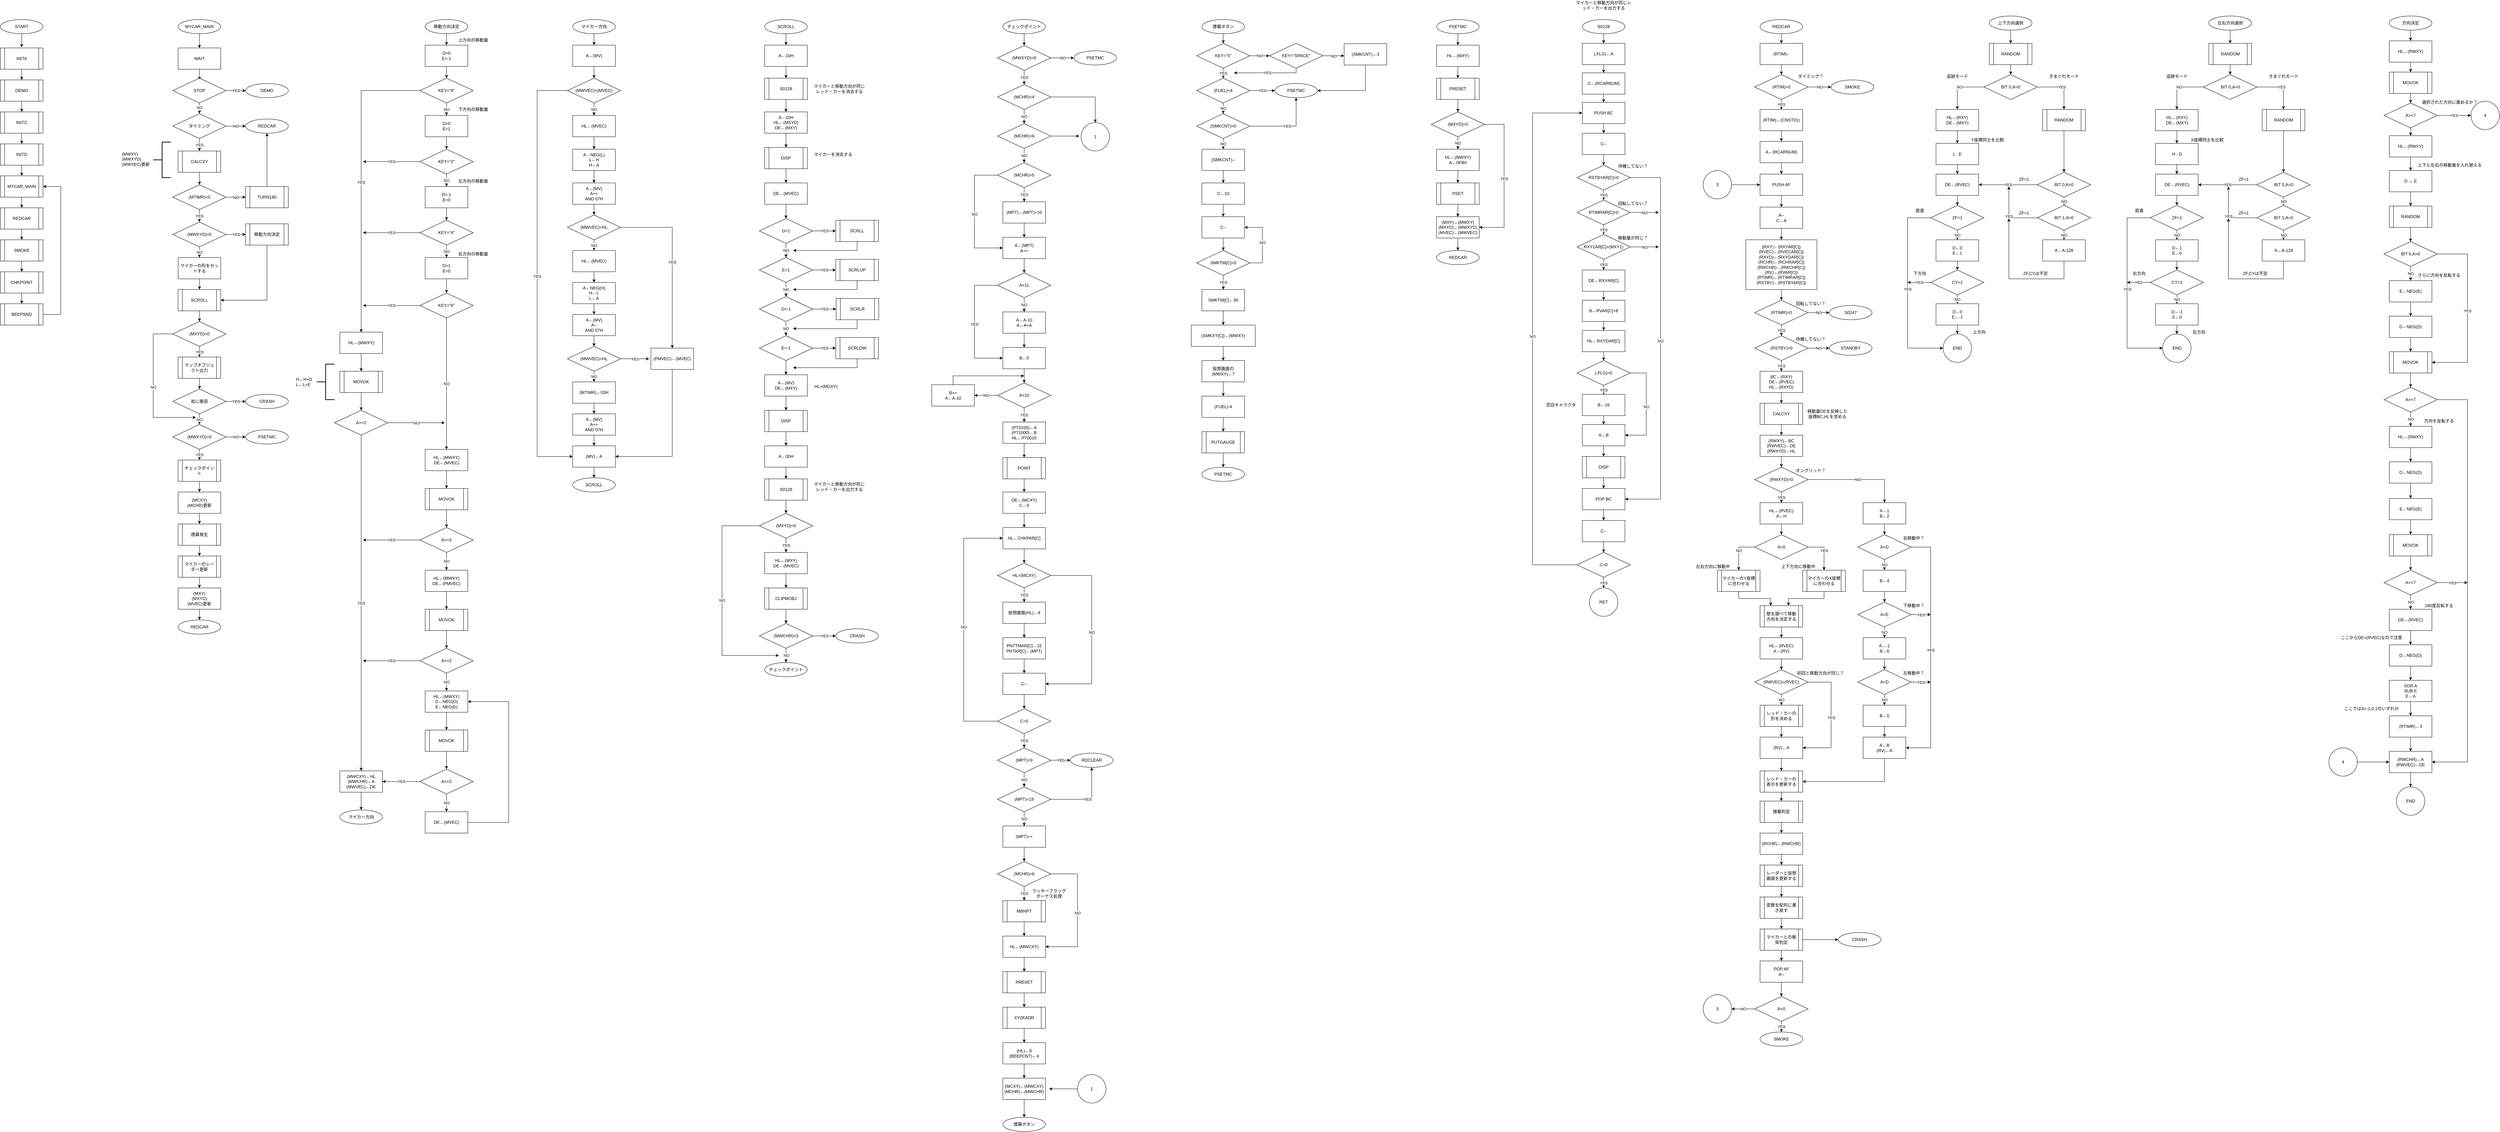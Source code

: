 <mxfile version="12.9.13" type="device" pages="2"><diagram id="C5RBs43oDa-KdzZeNtuy" name="Page-1"><mxGraphModel dx="2300" dy="1654" grid="0" gridSize="10" guides="1" tooltips="1" connect="1" arrows="1" fold="1" page="0" pageScale="1" pageWidth="827" pageHeight="1169" background="none" math="0" shadow="0"><root><mxCell id="WIyWlLk6GJQsqaUBKTNV-0"/><mxCell id="WIyWlLk6GJQsqaUBKTNV-1" parent="WIyWlLk6GJQsqaUBKTNV-0"/><mxCell id="nqtLHEjrHN-lKsNGVXzO-3" value="" style="edgeStyle=orthogonalEdgeStyle;rounded=0;orthogonalLoop=1;jettySize=auto;html=1;" parent="WIyWlLk6GJQsqaUBKTNV-1" edge="1"><mxGeometry relative="1" as="geometry"><mxPoint x="-170" y="-130" as="sourcePoint"/><mxPoint x="-170" y="-92" as="targetPoint"/></mxGeometry></mxCell><mxCell id="nqtLHEjrHN-lKsNGVXzO-8" value="" style="edgeStyle=orthogonalEdgeStyle;rounded=0;orthogonalLoop=1;jettySize=auto;html=1;" parent="WIyWlLk6GJQsqaUBKTNV-1" source="nqtLHEjrHN-lKsNGVXzO-5" target="nqtLHEjrHN-lKsNGVXzO-7" edge="1"><mxGeometry relative="1" as="geometry"/></mxCell><mxCell id="nqtLHEjrHN-lKsNGVXzO-5" value="INITA" style="shape=process;whiteSpace=wrap;html=1;backgroundOutline=1;" parent="WIyWlLk6GJQsqaUBKTNV-1" vertex="1"><mxGeometry x="-230" y="-90" width="120" height="60" as="geometry"/></mxCell><mxCell id="nqtLHEjrHN-lKsNGVXzO-6" value="START" style="ellipse;whiteSpace=wrap;html=1;" parent="WIyWlLk6GJQsqaUBKTNV-1" vertex="1"><mxGeometry x="-230" y="-170" width="120" height="40" as="geometry"/></mxCell><mxCell id="nqtLHEjrHN-lKsNGVXzO-10" value="" style="edgeStyle=orthogonalEdgeStyle;rounded=0;orthogonalLoop=1;jettySize=auto;html=1;" parent="WIyWlLk6GJQsqaUBKTNV-1" source="nqtLHEjrHN-lKsNGVXzO-7" target="nqtLHEjrHN-lKsNGVXzO-9" edge="1"><mxGeometry relative="1" as="geometry"/></mxCell><mxCell id="nqtLHEjrHN-lKsNGVXzO-7" value="DEMO" style="shape=process;whiteSpace=wrap;html=1;backgroundOutline=1;" parent="WIyWlLk6GJQsqaUBKTNV-1" vertex="1"><mxGeometry x="-230" width="120" height="60" as="geometry"/></mxCell><mxCell id="nqtLHEjrHN-lKsNGVXzO-12" value="" style="edgeStyle=orthogonalEdgeStyle;rounded=0;orthogonalLoop=1;jettySize=auto;html=1;" parent="WIyWlLk6GJQsqaUBKTNV-1" source="nqtLHEjrHN-lKsNGVXzO-9" target="nqtLHEjrHN-lKsNGVXzO-11" edge="1"><mxGeometry relative="1" as="geometry"/></mxCell><mxCell id="nqtLHEjrHN-lKsNGVXzO-9" value="INITC" style="shape=process;whiteSpace=wrap;html=1;backgroundOutline=1;" parent="WIyWlLk6GJQsqaUBKTNV-1" vertex="1"><mxGeometry x="-230" y="90" width="120" height="60" as="geometry"/></mxCell><mxCell id="nqtLHEjrHN-lKsNGVXzO-14" value="" style="edgeStyle=orthogonalEdgeStyle;rounded=0;orthogonalLoop=1;jettySize=auto;html=1;" parent="WIyWlLk6GJQsqaUBKTNV-1" source="nqtLHEjrHN-lKsNGVXzO-11" target="nqtLHEjrHN-lKsNGVXzO-13" edge="1"><mxGeometry relative="1" as="geometry"/></mxCell><mxCell id="nqtLHEjrHN-lKsNGVXzO-11" value="INITD" style="shape=process;whiteSpace=wrap;html=1;backgroundOutline=1;" parent="WIyWlLk6GJQsqaUBKTNV-1" vertex="1"><mxGeometry x="-230" y="180" width="120" height="60" as="geometry"/></mxCell><mxCell id="nqtLHEjrHN-lKsNGVXzO-16" value="" style="edgeStyle=orthogonalEdgeStyle;rounded=0;orthogonalLoop=1;jettySize=auto;html=1;" parent="WIyWlLk6GJQsqaUBKTNV-1" source="nqtLHEjrHN-lKsNGVXzO-13" target="nqtLHEjrHN-lKsNGVXzO-15" edge="1"><mxGeometry relative="1" as="geometry"/></mxCell><mxCell id="nqtLHEjrHN-lKsNGVXzO-13" value="MYCAR_MAIN" style="shape=process;whiteSpace=wrap;html=1;backgroundOutline=1;" parent="WIyWlLk6GJQsqaUBKTNV-1" vertex="1"><mxGeometry x="-230" y="270" width="120" height="60" as="geometry"/></mxCell><mxCell id="nqtLHEjrHN-lKsNGVXzO-20" value="" style="edgeStyle=orthogonalEdgeStyle;rounded=0;orthogonalLoop=1;jettySize=auto;html=1;" parent="WIyWlLk6GJQsqaUBKTNV-1" source="nqtLHEjrHN-lKsNGVXzO-15" target="nqtLHEjrHN-lKsNGVXzO-17" edge="1"><mxGeometry relative="1" as="geometry"/></mxCell><mxCell id="nqtLHEjrHN-lKsNGVXzO-15" value="REDCAR" style="shape=process;whiteSpace=wrap;html=1;backgroundOutline=1;" parent="WIyWlLk6GJQsqaUBKTNV-1" vertex="1"><mxGeometry x="-230" y="360" width="120" height="60" as="geometry"/></mxCell><mxCell id="nqtLHEjrHN-lKsNGVXzO-22" value="" style="edgeStyle=orthogonalEdgeStyle;rounded=0;orthogonalLoop=1;jettySize=auto;html=1;" parent="WIyWlLk6GJQsqaUBKTNV-1" source="nqtLHEjrHN-lKsNGVXzO-17" target="nqtLHEjrHN-lKsNGVXzO-21" edge="1"><mxGeometry relative="1" as="geometry"/></mxCell><mxCell id="nqtLHEjrHN-lKsNGVXzO-17" value="SMOKE" style="shape=process;whiteSpace=wrap;html=1;backgroundOutline=1;" parent="WIyWlLk6GJQsqaUBKTNV-1" vertex="1"><mxGeometry x="-230" y="450" width="120" height="60" as="geometry"/></mxCell><mxCell id="nqtLHEjrHN-lKsNGVXzO-26" value="" style="edgeStyle=orthogonalEdgeStyle;rounded=0;orthogonalLoop=1;jettySize=auto;html=1;" parent="WIyWlLk6GJQsqaUBKTNV-1" source="nqtLHEjrHN-lKsNGVXzO-21" target="nqtLHEjrHN-lKsNGVXzO-25" edge="1"><mxGeometry relative="1" as="geometry"/></mxCell><mxCell id="nqtLHEjrHN-lKsNGVXzO-21" value="CHKPOINT" style="shape=process;whiteSpace=wrap;html=1;backgroundOutline=1;" parent="WIyWlLk6GJQsqaUBKTNV-1" vertex="1"><mxGeometry x="-230" y="540" width="120" height="60" as="geometry"/></mxCell><mxCell id="nqtLHEjrHN-lKsNGVXzO-48" value="" style="edgeStyle=orthogonalEdgeStyle;rounded=0;orthogonalLoop=1;jettySize=auto;html=1;entryX=1;entryY=0.5;entryDx=0;entryDy=0;" parent="WIyWlLk6GJQsqaUBKTNV-1" source="nqtLHEjrHN-lKsNGVXzO-25" target="nqtLHEjrHN-lKsNGVXzO-13" edge="1"><mxGeometry relative="1" as="geometry"><mxPoint x="-40" y="300" as="targetPoint"/><Array as="points"><mxPoint x="-60" y="660"/><mxPoint x="-60" y="300"/></Array></mxGeometry></mxCell><mxCell id="nqtLHEjrHN-lKsNGVXzO-25" value="BEEPSND" style="shape=process;whiteSpace=wrap;html=1;backgroundOutline=1;" parent="WIyWlLk6GJQsqaUBKTNV-1" vertex="1"><mxGeometry x="-230" y="630" width="120" height="60" as="geometry"/></mxCell><mxCell id="nqtLHEjrHN-lKsNGVXzO-42" value="" style="edgeStyle=orthogonalEdgeStyle;rounded=0;orthogonalLoop=1;jettySize=auto;html=1;" parent="WIyWlLk6GJQsqaUBKTNV-1" source="nqtLHEjrHN-lKsNGVXzO-33" target="nqtLHEjrHN-lKsNGVXzO-39" edge="1"><mxGeometry relative="1" as="geometry"/></mxCell><mxCell id="nqtLHEjrHN-lKsNGVXzO-33" value="MYCAR_MAIN" style="ellipse;whiteSpace=wrap;html=1;" parent="WIyWlLk6GJQsqaUBKTNV-1" vertex="1"><mxGeometry x="270" y="-170" width="120" height="40" as="geometry"/></mxCell><mxCell id="nqtLHEjrHN-lKsNGVXzO-41" value="" style="edgeStyle=orthogonalEdgeStyle;rounded=0;orthogonalLoop=1;jettySize=auto;html=1;" parent="WIyWlLk6GJQsqaUBKTNV-1" source="nqtLHEjrHN-lKsNGVXzO-39" edge="1"><mxGeometry relative="1" as="geometry"><mxPoint x="330.0" as="targetPoint"/></mxGeometry></mxCell><mxCell id="nqtLHEjrHN-lKsNGVXzO-39" value="WAIT" style="rounded=0;whiteSpace=wrap;html=1;" parent="WIyWlLk6GJQsqaUBKTNV-1" vertex="1"><mxGeometry x="270" y="-90" width="120" height="60" as="geometry"/></mxCell><mxCell id="nqtLHEjrHN-lKsNGVXzO-46" value="NO" style="edgeStyle=orthogonalEdgeStyle;rounded=0;orthogonalLoop=1;jettySize=auto;html=1;" parent="WIyWlLk6GJQsqaUBKTNV-1" target="nqtLHEjrHN-lKsNGVXzO-43" edge="1"><mxGeometry relative="1" as="geometry"><mxPoint x="330.0" y="60" as="sourcePoint"/></mxGeometry></mxCell><mxCell id="nqtLHEjrHN-lKsNGVXzO-45" value="NO" style="edgeStyle=orthogonalEdgeStyle;rounded=0;orthogonalLoop=1;jettySize=auto;html=1;entryX=0;entryY=0.5;entryDx=0;entryDy=0;" parent="WIyWlLk6GJQsqaUBKTNV-1" source="nqtLHEjrHN-lKsNGVXzO-43" target="nqtLHEjrHN-lKsNGVXzO-52" edge="1"><mxGeometry relative="1" as="geometry"><mxPoint x="460" y="130" as="targetPoint"/></mxGeometry></mxCell><mxCell id="nqtLHEjrHN-lKsNGVXzO-50" value="YES" style="edgeStyle=orthogonalEdgeStyle;rounded=0;orthogonalLoop=1;jettySize=auto;html=1;" parent="WIyWlLk6GJQsqaUBKTNV-1" source="nqtLHEjrHN-lKsNGVXzO-43" edge="1"><mxGeometry relative="1" as="geometry"><mxPoint x="330" y="200" as="targetPoint"/></mxGeometry></mxCell><mxCell id="nqtLHEjrHN-lKsNGVXzO-43" value="タイミング" style="rhombus;whiteSpace=wrap;html=1;rounded=0;" parent="WIyWlLk6GJQsqaUBKTNV-1" vertex="1"><mxGeometry x="255" y="95" width="150" height="70" as="geometry"/></mxCell><mxCell id="nqtLHEjrHN-lKsNGVXzO-54" value="" style="edgeStyle=orthogonalEdgeStyle;rounded=0;orthogonalLoop=1;jettySize=auto;html=1;" parent="WIyWlLk6GJQsqaUBKTNV-1" target="nqtLHEjrHN-lKsNGVXzO-51" edge="1"><mxGeometry relative="1" as="geometry"><mxPoint x="330" y="260" as="sourcePoint"/></mxGeometry></mxCell><mxCell id="nqtLHEjrHN-lKsNGVXzO-60" value="YES" style="edgeStyle=orthogonalEdgeStyle;rounded=0;orthogonalLoop=1;jettySize=auto;html=1;" parent="WIyWlLk6GJQsqaUBKTNV-1" source="nqtLHEjrHN-lKsNGVXzO-51" target="nqtLHEjrHN-lKsNGVXzO-59" edge="1"><mxGeometry relative="1" as="geometry"/></mxCell><mxCell id="kZs2vMbf8O2eaN0qB7Vc-331" value="NO" style="edgeStyle=orthogonalEdgeStyle;rounded=0;orthogonalLoop=1;jettySize=auto;html=1;" parent="WIyWlLk6GJQsqaUBKTNV-1" source="nqtLHEjrHN-lKsNGVXzO-51" edge="1"><mxGeometry relative="1" as="geometry"><mxPoint x="460" y="330" as="targetPoint"/></mxGeometry></mxCell><mxCell id="nqtLHEjrHN-lKsNGVXzO-51" value="(MTIMR)=0" style="rhombus;whiteSpace=wrap;html=1;rounded=0;" parent="WIyWlLk6GJQsqaUBKTNV-1" vertex="1"><mxGeometry x="255" y="295" width="150" height="70" as="geometry"/></mxCell><mxCell id="nqtLHEjrHN-lKsNGVXzO-52" value="REDCAR" style="ellipse;whiteSpace=wrap;html=1;rounded=0;" parent="WIyWlLk6GJQsqaUBKTNV-1" vertex="1"><mxGeometry x="460" y="110" width="120" height="40" as="geometry"/></mxCell><mxCell id="nqtLHEjrHN-lKsNGVXzO-57" value="YES" style="edgeStyle=orthogonalEdgeStyle;rounded=0;orthogonalLoop=1;jettySize=auto;html=1;" parent="WIyWlLk6GJQsqaUBKTNV-1" source="nqtLHEjrHN-lKsNGVXzO-55" target="nqtLHEjrHN-lKsNGVXzO-56" edge="1"><mxGeometry relative="1" as="geometry"/></mxCell><mxCell id="nqtLHEjrHN-lKsNGVXzO-55" value="STOP" style="rhombus;whiteSpace=wrap;html=1;rounded=0;gradientColor=none;" parent="WIyWlLk6GJQsqaUBKTNV-1" vertex="1"><mxGeometry x="255" y="-5" width="150" height="70" as="geometry"/></mxCell><mxCell id="nqtLHEjrHN-lKsNGVXzO-56" value="DEMO" style="ellipse;whiteSpace=wrap;html=1;rounded=0;" parent="WIyWlLk6GJQsqaUBKTNV-1" vertex="1"><mxGeometry x="460" y="10" width="120" height="40" as="geometry"/></mxCell><mxCell id="nqtLHEjrHN-lKsNGVXzO-62" value="NO" style="edgeStyle=orthogonalEdgeStyle;rounded=0;orthogonalLoop=1;jettySize=auto;html=1;" parent="WIyWlLk6GJQsqaUBKTNV-1" source="nqtLHEjrHN-lKsNGVXzO-59" target="nqtLHEjrHN-lKsNGVXzO-61" edge="1"><mxGeometry relative="1" as="geometry"/></mxCell><mxCell id="nqtLHEjrHN-lKsNGVXzO-75" value="YES" style="edgeStyle=orthogonalEdgeStyle;rounded=0;orthogonalLoop=1;jettySize=auto;html=1;" parent="WIyWlLk6GJQsqaUBKTNV-1" source="nqtLHEjrHN-lKsNGVXzO-59" target="nqtLHEjrHN-lKsNGVXzO-74" edge="1"><mxGeometry relative="1" as="geometry"/></mxCell><mxCell id="nqtLHEjrHN-lKsNGVXzO-59" value="(MWXYD)=0" style="rhombus;whiteSpace=wrap;html=1;rounded=0;" parent="WIyWlLk6GJQsqaUBKTNV-1" vertex="1"><mxGeometry x="255" y="400" width="150" height="70" as="geometry"/></mxCell><mxCell id="nqtLHEjrHN-lKsNGVXzO-92" value="" style="edgeStyle=orthogonalEdgeStyle;rounded=0;orthogonalLoop=1;jettySize=auto;html=1;" parent="WIyWlLk6GJQsqaUBKTNV-1" source="nqtLHEjrHN-lKsNGVXzO-61" target="nqtLHEjrHN-lKsNGVXzO-87" edge="1"><mxGeometry relative="1" as="geometry"/></mxCell><mxCell id="nqtLHEjrHN-lKsNGVXzO-61" value="マイカーの形をセットする" style="rounded=0;whiteSpace=wrap;html=1;" parent="WIyWlLk6GJQsqaUBKTNV-1" vertex="1"><mxGeometry x="270" y="500" width="120" height="60" as="geometry"/></mxCell><mxCell id="nqtLHEjrHN-lKsNGVXzO-68" value="YES" style="edgeStyle=orthogonalEdgeStyle;rounded=0;orthogonalLoop=1;jettySize=auto;html=1;" parent="WIyWlLk6GJQsqaUBKTNV-1" source="nqtLHEjrHN-lKsNGVXzO-65" edge="1"><mxGeometry relative="1" as="geometry"><mxPoint x="330.0" y="780" as="targetPoint"/></mxGeometry></mxCell><mxCell id="nqtLHEjrHN-lKsNGVXzO-81" value="NO" style="edgeStyle=orthogonalEdgeStyle;rounded=0;orthogonalLoop=1;jettySize=auto;html=1;" parent="WIyWlLk6GJQsqaUBKTNV-1" source="nqtLHEjrHN-lKsNGVXzO-65" edge="1"><mxGeometry relative="1" as="geometry"><mxPoint x="320" y="950" as="targetPoint"/><Array as="points"><mxPoint x="200" y="715"/><mxPoint x="200" y="950"/></Array></mxGeometry></mxCell><mxCell id="nqtLHEjrHN-lKsNGVXzO-65" value="(MXYD)=0" style="rhombus;whiteSpace=wrap;html=1;rounded=0;" parent="WIyWlLk6GJQsqaUBKTNV-1" vertex="1"><mxGeometry x="255" y="680" width="150" height="70" as="geometry"/></mxCell><mxCell id="nqtLHEjrHN-lKsNGVXzO-71" value="" style="edgeStyle=orthogonalEdgeStyle;rounded=0;orthogonalLoop=1;jettySize=auto;html=1;" parent="WIyWlLk6GJQsqaUBKTNV-1" target="nqtLHEjrHN-lKsNGVXzO-70" edge="1"><mxGeometry relative="1" as="geometry"><mxPoint x="330.0" y="840" as="sourcePoint"/></mxGeometry></mxCell><mxCell id="nqtLHEjrHN-lKsNGVXzO-73" value="&lt;div&gt;YES&lt;/div&gt;" style="edgeStyle=orthogonalEdgeStyle;rounded=0;orthogonalLoop=1;jettySize=auto;html=1;" parent="WIyWlLk6GJQsqaUBKTNV-1" source="nqtLHEjrHN-lKsNGVXzO-70" target="nqtLHEjrHN-lKsNGVXzO-72" edge="1"><mxGeometry relative="1" as="geometry"/></mxCell><mxCell id="nqtLHEjrHN-lKsNGVXzO-79" value="NO" style="edgeStyle=orthogonalEdgeStyle;rounded=0;orthogonalLoop=1;jettySize=auto;html=1;" parent="WIyWlLk6GJQsqaUBKTNV-1" source="nqtLHEjrHN-lKsNGVXzO-70" edge="1"><mxGeometry relative="1" as="geometry"><mxPoint x="330.0" y="970" as="targetPoint"/></mxGeometry></mxCell><mxCell id="nqtLHEjrHN-lKsNGVXzO-70" value="岩に衝突" style="rhombus;whiteSpace=wrap;html=1;rounded=0;" parent="WIyWlLk6GJQsqaUBKTNV-1" vertex="1"><mxGeometry x="255" y="870" width="150" height="70" as="geometry"/></mxCell><mxCell id="nqtLHEjrHN-lKsNGVXzO-72" value="CRASH" style="ellipse;whiteSpace=wrap;html=1;rounded=0;" parent="WIyWlLk6GJQsqaUBKTNV-1" vertex="1"><mxGeometry x="460" y="885" width="120" height="40" as="geometry"/></mxCell><mxCell id="nqtLHEjrHN-lKsNGVXzO-77" value="" style="edgeStyle=orthogonalEdgeStyle;rounded=0;orthogonalLoop=1;jettySize=auto;html=1;entryX=1;entryY=0.5;entryDx=0;entryDy=0;" parent="WIyWlLk6GJQsqaUBKTNV-1" source="nqtLHEjrHN-lKsNGVXzO-74" target="nqtLHEjrHN-lKsNGVXzO-87" edge="1"><mxGeometry relative="1" as="geometry"><mxPoint x="390.0" y="630" as="targetPoint"/><Array as="points"><mxPoint x="520" y="620"/></Array></mxGeometry></mxCell><mxCell id="nqtLHEjrHN-lKsNGVXzO-74" value="移動方向決定" style="shape=process;whiteSpace=wrap;html=1;backgroundOutline=1;rounded=0;" parent="WIyWlLk6GJQsqaUBKTNV-1" vertex="1"><mxGeometry x="460" y="405" width="120" height="60" as="geometry"/></mxCell><mxCell id="nqtLHEjrHN-lKsNGVXzO-84" value="NO" style="edgeStyle=orthogonalEdgeStyle;rounded=0;orthogonalLoop=1;jettySize=auto;html=1;" parent="WIyWlLk6GJQsqaUBKTNV-1" source="nqtLHEjrHN-lKsNGVXzO-82" target="nqtLHEjrHN-lKsNGVXzO-83" edge="1"><mxGeometry relative="1" as="geometry"/></mxCell><mxCell id="nqtLHEjrHN-lKsNGVXzO-86" value="YES" style="edgeStyle=orthogonalEdgeStyle;rounded=0;orthogonalLoop=1;jettySize=auto;html=1;" parent="WIyWlLk6GJQsqaUBKTNV-1" source="nqtLHEjrHN-lKsNGVXzO-82" target="nqtLHEjrHN-lKsNGVXzO-85" edge="1"><mxGeometry relative="1" as="geometry"/></mxCell><mxCell id="nqtLHEjrHN-lKsNGVXzO-82" value="(MWXYD)=0" style="rhombus;whiteSpace=wrap;html=1;rounded=0;" parent="WIyWlLk6GJQsqaUBKTNV-1" vertex="1"><mxGeometry x="255" y="970" width="150" height="70" as="geometry"/></mxCell><mxCell id="nqtLHEjrHN-lKsNGVXzO-83" value="PSETMC" style="ellipse;whiteSpace=wrap;html=1;rounded=0;" parent="WIyWlLk6GJQsqaUBKTNV-1" vertex="1"><mxGeometry x="460" y="985" width="120" height="40" as="geometry"/></mxCell><mxCell id="kZs2vMbf8O2eaN0qB7Vc-2" value="" style="edgeStyle=orthogonalEdgeStyle;rounded=0;orthogonalLoop=1;jettySize=auto;html=1;" parent="WIyWlLk6GJQsqaUBKTNV-1" source="nqtLHEjrHN-lKsNGVXzO-85" target="kZs2vMbf8O2eaN0qB7Vc-1" edge="1"><mxGeometry relative="1" as="geometry"/></mxCell><mxCell id="nqtLHEjrHN-lKsNGVXzO-85" value="チェックポイント" style="shape=process;whiteSpace=wrap;html=1;backgroundOutline=1;rounded=0;" parent="WIyWlLk6GJQsqaUBKTNV-1" vertex="1"><mxGeometry x="270" y="1070" width="120" height="60" as="geometry"/></mxCell><mxCell id="nqtLHEjrHN-lKsNGVXzO-91" value="" style="edgeStyle=orthogonalEdgeStyle;rounded=0;orthogonalLoop=1;jettySize=auto;html=1;" parent="WIyWlLk6GJQsqaUBKTNV-1" source="nqtLHEjrHN-lKsNGVXzO-87" target="nqtLHEjrHN-lKsNGVXzO-65" edge="1"><mxGeometry relative="1" as="geometry"/></mxCell><mxCell id="nqtLHEjrHN-lKsNGVXzO-87" value="SCROLL" style="shape=process;whiteSpace=wrap;html=1;backgroundOutline=1;rounded=0;" parent="WIyWlLk6GJQsqaUBKTNV-1" vertex="1"><mxGeometry x="270" y="590" width="120" height="60" as="geometry"/></mxCell><mxCell id="nqtLHEjrHN-lKsNGVXzO-93" value="マップオブジェクト出力" style="shape=process;whiteSpace=wrap;html=1;backgroundOutline=1;rounded=0;" parent="WIyWlLk6GJQsqaUBKTNV-1" vertex="1"><mxGeometry x="270" y="780" width="120" height="60" as="geometry"/></mxCell><mxCell id="kZs2vMbf8O2eaN0qB7Vc-4" value="" style="edgeStyle=orthogonalEdgeStyle;rounded=0;orthogonalLoop=1;jettySize=auto;html=1;" parent="WIyWlLk6GJQsqaUBKTNV-1" source="kZs2vMbf8O2eaN0qB7Vc-1" target="kZs2vMbf8O2eaN0qB7Vc-3" edge="1"><mxGeometry relative="1" as="geometry"/></mxCell><mxCell id="kZs2vMbf8O2eaN0qB7Vc-1" value="&lt;div&gt;(MCXY)&lt;/div&gt;&lt;div&gt;(MCHR)更新&lt;br&gt;&lt;/div&gt;" style="rounded=0;whiteSpace=wrap;html=1;gradientColor=none;" parent="WIyWlLk6GJQsqaUBKTNV-1" vertex="1"><mxGeometry x="270" y="1160" width="120" height="60" as="geometry"/></mxCell><mxCell id="kZs2vMbf8O2eaN0qB7Vc-7" value="" style="edgeStyle=orthogonalEdgeStyle;rounded=0;orthogonalLoop=1;jettySize=auto;html=1;" parent="WIyWlLk6GJQsqaUBKTNV-1" source="kZs2vMbf8O2eaN0qB7Vc-3" target="kZs2vMbf8O2eaN0qB7Vc-6" edge="1"><mxGeometry relative="1" as="geometry"/></mxCell><mxCell id="kZs2vMbf8O2eaN0qB7Vc-3" value="煙幕発生" style="shape=process;whiteSpace=wrap;html=1;backgroundOutline=1;gradientColor=none;" parent="WIyWlLk6GJQsqaUBKTNV-1" vertex="1"><mxGeometry x="270" y="1250" width="120" height="60" as="geometry"/></mxCell><mxCell id="kZs2vMbf8O2eaN0qB7Vc-9" value="" style="edgeStyle=orthogonalEdgeStyle;rounded=0;orthogonalLoop=1;jettySize=auto;html=1;" parent="WIyWlLk6GJQsqaUBKTNV-1" source="kZs2vMbf8O2eaN0qB7Vc-6" target="kZs2vMbf8O2eaN0qB7Vc-8" edge="1"><mxGeometry relative="1" as="geometry"/></mxCell><mxCell id="kZs2vMbf8O2eaN0qB7Vc-6" value="マイカーのレーダー更新" style="shape=process;whiteSpace=wrap;html=1;backgroundOutline=1;gradientColor=none;" parent="WIyWlLk6GJQsqaUBKTNV-1" vertex="1"><mxGeometry x="270" y="1340" width="120" height="60" as="geometry"/></mxCell><mxCell id="kZs2vMbf8O2eaN0qB7Vc-16" value="" style="edgeStyle=orthogonalEdgeStyle;rounded=0;orthogonalLoop=1;jettySize=auto;html=1;" parent="WIyWlLk6GJQsqaUBKTNV-1" source="kZs2vMbf8O2eaN0qB7Vc-8" edge="1"><mxGeometry relative="1" as="geometry"><mxPoint x="330" y="1520" as="targetPoint"/></mxGeometry></mxCell><mxCell id="kZs2vMbf8O2eaN0qB7Vc-8" value="&lt;div&gt;(MXY)&lt;/div&gt;(MXYD)&lt;div&gt;(MVEC)&lt;span&gt;更新&lt;/span&gt;&lt;/div&gt;" style="rounded=0;whiteSpace=wrap;html=1;gradientColor=none;" parent="WIyWlLk6GJQsqaUBKTNV-1" vertex="1"><mxGeometry x="270" y="1430" width="120" height="60" as="geometry"/></mxCell><mxCell id="kZs2vMbf8O2eaN0qB7Vc-10" value="REDCAR" style="ellipse;whiteSpace=wrap;html=1;rounded=0;" parent="WIyWlLk6GJQsqaUBKTNV-1" vertex="1"><mxGeometry x="270" y="1520" width="120" height="40" as="geometry"/></mxCell><mxCell id="kZs2vMbf8O2eaN0qB7Vc-21" value="" style="edgeStyle=orthogonalEdgeStyle;rounded=0;orthogonalLoop=1;jettySize=auto;html=1;" parent="WIyWlLk6GJQsqaUBKTNV-1" source="kZs2vMbf8O2eaN0qB7Vc-19" target="kZs2vMbf8O2eaN0qB7Vc-20" edge="1"><mxGeometry relative="1" as="geometry"/></mxCell><mxCell id="kZs2vMbf8O2eaN0qB7Vc-19" value="移動方向決定" style="ellipse;whiteSpace=wrap;html=1;" parent="WIyWlLk6GJQsqaUBKTNV-1" vertex="1"><mxGeometry x="965" y="-170" width="120" height="40" as="geometry"/></mxCell><mxCell id="kZs2vMbf8O2eaN0qB7Vc-23" value="" style="edgeStyle=orthogonalEdgeStyle;rounded=0;orthogonalLoop=1;jettySize=auto;html=1;" parent="WIyWlLk6GJQsqaUBKTNV-1" source="kZs2vMbf8O2eaN0qB7Vc-20" target="kZs2vMbf8O2eaN0qB7Vc-22" edge="1"><mxGeometry relative="1" as="geometry"/></mxCell><mxCell id="kZs2vMbf8O2eaN0qB7Vc-20" value="&lt;div&gt;D=0&lt;/div&gt;&lt;div&gt;E=-1&lt;br&gt;&lt;/div&gt;" style="rounded=0;whiteSpace=wrap;html=1;gradientColor=none;" parent="WIyWlLk6GJQsqaUBKTNV-1" vertex="1"><mxGeometry x="965" y="-98" width="120" height="60" as="geometry"/></mxCell><mxCell id="kZs2vMbf8O2eaN0qB7Vc-25" value="NO" style="edgeStyle=orthogonalEdgeStyle;rounded=0;orthogonalLoop=1;jettySize=auto;html=1;" parent="WIyWlLk6GJQsqaUBKTNV-1" source="kZs2vMbf8O2eaN0qB7Vc-22" target="kZs2vMbf8O2eaN0qB7Vc-24" edge="1"><mxGeometry relative="1" as="geometry"/></mxCell><mxCell id="kZs2vMbf8O2eaN0qB7Vc-40" value="YES" style="edgeStyle=orthogonalEdgeStyle;rounded=0;orthogonalLoop=1;jettySize=auto;html=1;entryX=0.5;entryY=0;entryDx=0;entryDy=0;" parent="WIyWlLk6GJQsqaUBKTNV-1" source="kZs2vMbf8O2eaN0qB7Vc-22" target="kZs2vMbf8O2eaN0qB7Vc-36" edge="1"><mxGeometry relative="1" as="geometry"><mxPoint x="885" y="730" as="targetPoint"/><Array as="points"><mxPoint x="785" y="30"/></Array></mxGeometry></mxCell><mxCell id="kZs2vMbf8O2eaN0qB7Vc-22" value="KEY=&quot;8&quot;" style="rhombus;whiteSpace=wrap;html=1;rounded=0;gradientColor=none;" parent="WIyWlLk6GJQsqaUBKTNV-1" vertex="1"><mxGeometry x="950" y="-5" width="150" height="70" as="geometry"/></mxCell><mxCell id="kZs2vMbf8O2eaN0qB7Vc-27" value="" style="edgeStyle=orthogonalEdgeStyle;rounded=0;orthogonalLoop=1;jettySize=auto;html=1;" parent="WIyWlLk6GJQsqaUBKTNV-1" source="kZs2vMbf8O2eaN0qB7Vc-24" target="kZs2vMbf8O2eaN0qB7Vc-26" edge="1"><mxGeometry relative="1" as="geometry"/></mxCell><mxCell id="kZs2vMbf8O2eaN0qB7Vc-24" value="&lt;div&gt;D=0&lt;/div&gt;&lt;div&gt;E=1&lt;br&gt;&lt;/div&gt;" style="rounded=0;whiteSpace=wrap;html=1;gradientColor=none;" parent="WIyWlLk6GJQsqaUBKTNV-1" vertex="1"><mxGeometry x="965" y="100" width="120" height="60" as="geometry"/></mxCell><mxCell id="kZs2vMbf8O2eaN0qB7Vc-29" value="NO" style="edgeStyle=orthogonalEdgeStyle;rounded=0;orthogonalLoop=1;jettySize=auto;html=1;" parent="WIyWlLk6GJQsqaUBKTNV-1" source="kZs2vMbf8O2eaN0qB7Vc-26" target="kZs2vMbf8O2eaN0qB7Vc-28" edge="1"><mxGeometry relative="1" as="geometry"/></mxCell><mxCell id="kZs2vMbf8O2eaN0qB7Vc-41" value="YES" style="edgeStyle=orthogonalEdgeStyle;rounded=0;orthogonalLoop=1;jettySize=auto;html=1;" parent="WIyWlLk6GJQsqaUBKTNV-1" source="kZs2vMbf8O2eaN0qB7Vc-26" edge="1"><mxGeometry relative="1" as="geometry"><mxPoint x="790" y="230" as="targetPoint"/></mxGeometry></mxCell><mxCell id="kZs2vMbf8O2eaN0qB7Vc-26" value="KEY=&quot;2&quot;" style="rhombus;whiteSpace=wrap;html=1;rounded=0;gradientColor=none;" parent="WIyWlLk6GJQsqaUBKTNV-1" vertex="1"><mxGeometry x="950" y="195" width="150" height="70" as="geometry"/></mxCell><mxCell id="kZs2vMbf8O2eaN0qB7Vc-31" value="" style="edgeStyle=orthogonalEdgeStyle;rounded=0;orthogonalLoop=1;jettySize=auto;html=1;" parent="WIyWlLk6GJQsqaUBKTNV-1" source="kZs2vMbf8O2eaN0qB7Vc-28" target="kZs2vMbf8O2eaN0qB7Vc-30" edge="1"><mxGeometry relative="1" as="geometry"/></mxCell><mxCell id="kZs2vMbf8O2eaN0qB7Vc-28" value="&lt;div&gt;D=-1&lt;/div&gt;&lt;div&gt;E=0&lt;br&gt;&lt;/div&gt;" style="rounded=0;whiteSpace=wrap;html=1;gradientColor=none;" parent="WIyWlLk6GJQsqaUBKTNV-1" vertex="1"><mxGeometry x="965" y="300" width="120" height="60" as="geometry"/></mxCell><mxCell id="kZs2vMbf8O2eaN0qB7Vc-33" value="NO" style="edgeStyle=orthogonalEdgeStyle;rounded=0;orthogonalLoop=1;jettySize=auto;html=1;" parent="WIyWlLk6GJQsqaUBKTNV-1" source="kZs2vMbf8O2eaN0qB7Vc-30" target="kZs2vMbf8O2eaN0qB7Vc-32" edge="1"><mxGeometry relative="1" as="geometry"/></mxCell><mxCell id="kZs2vMbf8O2eaN0qB7Vc-42" value="YES" style="edgeStyle=orthogonalEdgeStyle;rounded=0;orthogonalLoop=1;jettySize=auto;html=1;" parent="WIyWlLk6GJQsqaUBKTNV-1" source="kZs2vMbf8O2eaN0qB7Vc-30" edge="1"><mxGeometry relative="1" as="geometry"><mxPoint x="790" y="430" as="targetPoint"/></mxGeometry></mxCell><mxCell id="kZs2vMbf8O2eaN0qB7Vc-30" value="KEY=&quot;4&quot;" style="rhombus;whiteSpace=wrap;html=1;rounded=0;gradientColor=none;" parent="WIyWlLk6GJQsqaUBKTNV-1" vertex="1"><mxGeometry x="950" y="395" width="150" height="70" as="geometry"/></mxCell><mxCell id="kZs2vMbf8O2eaN0qB7Vc-35" value="" style="edgeStyle=orthogonalEdgeStyle;rounded=0;orthogonalLoop=1;jettySize=auto;html=1;" parent="WIyWlLk6GJQsqaUBKTNV-1" source="kZs2vMbf8O2eaN0qB7Vc-32" target="kZs2vMbf8O2eaN0qB7Vc-34" edge="1"><mxGeometry relative="1" as="geometry"/></mxCell><mxCell id="kZs2vMbf8O2eaN0qB7Vc-32" value="&lt;div&gt;D=1&lt;/div&gt;&lt;div&gt;E=0&lt;br&gt;&lt;/div&gt;" style="rounded=0;whiteSpace=wrap;html=1;gradientColor=none;" parent="WIyWlLk6GJQsqaUBKTNV-1" vertex="1"><mxGeometry x="965" y="500" width="120" height="60" as="geometry"/></mxCell><mxCell id="kZs2vMbf8O2eaN0qB7Vc-53" value="NO" style="edgeStyle=orthogonalEdgeStyle;rounded=0;orthogonalLoop=1;jettySize=auto;html=1;" parent="WIyWlLk6GJQsqaUBKTNV-1" source="kZs2vMbf8O2eaN0qB7Vc-34" target="kZs2vMbf8O2eaN0qB7Vc-48" edge="1"><mxGeometry relative="1" as="geometry"/></mxCell><mxCell id="kZs2vMbf8O2eaN0qB7Vc-58" value="YES" style="edgeStyle=orthogonalEdgeStyle;rounded=0;orthogonalLoop=1;jettySize=auto;html=1;" parent="WIyWlLk6GJQsqaUBKTNV-1" source="kZs2vMbf8O2eaN0qB7Vc-34" edge="1"><mxGeometry relative="1" as="geometry"><mxPoint x="790" y="635" as="targetPoint"/></mxGeometry></mxCell><mxCell id="kZs2vMbf8O2eaN0qB7Vc-34" value="KEY=&quot;6&quot;" style="rhombus;whiteSpace=wrap;html=1;rounded=0;gradientColor=none;" parent="WIyWlLk6GJQsqaUBKTNV-1" vertex="1"><mxGeometry x="950" y="600" width="150" height="70" as="geometry"/></mxCell><mxCell id="kZs2vMbf8O2eaN0qB7Vc-45" value="" style="edgeStyle=orthogonalEdgeStyle;rounded=0;orthogonalLoop=1;jettySize=auto;html=1;exitX=0.5;exitY=1;exitDx=0;exitDy=0;" parent="WIyWlLk6GJQsqaUBKTNV-1" source="kZs2vMbf8O2eaN0qB7Vc-36" target="kZs2vMbf8O2eaN0qB7Vc-44" edge="1"><mxGeometry relative="1" as="geometry"><mxPoint x="815" y="970" as="sourcePoint"/></mxGeometry></mxCell><mxCell id="kZs2vMbf8O2eaN0qB7Vc-36" value="HL←(MWXY)" style="rounded=0;whiteSpace=wrap;html=1;gradientColor=none;" parent="WIyWlLk6GJQsqaUBKTNV-1" vertex="1"><mxGeometry x="725" y="710" width="120" height="60" as="geometry"/></mxCell><mxCell id="kZs2vMbf8O2eaN0qB7Vc-47" value="" style="edgeStyle=orthogonalEdgeStyle;rounded=0;orthogonalLoop=1;jettySize=auto;html=1;" parent="WIyWlLk6GJQsqaUBKTNV-1" source="kZs2vMbf8O2eaN0qB7Vc-44" target="kZs2vMbf8O2eaN0qB7Vc-46" edge="1"><mxGeometry relative="1" as="geometry"/></mxCell><mxCell id="kZs2vMbf8O2eaN0qB7Vc-44" value="MOVOK" style="shape=process;whiteSpace=wrap;html=1;backgroundOutline=1;gradientColor=none;" parent="WIyWlLk6GJQsqaUBKTNV-1" vertex="1"><mxGeometry x="725" y="820" width="120" height="60" as="geometry"/></mxCell><mxCell id="kZs2vMbf8O2eaN0qB7Vc-76" value="NO" style="edgeStyle=orthogonalEdgeStyle;rounded=0;orthogonalLoop=1;jettySize=auto;html=1;" parent="WIyWlLk6GJQsqaUBKTNV-1" source="kZs2vMbf8O2eaN0qB7Vc-46" edge="1"><mxGeometry relative="1" as="geometry"><mxPoint x="1020" y="965" as="targetPoint"/></mxGeometry></mxCell><mxCell id="kZs2vMbf8O2eaN0qB7Vc-78" value="YES" style="edgeStyle=orthogonalEdgeStyle;rounded=0;orthogonalLoop=1;jettySize=auto;html=1;" parent="WIyWlLk6GJQsqaUBKTNV-1" source="kZs2vMbf8O2eaN0qB7Vc-46" target="kZs2vMbf8O2eaN0qB7Vc-77" edge="1"><mxGeometry relative="1" as="geometry"/></mxCell><mxCell id="kZs2vMbf8O2eaN0qB7Vc-46" value="A&amp;gt;=2" style="rhombus;whiteSpace=wrap;html=1;rounded=0;gradientColor=none;" parent="WIyWlLk6GJQsqaUBKTNV-1" vertex="1"><mxGeometry x="710" y="930" width="150" height="70" as="geometry"/></mxCell><mxCell id="kZs2vMbf8O2eaN0qB7Vc-52" value="" style="edgeStyle=orthogonalEdgeStyle;rounded=0;orthogonalLoop=1;jettySize=auto;html=1;" parent="WIyWlLk6GJQsqaUBKTNV-1" source="kZs2vMbf8O2eaN0qB7Vc-48" target="kZs2vMbf8O2eaN0qB7Vc-51" edge="1"><mxGeometry relative="1" as="geometry"/></mxCell><mxCell id="kZs2vMbf8O2eaN0qB7Vc-48" value="&lt;div&gt;HL←(MWXY)&lt;/div&gt;&lt;div&gt;DE←(MVEC)&lt;br&gt;&lt;/div&gt;" style="rounded=0;whiteSpace=wrap;html=1;gradientColor=none;" parent="WIyWlLk6GJQsqaUBKTNV-1" vertex="1"><mxGeometry x="965" y="1040" width="120" height="60" as="geometry"/></mxCell><mxCell id="kZs2vMbf8O2eaN0qB7Vc-55" value="" style="edgeStyle=orthogonalEdgeStyle;rounded=0;orthogonalLoop=1;jettySize=auto;html=1;" parent="WIyWlLk6GJQsqaUBKTNV-1" source="kZs2vMbf8O2eaN0qB7Vc-51" target="kZs2vMbf8O2eaN0qB7Vc-54" edge="1"><mxGeometry relative="1" as="geometry"/></mxCell><mxCell id="kZs2vMbf8O2eaN0qB7Vc-51" value="MOVOK" style="shape=process;whiteSpace=wrap;html=1;backgroundOutline=1;gradientColor=none;" parent="WIyWlLk6GJQsqaUBKTNV-1" vertex="1"><mxGeometry x="965" y="1150" width="120" height="60" as="geometry"/></mxCell><mxCell id="kZs2vMbf8O2eaN0qB7Vc-61" value="NO" style="edgeStyle=orthogonalEdgeStyle;rounded=0;orthogonalLoop=1;jettySize=auto;html=1;" parent="WIyWlLk6GJQsqaUBKTNV-1" source="kZs2vMbf8O2eaN0qB7Vc-54" target="kZs2vMbf8O2eaN0qB7Vc-59" edge="1"><mxGeometry relative="1" as="geometry"/></mxCell><mxCell id="kZs2vMbf8O2eaN0qB7Vc-81" value="YES" style="edgeStyle=orthogonalEdgeStyle;rounded=0;orthogonalLoop=1;jettySize=auto;html=1;exitX=0;exitY=0.5;exitDx=0;exitDy=0;" parent="WIyWlLk6GJQsqaUBKTNV-1" source="kZs2vMbf8O2eaN0qB7Vc-54" edge="1"><mxGeometry relative="1" as="geometry"><mxPoint x="790" y="1295" as="targetPoint"/></mxGeometry></mxCell><mxCell id="kZs2vMbf8O2eaN0qB7Vc-54" value="A&amp;gt;=2" style="rhombus;whiteSpace=wrap;html=1;rounded=0;gradientColor=none;" parent="WIyWlLk6GJQsqaUBKTNV-1" vertex="1"><mxGeometry x="950" y="1260" width="150" height="70" as="geometry"/></mxCell><mxCell id="kZs2vMbf8O2eaN0qB7Vc-62" value="" style="edgeStyle=orthogonalEdgeStyle;rounded=0;orthogonalLoop=1;jettySize=auto;html=1;" parent="WIyWlLk6GJQsqaUBKTNV-1" source="kZs2vMbf8O2eaN0qB7Vc-59" target="kZs2vMbf8O2eaN0qB7Vc-60" edge="1"><mxGeometry relative="1" as="geometry"/></mxCell><mxCell id="kZs2vMbf8O2eaN0qB7Vc-59" value="&lt;div&gt;HL←(MWXY)&lt;/div&gt;&lt;div&gt;DE←(PMVEC)&lt;br&gt;&lt;/div&gt;" style="rounded=0;whiteSpace=wrap;html=1;gradientColor=none;" parent="WIyWlLk6GJQsqaUBKTNV-1" vertex="1"><mxGeometry x="965" y="1380" width="120" height="60" as="geometry"/></mxCell><mxCell id="kZs2vMbf8O2eaN0qB7Vc-64" value="" style="edgeStyle=orthogonalEdgeStyle;rounded=0;orthogonalLoop=1;jettySize=auto;html=1;" parent="WIyWlLk6GJQsqaUBKTNV-1" source="kZs2vMbf8O2eaN0qB7Vc-60" target="kZs2vMbf8O2eaN0qB7Vc-63" edge="1"><mxGeometry relative="1" as="geometry"/></mxCell><mxCell id="kZs2vMbf8O2eaN0qB7Vc-60" value="MOVOK" style="shape=process;whiteSpace=wrap;html=1;backgroundOutline=1;gradientColor=none;" parent="WIyWlLk6GJQsqaUBKTNV-1" vertex="1"><mxGeometry x="965" y="1490" width="120" height="60" as="geometry"/></mxCell><mxCell id="kZs2vMbf8O2eaN0qB7Vc-66" value="NO" style="edgeStyle=orthogonalEdgeStyle;rounded=0;orthogonalLoop=1;jettySize=auto;html=1;" parent="WIyWlLk6GJQsqaUBKTNV-1" source="kZs2vMbf8O2eaN0qB7Vc-63" target="kZs2vMbf8O2eaN0qB7Vc-65" edge="1"><mxGeometry relative="1" as="geometry"/></mxCell><mxCell id="kZs2vMbf8O2eaN0qB7Vc-82" value="YES" style="edgeStyle=orthogonalEdgeStyle;rounded=0;orthogonalLoop=1;jettySize=auto;html=1;exitX=0;exitY=0.5;exitDx=0;exitDy=0;" parent="WIyWlLk6GJQsqaUBKTNV-1" source="kZs2vMbf8O2eaN0qB7Vc-63" edge="1"><mxGeometry relative="1" as="geometry"><mxPoint x="790" y="1635" as="targetPoint"/></mxGeometry></mxCell><mxCell id="kZs2vMbf8O2eaN0qB7Vc-63" value="A&amp;gt;=2" style="rhombus;whiteSpace=wrap;html=1;rounded=0;gradientColor=none;" parent="WIyWlLk6GJQsqaUBKTNV-1" vertex="1"><mxGeometry x="950" y="1600" width="150" height="70" as="geometry"/></mxCell><mxCell id="kZs2vMbf8O2eaN0qB7Vc-68" value="" style="edgeStyle=orthogonalEdgeStyle;rounded=0;orthogonalLoop=1;jettySize=auto;html=1;" parent="WIyWlLk6GJQsqaUBKTNV-1" source="kZs2vMbf8O2eaN0qB7Vc-65" target="kZs2vMbf8O2eaN0qB7Vc-67" edge="1"><mxGeometry relative="1" as="geometry"/></mxCell><mxCell id="kZs2vMbf8O2eaN0qB7Vc-65" value="&lt;div&gt;HL←(MWXY)&lt;/div&gt;&lt;div&gt;D←NEG(D)&lt;/div&gt;&lt;div&gt;E←NEG(E)&lt;br&gt;&lt;/div&gt;" style="rounded=0;whiteSpace=wrap;html=1;gradientColor=none;" parent="WIyWlLk6GJQsqaUBKTNV-1" vertex="1"><mxGeometry x="965" y="1720" width="120" height="60" as="geometry"/></mxCell><mxCell id="kZs2vMbf8O2eaN0qB7Vc-70" value="" style="edgeStyle=orthogonalEdgeStyle;rounded=0;orthogonalLoop=1;jettySize=auto;html=1;" parent="WIyWlLk6GJQsqaUBKTNV-1" source="kZs2vMbf8O2eaN0qB7Vc-67" target="kZs2vMbf8O2eaN0qB7Vc-69" edge="1"><mxGeometry relative="1" as="geometry"/></mxCell><mxCell id="kZs2vMbf8O2eaN0qB7Vc-67" value="MOVOK" style="shape=process;whiteSpace=wrap;html=1;backgroundOutline=1;gradientColor=none;" parent="WIyWlLk6GJQsqaUBKTNV-1" vertex="1"><mxGeometry x="965" y="1830" width="120" height="60" as="geometry"/></mxCell><mxCell id="kZs2vMbf8O2eaN0qB7Vc-72" value="NO" style="edgeStyle=orthogonalEdgeStyle;rounded=0;orthogonalLoop=1;jettySize=auto;html=1;" parent="WIyWlLk6GJQsqaUBKTNV-1" source="kZs2vMbf8O2eaN0qB7Vc-69" target="kZs2vMbf8O2eaN0qB7Vc-71" edge="1"><mxGeometry relative="1" as="geometry"/></mxCell><mxCell id="CD7dsCjP0tcd0T3eHQBF-5" value="YES" style="edgeStyle=orthogonalEdgeStyle;rounded=0;orthogonalLoop=1;jettySize=auto;html=1;exitX=0;exitY=0.5;exitDx=0;exitDy=0;entryX=1;entryY=0.5;entryDx=0;entryDy=0;" parent="WIyWlLk6GJQsqaUBKTNV-1" source="kZs2vMbf8O2eaN0qB7Vc-69" target="kZs2vMbf8O2eaN0qB7Vc-77" edge="1"><mxGeometry relative="1" as="geometry"/></mxCell><mxCell id="kZs2vMbf8O2eaN0qB7Vc-69" value="A&amp;gt;=2" style="rhombus;whiteSpace=wrap;html=1;rounded=0;gradientColor=none;" parent="WIyWlLk6GJQsqaUBKTNV-1" vertex="1"><mxGeometry x="950" y="1940" width="150" height="70" as="geometry"/></mxCell><mxCell id="kZs2vMbf8O2eaN0qB7Vc-73" style="edgeStyle=orthogonalEdgeStyle;rounded=0;orthogonalLoop=1;jettySize=auto;html=1;exitX=1;exitY=0.5;exitDx=0;exitDy=0;entryX=1;entryY=0.5;entryDx=0;entryDy=0;" parent="WIyWlLk6GJQsqaUBKTNV-1" source="kZs2vMbf8O2eaN0qB7Vc-71" target="kZs2vMbf8O2eaN0qB7Vc-65" edge="1"><mxGeometry relative="1" as="geometry"><Array as="points"><mxPoint x="1200" y="2090"/><mxPoint x="1200" y="1750"/></Array></mxGeometry></mxCell><mxCell id="kZs2vMbf8O2eaN0qB7Vc-71" value="&lt;div&gt;DE←(MVEC)&lt;br&gt;&lt;/div&gt;" style="rounded=0;whiteSpace=wrap;html=1;gradientColor=none;" parent="WIyWlLk6GJQsqaUBKTNV-1" vertex="1"><mxGeometry x="965" y="2060" width="120" height="60" as="geometry"/></mxCell><mxCell id="kZs2vMbf8O2eaN0qB7Vc-86" value="" style="edgeStyle=orthogonalEdgeStyle;rounded=0;orthogonalLoop=1;jettySize=auto;html=1;" parent="WIyWlLk6GJQsqaUBKTNV-1" source="kZs2vMbf8O2eaN0qB7Vc-77" target="kZs2vMbf8O2eaN0qB7Vc-83" edge="1"><mxGeometry relative="1" as="geometry"/></mxCell><mxCell id="kZs2vMbf8O2eaN0qB7Vc-77" value="&lt;div&gt;(MWCXY)←HL&lt;/div&gt;&lt;div&gt;(MWCHR)←A&lt;/div&gt;&lt;div&gt;(MWVEC)←DE&lt;br&gt;&lt;/div&gt;" style="rounded=0;whiteSpace=wrap;html=1;gradientColor=none;" parent="WIyWlLk6GJQsqaUBKTNV-1" vertex="1"><mxGeometry x="725" y="1945" width="120" height="60" as="geometry"/></mxCell><mxCell id="kZs2vMbf8O2eaN0qB7Vc-83" value="マイカー方向" style="ellipse;whiteSpace=wrap;html=1;rounded=0;" parent="WIyWlLk6GJQsqaUBKTNV-1" vertex="1"><mxGeometry x="725" y="2055" width="120" height="40" as="geometry"/></mxCell><mxCell id="kZs2vMbf8O2eaN0qB7Vc-89" value="" style="edgeStyle=orthogonalEdgeStyle;rounded=0;orthogonalLoop=1;jettySize=auto;html=1;" parent="WIyWlLk6GJQsqaUBKTNV-1" source="kZs2vMbf8O2eaN0qB7Vc-87" target="kZs2vMbf8O2eaN0qB7Vc-88" edge="1"><mxGeometry relative="1" as="geometry"/></mxCell><mxCell id="kZs2vMbf8O2eaN0qB7Vc-87" value="マイカー方向" style="ellipse;whiteSpace=wrap;html=1;" parent="WIyWlLk6GJQsqaUBKTNV-1" vertex="1"><mxGeometry x="1380" y="-170" width="120" height="40" as="geometry"/></mxCell><mxCell id="kZs2vMbf8O2eaN0qB7Vc-91" value="" style="edgeStyle=orthogonalEdgeStyle;rounded=0;orthogonalLoop=1;jettySize=auto;html=1;" parent="WIyWlLk6GJQsqaUBKTNV-1" source="kZs2vMbf8O2eaN0qB7Vc-88" target="kZs2vMbf8O2eaN0qB7Vc-90" edge="1"><mxGeometry relative="1" as="geometry"/></mxCell><mxCell id="kZs2vMbf8O2eaN0qB7Vc-88" value="A←(MV)" style="rounded=0;whiteSpace=wrap;html=1;gradientColor=none;" parent="WIyWlLk6GJQsqaUBKTNV-1" vertex="1"><mxGeometry x="1380" y="-98" width="120" height="60" as="geometry"/></mxCell><mxCell id="kZs2vMbf8O2eaN0qB7Vc-93" value="NO" style="edgeStyle=orthogonalEdgeStyle;rounded=0;orthogonalLoop=1;jettySize=auto;html=1;" parent="WIyWlLk6GJQsqaUBKTNV-1" source="kZs2vMbf8O2eaN0qB7Vc-90" target="kZs2vMbf8O2eaN0qB7Vc-92" edge="1"><mxGeometry relative="1" as="geometry"/></mxCell><mxCell id="kZs2vMbf8O2eaN0qB7Vc-118" value="YES" style="edgeStyle=orthogonalEdgeStyle;rounded=0;orthogonalLoop=1;jettySize=auto;html=1;exitX=0;exitY=0.5;exitDx=0;exitDy=0;entryX=0;entryY=0.5;entryDx=0;entryDy=0;" parent="WIyWlLk6GJQsqaUBKTNV-1" source="kZs2vMbf8O2eaN0qB7Vc-90" target="kZs2vMbf8O2eaN0qB7Vc-108" edge="1"><mxGeometry relative="1" as="geometry"><Array as="points"><mxPoint x="1280" y="30"/><mxPoint x="1280" y="1060"/></Array></mxGeometry></mxCell><mxCell id="kZs2vMbf8O2eaN0qB7Vc-90" value="(MWVEC)=(MVEC)" style="rhombus;whiteSpace=wrap;html=1;rounded=0;gradientColor=none;" parent="WIyWlLk6GJQsqaUBKTNV-1" vertex="1"><mxGeometry x="1365" y="-5" width="150" height="70" as="geometry"/></mxCell><mxCell id="kZs2vMbf8O2eaN0qB7Vc-95" value="" style="edgeStyle=orthogonalEdgeStyle;rounded=0;orthogonalLoop=1;jettySize=auto;html=1;" parent="WIyWlLk6GJQsqaUBKTNV-1" source="kZs2vMbf8O2eaN0qB7Vc-92" target="kZs2vMbf8O2eaN0qB7Vc-94" edge="1"><mxGeometry relative="1" as="geometry"/></mxCell><mxCell id="kZs2vMbf8O2eaN0qB7Vc-92" value="HL←(MVEC)" style="rounded=0;whiteSpace=wrap;html=1;gradientColor=none;" parent="WIyWlLk6GJQsqaUBKTNV-1" vertex="1"><mxGeometry x="1380" y="100" width="120" height="60" as="geometry"/></mxCell><mxCell id="kZs2vMbf8O2eaN0qB7Vc-98" value="" style="edgeStyle=orthogonalEdgeStyle;rounded=0;orthogonalLoop=1;jettySize=auto;html=1;" parent="WIyWlLk6GJQsqaUBKTNV-1" source="kZs2vMbf8O2eaN0qB7Vc-94" target="kZs2vMbf8O2eaN0qB7Vc-96" edge="1"><mxGeometry relative="1" as="geometry"/></mxCell><mxCell id="kZs2vMbf8O2eaN0qB7Vc-94" value="&lt;div&gt;A←NEG(L)&lt;/div&gt;&lt;div&gt;L←H&lt;/div&gt;&lt;div&gt;H←A&lt;br&gt;&lt;/div&gt;" style="rounded=0;whiteSpace=wrap;html=1;gradientColor=none;" parent="WIyWlLk6GJQsqaUBKTNV-1" vertex="1"><mxGeometry x="1380" y="195" width="120" height="60" as="geometry"/></mxCell><mxCell id="kZs2vMbf8O2eaN0qB7Vc-99" value="" style="edgeStyle=orthogonalEdgeStyle;rounded=0;orthogonalLoop=1;jettySize=auto;html=1;" parent="WIyWlLk6GJQsqaUBKTNV-1" source="kZs2vMbf8O2eaN0qB7Vc-96" target="kZs2vMbf8O2eaN0qB7Vc-97" edge="1"><mxGeometry relative="1" as="geometry"/></mxCell><mxCell id="kZs2vMbf8O2eaN0qB7Vc-96" value="&lt;div&gt;A←(MV)&lt;/div&gt;&lt;div&gt;A++&lt;/div&gt;&lt;div&gt;AND 07H&lt;br&gt;&lt;/div&gt;" style="rounded=0;whiteSpace=wrap;html=1;gradientColor=none;" parent="WIyWlLk6GJQsqaUBKTNV-1" vertex="1"><mxGeometry x="1380" y="290" width="120" height="60" as="geometry"/></mxCell><mxCell id="kZs2vMbf8O2eaN0qB7Vc-101" value="NO" style="edgeStyle=orthogonalEdgeStyle;rounded=0;orthogonalLoop=1;jettySize=auto;html=1;" parent="WIyWlLk6GJQsqaUBKTNV-1" source="kZs2vMbf8O2eaN0qB7Vc-97" edge="1"><mxGeometry relative="1" as="geometry"><mxPoint x="1440" y="480" as="targetPoint"/></mxGeometry></mxCell><mxCell id="kZs2vMbf8O2eaN0qB7Vc-122" value="YES" style="edgeStyle=orthogonalEdgeStyle;rounded=0;orthogonalLoop=1;jettySize=auto;html=1;exitX=1;exitY=0.5;exitDx=0;exitDy=0;entryX=0.5;entryY=0;entryDx=0;entryDy=0;" parent="WIyWlLk6GJQsqaUBKTNV-1" source="kZs2vMbf8O2eaN0qB7Vc-97" target="kZs2vMbf8O2eaN0qB7Vc-119" edge="1"><mxGeometry relative="1" as="geometry"/></mxCell><mxCell id="kZs2vMbf8O2eaN0qB7Vc-97" value="(MWVEC)=HL" style="rhombus;whiteSpace=wrap;html=1;rounded=0;gradientColor=none;" parent="WIyWlLk6GJQsqaUBKTNV-1" vertex="1"><mxGeometry x="1365" y="380" width="150" height="70" as="geometry"/></mxCell><mxCell id="kZs2vMbf8O2eaN0qB7Vc-110" value="" style="edgeStyle=orthogonalEdgeStyle;rounded=0;orthogonalLoop=1;jettySize=auto;html=1;" parent="WIyWlLk6GJQsqaUBKTNV-1" source="kZs2vMbf8O2eaN0qB7Vc-102" target="kZs2vMbf8O2eaN0qB7Vc-103" edge="1"><mxGeometry relative="1" as="geometry"/></mxCell><mxCell id="kZs2vMbf8O2eaN0qB7Vc-102" value="HL←(MVEC)" style="rounded=0;whiteSpace=wrap;html=1;gradientColor=none;" parent="WIyWlLk6GJQsqaUBKTNV-1" vertex="1"><mxGeometry x="1380" y="480" width="120" height="60" as="geometry"/></mxCell><mxCell id="kZs2vMbf8O2eaN0qB7Vc-111" value="" style="edgeStyle=orthogonalEdgeStyle;rounded=0;orthogonalLoop=1;jettySize=auto;html=1;" parent="WIyWlLk6GJQsqaUBKTNV-1" source="kZs2vMbf8O2eaN0qB7Vc-103" target="kZs2vMbf8O2eaN0qB7Vc-104" edge="1"><mxGeometry relative="1" as="geometry"/></mxCell><mxCell id="kZs2vMbf8O2eaN0qB7Vc-103" value="&lt;div&gt;A←NEG(H)&lt;/div&gt;&lt;div&gt;H←L&lt;/div&gt;&lt;div&gt;L←A&lt;br&gt;&lt;/div&gt;" style="rounded=0;whiteSpace=wrap;html=1;gradientColor=none;" parent="WIyWlLk6GJQsqaUBKTNV-1" vertex="1"><mxGeometry x="1380" y="570" width="120" height="60" as="geometry"/></mxCell><mxCell id="kZs2vMbf8O2eaN0qB7Vc-112" value="" style="edgeStyle=orthogonalEdgeStyle;rounded=0;orthogonalLoop=1;jettySize=auto;html=1;" parent="WIyWlLk6GJQsqaUBKTNV-1" source="kZs2vMbf8O2eaN0qB7Vc-104" target="kZs2vMbf8O2eaN0qB7Vc-105" edge="1"><mxGeometry relative="1" as="geometry"/></mxCell><mxCell id="kZs2vMbf8O2eaN0qB7Vc-104" value="&lt;div&gt;A←(MV)&lt;/div&gt;&lt;div&gt;A--&lt;br&gt;&lt;/div&gt;AND 07H" style="rounded=0;whiteSpace=wrap;html=1;gradientColor=none;" parent="WIyWlLk6GJQsqaUBKTNV-1" vertex="1"><mxGeometry x="1380" y="660" width="120" height="60" as="geometry"/></mxCell><mxCell id="kZs2vMbf8O2eaN0qB7Vc-113" value="NO" style="edgeStyle=orthogonalEdgeStyle;rounded=0;orthogonalLoop=1;jettySize=auto;html=1;" parent="WIyWlLk6GJQsqaUBKTNV-1" source="kZs2vMbf8O2eaN0qB7Vc-105" target="kZs2vMbf8O2eaN0qB7Vc-106" edge="1"><mxGeometry relative="1" as="geometry"/></mxCell><mxCell id="kZs2vMbf8O2eaN0qB7Vc-121" value="YES" style="edgeStyle=orthogonalEdgeStyle;rounded=0;orthogonalLoop=1;jettySize=auto;html=1;" parent="WIyWlLk6GJQsqaUBKTNV-1" source="kZs2vMbf8O2eaN0qB7Vc-105" edge="1"><mxGeometry relative="1" as="geometry"><mxPoint x="1595" y="785" as="targetPoint"/></mxGeometry></mxCell><mxCell id="kZs2vMbf8O2eaN0qB7Vc-105" value="(MWVEC)=HL" style="rhombus;whiteSpace=wrap;html=1;rounded=0;gradientColor=none;" parent="WIyWlLk6GJQsqaUBKTNV-1" vertex="1"><mxGeometry x="1365" y="750" width="150" height="70" as="geometry"/></mxCell><mxCell id="kZs2vMbf8O2eaN0qB7Vc-114" value="" style="edgeStyle=orthogonalEdgeStyle;rounded=0;orthogonalLoop=1;jettySize=auto;html=1;" parent="WIyWlLk6GJQsqaUBKTNV-1" source="kZs2vMbf8O2eaN0qB7Vc-106" target="kZs2vMbf8O2eaN0qB7Vc-107" edge="1"><mxGeometry relative="1" as="geometry"/></mxCell><mxCell id="kZs2vMbf8O2eaN0qB7Vc-106" value="(MTIMR)←03H" style="rounded=0;whiteSpace=wrap;html=1;gradientColor=none;" parent="WIyWlLk6GJQsqaUBKTNV-1" vertex="1"><mxGeometry x="1380" y="850" width="120" height="60" as="geometry"/></mxCell><mxCell id="kZs2vMbf8O2eaN0qB7Vc-115" value="" style="edgeStyle=orthogonalEdgeStyle;rounded=0;orthogonalLoop=1;jettySize=auto;html=1;" parent="WIyWlLk6GJQsqaUBKTNV-1" source="kZs2vMbf8O2eaN0qB7Vc-107" target="kZs2vMbf8O2eaN0qB7Vc-108" edge="1"><mxGeometry relative="1" as="geometry"/></mxCell><mxCell id="kZs2vMbf8O2eaN0qB7Vc-107" value="&lt;div&gt;A←(MV)&lt;/div&gt;&lt;div&gt;A++&lt;/div&gt;&lt;div&gt;AND 07H&lt;br&gt;&lt;/div&gt;" style="rounded=0;whiteSpace=wrap;html=1;gradientColor=none;" parent="WIyWlLk6GJQsqaUBKTNV-1" vertex="1"><mxGeometry x="1380" y="940" width="120" height="60" as="geometry"/></mxCell><mxCell id="kZs2vMbf8O2eaN0qB7Vc-117" value="" style="edgeStyle=orthogonalEdgeStyle;rounded=0;orthogonalLoop=1;jettySize=auto;html=1;entryX=0.5;entryY=0;entryDx=0;entryDy=0;" parent="WIyWlLk6GJQsqaUBKTNV-1" source="kZs2vMbf8O2eaN0qB7Vc-108" target="kZs2vMbf8O2eaN0qB7Vc-109" edge="1"><mxGeometry relative="1" as="geometry"><mxPoint x="1440" y="1130" as="targetPoint"/></mxGeometry></mxCell><mxCell id="kZs2vMbf8O2eaN0qB7Vc-108" value="(MV)←A" style="rounded=0;whiteSpace=wrap;html=1;gradientColor=none;" parent="WIyWlLk6GJQsqaUBKTNV-1" vertex="1"><mxGeometry x="1380" y="1030" width="120" height="60" as="geometry"/></mxCell><mxCell id="kZs2vMbf8O2eaN0qB7Vc-109" value="SCROLL" style="ellipse;whiteSpace=wrap;html=1;rounded=0;" parent="WIyWlLk6GJQsqaUBKTNV-1" vertex="1"><mxGeometry x="1380" y="1120" width="120" height="40" as="geometry"/></mxCell><mxCell id="kZs2vMbf8O2eaN0qB7Vc-123" style="edgeStyle=orthogonalEdgeStyle;rounded=0;orthogonalLoop=1;jettySize=auto;html=1;exitX=0.5;exitY=1;exitDx=0;exitDy=0;entryX=1;entryY=0.5;entryDx=0;entryDy=0;" parent="WIyWlLk6GJQsqaUBKTNV-1" source="kZs2vMbf8O2eaN0qB7Vc-119" target="kZs2vMbf8O2eaN0qB7Vc-108" edge="1"><mxGeometry relative="1" as="geometry"/></mxCell><mxCell id="kZs2vMbf8O2eaN0qB7Vc-119" value="(PMVEC)←(MVEC)" style="rounded=0;whiteSpace=wrap;html=1;gradientColor=none;" parent="WIyWlLk6GJQsqaUBKTNV-1" vertex="1"><mxGeometry x="1600" y="755" width="120" height="60" as="geometry"/></mxCell><mxCell id="kZs2vMbf8O2eaN0qB7Vc-126" value="" style="edgeStyle=orthogonalEdgeStyle;rounded=0;orthogonalLoop=1;jettySize=auto;html=1;" parent="WIyWlLk6GJQsqaUBKTNV-1" source="kZs2vMbf8O2eaN0qB7Vc-124" target="kZs2vMbf8O2eaN0qB7Vc-125" edge="1"><mxGeometry relative="1" as="geometry"/></mxCell><mxCell id="kZs2vMbf8O2eaN0qB7Vc-124" value="SCROLL" style="ellipse;whiteSpace=wrap;html=1;rounded=0;" parent="WIyWlLk6GJQsqaUBKTNV-1" vertex="1"><mxGeometry x="1920" y="-170" width="120" height="40" as="geometry"/></mxCell><mxCell id="kZs2vMbf8O2eaN0qB7Vc-130" value="" style="edgeStyle=orthogonalEdgeStyle;rounded=0;orthogonalLoop=1;jettySize=auto;html=1;" parent="WIyWlLk6GJQsqaUBKTNV-1" source="kZs2vMbf8O2eaN0qB7Vc-125" target="kZs2vMbf8O2eaN0qB7Vc-127" edge="1"><mxGeometry relative="1" as="geometry"/></mxCell><mxCell id="kZs2vMbf8O2eaN0qB7Vc-125" value="A←10H" style="rounded=0;whiteSpace=wrap;html=1;gradientColor=none;" parent="WIyWlLk6GJQsqaUBKTNV-1" vertex="1"><mxGeometry x="1920" y="-98" width="120" height="60" as="geometry"/></mxCell><mxCell id="kZs2vMbf8O2eaN0qB7Vc-131" value="" style="edgeStyle=orthogonalEdgeStyle;rounded=0;orthogonalLoop=1;jettySize=auto;html=1;" parent="WIyWlLk6GJQsqaUBKTNV-1" source="kZs2vMbf8O2eaN0qB7Vc-127" target="kZs2vMbf8O2eaN0qB7Vc-128" edge="1"><mxGeometry relative="1" as="geometry"/></mxCell><mxCell id="kZs2vMbf8O2eaN0qB7Vc-127" value="S0128" style="shape=process;whiteSpace=wrap;html=1;backgroundOutline=1;gradientColor=none;" parent="WIyWlLk6GJQsqaUBKTNV-1" vertex="1"><mxGeometry x="1920" y="-5" width="120" height="60" as="geometry"/></mxCell><mxCell id="kZs2vMbf8O2eaN0qB7Vc-132" value="" style="edgeStyle=orthogonalEdgeStyle;rounded=0;orthogonalLoop=1;jettySize=auto;html=1;" parent="WIyWlLk6GJQsqaUBKTNV-1" source="kZs2vMbf8O2eaN0qB7Vc-128" target="kZs2vMbf8O2eaN0qB7Vc-129" edge="1"><mxGeometry relative="1" as="geometry"/></mxCell><mxCell id="kZs2vMbf8O2eaN0qB7Vc-128" value="&lt;div&gt;A←10H&lt;br&gt;&lt;/div&gt;&lt;div&gt;HL←(MXYD)&lt;/div&gt;&lt;div&gt;DE←(MXY)&lt;br&gt;&lt;/div&gt;" style="rounded=0;whiteSpace=wrap;html=1;gradientColor=none;" parent="WIyWlLk6GJQsqaUBKTNV-1" vertex="1"><mxGeometry x="1920" y="90" width="120" height="60" as="geometry"/></mxCell><mxCell id="kZs2vMbf8O2eaN0qB7Vc-137" value="" style="edgeStyle=orthogonalEdgeStyle;rounded=0;orthogonalLoop=1;jettySize=auto;html=1;" parent="WIyWlLk6GJQsqaUBKTNV-1" source="kZs2vMbf8O2eaN0qB7Vc-129" target="kZs2vMbf8O2eaN0qB7Vc-133" edge="1"><mxGeometry relative="1" as="geometry"/></mxCell><mxCell id="kZs2vMbf8O2eaN0qB7Vc-129" value="DISP" style="shape=process;whiteSpace=wrap;html=1;backgroundOutline=1;gradientColor=none;" parent="WIyWlLk6GJQsqaUBKTNV-1" vertex="1"><mxGeometry x="1920" y="190" width="120" height="60" as="geometry"/></mxCell><mxCell id="kZs2vMbf8O2eaN0qB7Vc-136" value="" style="edgeStyle=orthogonalEdgeStyle;rounded=0;orthogonalLoop=1;jettySize=auto;html=1;" parent="WIyWlLk6GJQsqaUBKTNV-1" source="kZs2vMbf8O2eaN0qB7Vc-133" target="kZs2vMbf8O2eaN0qB7Vc-135" edge="1"><mxGeometry relative="1" as="geometry"/></mxCell><mxCell id="kZs2vMbf8O2eaN0qB7Vc-133" value="DE←(MVEC)" style="rounded=0;whiteSpace=wrap;html=1;gradientColor=none;" parent="WIyWlLk6GJQsqaUBKTNV-1" vertex="1"><mxGeometry x="1920" y="290" width="120" height="60" as="geometry"/></mxCell><mxCell id="kZs2vMbf8O2eaN0qB7Vc-140" value="YES" style="edgeStyle=orthogonalEdgeStyle;rounded=0;orthogonalLoop=1;jettySize=auto;html=1;" parent="WIyWlLk6GJQsqaUBKTNV-1" source="kZs2vMbf8O2eaN0qB7Vc-135" target="kZs2vMbf8O2eaN0qB7Vc-139" edge="1"><mxGeometry relative="1" as="geometry"/></mxCell><mxCell id="kZs2vMbf8O2eaN0qB7Vc-141" value="NO" style="edgeStyle=orthogonalEdgeStyle;rounded=0;orthogonalLoop=1;jettySize=auto;html=1;" parent="WIyWlLk6GJQsqaUBKTNV-1" source="kZs2vMbf8O2eaN0qB7Vc-135" target="kZs2vMbf8O2eaN0qB7Vc-138" edge="1"><mxGeometry relative="1" as="geometry"/></mxCell><mxCell id="kZs2vMbf8O2eaN0qB7Vc-135" value="D=1" style="rhombus;whiteSpace=wrap;html=1;rounded=0;gradientColor=none;" parent="WIyWlLk6GJQsqaUBKTNV-1" vertex="1"><mxGeometry x="1905" y="390" width="150" height="70" as="geometry"/></mxCell><mxCell id="kZs2vMbf8O2eaN0qB7Vc-146" value="YES" style="edgeStyle=orthogonalEdgeStyle;rounded=0;orthogonalLoop=1;jettySize=auto;html=1;" parent="WIyWlLk6GJQsqaUBKTNV-1" source="kZs2vMbf8O2eaN0qB7Vc-138" target="kZs2vMbf8O2eaN0qB7Vc-145" edge="1"><mxGeometry relative="1" as="geometry"/></mxCell><mxCell id="kZs2vMbf8O2eaN0qB7Vc-155" value="NO" style="edgeStyle=orthogonalEdgeStyle;rounded=0;orthogonalLoop=1;jettySize=auto;html=1;" parent="WIyWlLk6GJQsqaUBKTNV-1" source="kZs2vMbf8O2eaN0qB7Vc-138" target="kZs2vMbf8O2eaN0qB7Vc-149" edge="1"><mxGeometry relative="1" as="geometry"/></mxCell><mxCell id="kZs2vMbf8O2eaN0qB7Vc-138" value="E=1" style="rhombus;whiteSpace=wrap;html=1;rounded=0;gradientColor=none;" parent="WIyWlLk6GJQsqaUBKTNV-1" vertex="1"><mxGeometry x="1905" y="500" width="150" height="70" as="geometry"/></mxCell><mxCell id="kZs2vMbf8O2eaN0qB7Vc-144" value="" style="edgeStyle=orthogonalEdgeStyle;rounded=0;orthogonalLoop=1;jettySize=auto;html=1;" parent="WIyWlLk6GJQsqaUBKTNV-1" source="kZs2vMbf8O2eaN0qB7Vc-139" edge="1"><mxGeometry relative="1" as="geometry"><mxPoint x="2000" y="480" as="targetPoint"/><Array as="points"><mxPoint x="2180" y="480"/></Array></mxGeometry></mxCell><mxCell id="kZs2vMbf8O2eaN0qB7Vc-139" value="SCRLL" style="shape=process;whiteSpace=wrap;html=1;backgroundOutline=1;gradientColor=none;" parent="WIyWlLk6GJQsqaUBKTNV-1" vertex="1"><mxGeometry x="2120" y="395" width="120" height="60" as="geometry"/></mxCell><mxCell id="kZs2vMbf8O2eaN0qB7Vc-145" value="SCRLUP" style="shape=process;whiteSpace=wrap;html=1;backgroundOutline=1;gradientColor=none;" parent="WIyWlLk6GJQsqaUBKTNV-1" vertex="1"><mxGeometry x="2120" y="505" width="120" height="60" as="geometry"/></mxCell><mxCell id="kZs2vMbf8O2eaN0qB7Vc-147" value="YES" style="edgeStyle=orthogonalEdgeStyle;rounded=0;orthogonalLoop=1;jettySize=auto;html=1;" parent="WIyWlLk6GJQsqaUBKTNV-1" source="kZs2vMbf8O2eaN0qB7Vc-149" target="kZs2vMbf8O2eaN0qB7Vc-153" edge="1"><mxGeometry relative="1" as="geometry"/></mxCell><mxCell id="kZs2vMbf8O2eaN0qB7Vc-148" value="NO" style="edgeStyle=orthogonalEdgeStyle;rounded=0;orthogonalLoop=1;jettySize=auto;html=1;" parent="WIyWlLk6GJQsqaUBKTNV-1" source="kZs2vMbf8O2eaN0qB7Vc-149" target="kZs2vMbf8O2eaN0qB7Vc-151" edge="1"><mxGeometry relative="1" as="geometry"/></mxCell><mxCell id="kZs2vMbf8O2eaN0qB7Vc-149" value="D=-1" style="rhombus;whiteSpace=wrap;html=1;rounded=0;gradientColor=none;" parent="WIyWlLk6GJQsqaUBKTNV-1" vertex="1"><mxGeometry x="1905" y="610" width="150" height="70" as="geometry"/></mxCell><mxCell id="kZs2vMbf8O2eaN0qB7Vc-150" value="YES" style="edgeStyle=orthogonalEdgeStyle;rounded=0;orthogonalLoop=1;jettySize=auto;html=1;" parent="WIyWlLk6GJQsqaUBKTNV-1" source="kZs2vMbf8O2eaN0qB7Vc-151" target="kZs2vMbf8O2eaN0qB7Vc-154" edge="1"><mxGeometry relative="1" as="geometry"/></mxCell><mxCell id="kZs2vMbf8O2eaN0qB7Vc-160" value="" style="edgeStyle=orthogonalEdgeStyle;rounded=0;orthogonalLoop=1;jettySize=auto;html=1;" parent="WIyWlLk6GJQsqaUBKTNV-1" source="kZs2vMbf8O2eaN0qB7Vc-151" target="kZs2vMbf8O2eaN0qB7Vc-158" edge="1"><mxGeometry relative="1" as="geometry"/></mxCell><mxCell id="kZs2vMbf8O2eaN0qB7Vc-151" value="E=-1" style="rhombus;whiteSpace=wrap;html=1;rounded=0;gradientColor=none;" parent="WIyWlLk6GJQsqaUBKTNV-1" vertex="1"><mxGeometry x="1905" y="720" width="150" height="70" as="geometry"/></mxCell><mxCell id="kZs2vMbf8O2eaN0qB7Vc-152" value="" style="edgeStyle=orthogonalEdgeStyle;rounded=0;orthogonalLoop=1;jettySize=auto;html=1;" parent="WIyWlLk6GJQsqaUBKTNV-1" source="kZs2vMbf8O2eaN0qB7Vc-153" edge="1"><mxGeometry relative="1" as="geometry"><mxPoint x="2000" y="700" as="targetPoint"/><Array as="points"><mxPoint x="2180" y="700"/></Array></mxGeometry></mxCell><mxCell id="kZs2vMbf8O2eaN0qB7Vc-153" value="SCRLR" style="shape=process;whiteSpace=wrap;html=1;backgroundOutline=1;gradientColor=none;" parent="WIyWlLk6GJQsqaUBKTNV-1" vertex="1"><mxGeometry x="2121" y="615" width="120" height="60" as="geometry"/></mxCell><mxCell id="kZs2vMbf8O2eaN0qB7Vc-154" value="SCRLDW" style="shape=process;whiteSpace=wrap;html=1;backgroundOutline=1;gradientColor=none;" parent="WIyWlLk6GJQsqaUBKTNV-1" vertex="1"><mxGeometry x="2120" y="725" width="120" height="60" as="geometry"/></mxCell><mxCell id="kZs2vMbf8O2eaN0qB7Vc-156" value="" style="edgeStyle=orthogonalEdgeStyle;rounded=0;orthogonalLoop=1;jettySize=auto;html=1;" parent="WIyWlLk6GJQsqaUBKTNV-1" edge="1"><mxGeometry relative="1" as="geometry"><mxPoint x="2000" y="590" as="targetPoint"/><Array as="points"><mxPoint x="2180" y="590"/></Array><mxPoint x="2180" y="565" as="sourcePoint"/></mxGeometry></mxCell><mxCell id="kZs2vMbf8O2eaN0qB7Vc-157" value="" style="edgeStyle=orthogonalEdgeStyle;rounded=0;orthogonalLoop=1;jettySize=auto;html=1;" parent="WIyWlLk6GJQsqaUBKTNV-1" edge="1"><mxGeometry relative="1" as="geometry"><mxPoint x="2000" y="810" as="targetPoint"/><Array as="points"><mxPoint x="2180" y="810"/></Array><mxPoint x="2180" y="785" as="sourcePoint"/></mxGeometry></mxCell><mxCell id="kZs2vMbf8O2eaN0qB7Vc-161" value="" style="edgeStyle=orthogonalEdgeStyle;rounded=0;orthogonalLoop=1;jettySize=auto;html=1;" parent="WIyWlLk6GJQsqaUBKTNV-1" source="kZs2vMbf8O2eaN0qB7Vc-158" target="kZs2vMbf8O2eaN0qB7Vc-159" edge="1"><mxGeometry relative="1" as="geometry"/></mxCell><mxCell id="kZs2vMbf8O2eaN0qB7Vc-158" value="&lt;div&gt;A←(MV)&lt;/div&gt;&lt;div&gt;DE←(MXY)&lt;br&gt;&lt;/div&gt;" style="rounded=0;whiteSpace=wrap;html=1;gradientColor=none;" parent="WIyWlLk6GJQsqaUBKTNV-1" vertex="1"><mxGeometry x="1920" y="830" width="120" height="60" as="geometry"/></mxCell><mxCell id="kZs2vMbf8O2eaN0qB7Vc-165" value="" style="edgeStyle=orthogonalEdgeStyle;rounded=0;orthogonalLoop=1;jettySize=auto;html=1;" parent="WIyWlLk6GJQsqaUBKTNV-1" source="kZs2vMbf8O2eaN0qB7Vc-159" target="kZs2vMbf8O2eaN0qB7Vc-163" edge="1"><mxGeometry relative="1" as="geometry"/></mxCell><mxCell id="kZs2vMbf8O2eaN0qB7Vc-159" value="DISP" style="shape=process;whiteSpace=wrap;html=1;backgroundOutline=1;gradientColor=none;" parent="WIyWlLk6GJQsqaUBKTNV-1" vertex="1"><mxGeometry x="1920" y="930" width="120" height="60" as="geometry"/></mxCell><mxCell id="kZs2vMbf8O2eaN0qB7Vc-162" value="" style="edgeStyle=orthogonalEdgeStyle;rounded=0;orthogonalLoop=1;jettySize=auto;html=1;" parent="WIyWlLk6GJQsqaUBKTNV-1" source="kZs2vMbf8O2eaN0qB7Vc-163" target="kZs2vMbf8O2eaN0qB7Vc-164" edge="1"><mxGeometry relative="1" as="geometry"/></mxCell><mxCell id="kZs2vMbf8O2eaN0qB7Vc-163" value="A←00H" style="rounded=0;whiteSpace=wrap;html=1;gradientColor=none;" parent="WIyWlLk6GJQsqaUBKTNV-1" vertex="1"><mxGeometry x="1920" y="1030" width="120" height="60" as="geometry"/></mxCell><mxCell id="kZs2vMbf8O2eaN0qB7Vc-167" value="" style="edgeStyle=orthogonalEdgeStyle;rounded=0;orthogonalLoop=1;jettySize=auto;html=1;" parent="WIyWlLk6GJQsqaUBKTNV-1" source="kZs2vMbf8O2eaN0qB7Vc-164" target="kZs2vMbf8O2eaN0qB7Vc-166" edge="1"><mxGeometry relative="1" as="geometry"/></mxCell><mxCell id="kZs2vMbf8O2eaN0qB7Vc-164" value="S0128" style="shape=process;whiteSpace=wrap;html=1;backgroundOutline=1;gradientColor=none;" parent="WIyWlLk6GJQsqaUBKTNV-1" vertex="1"><mxGeometry x="1920" y="1123" width="120" height="60" as="geometry"/></mxCell><mxCell id="kZs2vMbf8O2eaN0qB7Vc-170" value="YES" style="edgeStyle=orthogonalEdgeStyle;rounded=0;orthogonalLoop=1;jettySize=auto;html=1;" parent="WIyWlLk6GJQsqaUBKTNV-1" source="kZs2vMbf8O2eaN0qB7Vc-166" target="kZs2vMbf8O2eaN0qB7Vc-168" edge="1"><mxGeometry relative="1" as="geometry"/></mxCell><mxCell id="kZs2vMbf8O2eaN0qB7Vc-180" value="NO" style="edgeStyle=orthogonalEdgeStyle;rounded=0;orthogonalLoop=1;jettySize=auto;html=1;exitX=0;exitY=0.5;exitDx=0;exitDy=0;" parent="WIyWlLk6GJQsqaUBKTNV-1" source="kZs2vMbf8O2eaN0qB7Vc-166" edge="1"><mxGeometry relative="1" as="geometry"><mxPoint x="1960" y="1620" as="targetPoint"/><Array as="points"><mxPoint x="1800" y="1255"/><mxPoint x="1800" y="1620"/></Array></mxGeometry></mxCell><mxCell id="kZs2vMbf8O2eaN0qB7Vc-166" value="(MXYD)=0" style="rhombus;whiteSpace=wrap;html=1;rounded=0;gradientColor=none;" parent="WIyWlLk6GJQsqaUBKTNV-1" vertex="1"><mxGeometry x="1905" y="1220" width="150" height="70" as="geometry"/></mxCell><mxCell id="kZs2vMbf8O2eaN0qB7Vc-171" value="" style="edgeStyle=orthogonalEdgeStyle;rounded=0;orthogonalLoop=1;jettySize=auto;html=1;" parent="WIyWlLk6GJQsqaUBKTNV-1" source="kZs2vMbf8O2eaN0qB7Vc-168" target="kZs2vMbf8O2eaN0qB7Vc-169" edge="1"><mxGeometry relative="1" as="geometry"/></mxCell><mxCell id="kZs2vMbf8O2eaN0qB7Vc-168" value="&lt;div&gt;HL←(MXY)&lt;/div&gt;&lt;div&gt;DE←(MVEC)&lt;br&gt;&lt;/div&gt;" style="rounded=0;whiteSpace=wrap;html=1;gradientColor=none;" parent="WIyWlLk6GJQsqaUBKTNV-1" vertex="1"><mxGeometry x="1920" y="1330" width="120" height="60" as="geometry"/></mxCell><mxCell id="kZs2vMbf8O2eaN0qB7Vc-175" value="" style="edgeStyle=orthogonalEdgeStyle;rounded=0;orthogonalLoop=1;jettySize=auto;html=1;" parent="WIyWlLk6GJQsqaUBKTNV-1" source="kZs2vMbf8O2eaN0qB7Vc-169" target="kZs2vMbf8O2eaN0qB7Vc-172" edge="1"><mxGeometry relative="1" as="geometry"/></mxCell><mxCell id="kZs2vMbf8O2eaN0qB7Vc-169" value="CLIPMOBJ" style="shape=process;whiteSpace=wrap;html=1;backgroundOutline=1;gradientColor=none;" parent="WIyWlLk6GJQsqaUBKTNV-1" vertex="1"><mxGeometry x="1920" y="1430" width="120" height="60" as="geometry"/></mxCell><mxCell id="kZs2vMbf8O2eaN0qB7Vc-174" value="YES" style="edgeStyle=orthogonalEdgeStyle;rounded=0;orthogonalLoop=1;jettySize=auto;html=1;" parent="WIyWlLk6GJQsqaUBKTNV-1" source="kZs2vMbf8O2eaN0qB7Vc-172" target="kZs2vMbf8O2eaN0qB7Vc-173" edge="1"><mxGeometry relative="1" as="geometry"/></mxCell><mxCell id="kZs2vMbf8O2eaN0qB7Vc-177" value="NO" style="edgeStyle=orthogonalEdgeStyle;rounded=0;orthogonalLoop=1;jettySize=auto;html=1;" parent="WIyWlLk6GJQsqaUBKTNV-1" source="kZs2vMbf8O2eaN0qB7Vc-172" edge="1"><mxGeometry relative="1" as="geometry"><mxPoint x="1980" y="1640" as="targetPoint"/></mxGeometry></mxCell><mxCell id="kZs2vMbf8O2eaN0qB7Vc-172" value="(MWCHR)&amp;lt;3" style="rhombus;whiteSpace=wrap;html=1;rounded=0;gradientColor=none;" parent="WIyWlLk6GJQsqaUBKTNV-1" vertex="1"><mxGeometry x="1905" y="1530" width="150" height="70" as="geometry"/></mxCell><mxCell id="kZs2vMbf8O2eaN0qB7Vc-173" value="CRASH" style="ellipse;whiteSpace=wrap;html=1;rounded=0;" parent="WIyWlLk6GJQsqaUBKTNV-1" vertex="1"><mxGeometry x="2120" y="1545" width="120" height="40" as="geometry"/></mxCell><mxCell id="kZs2vMbf8O2eaN0qB7Vc-182" value="NO" style="edgeStyle=orthogonalEdgeStyle;rounded=0;orthogonalLoop=1;jettySize=auto;html=1;" parent="WIyWlLk6GJQsqaUBKTNV-1" source="kZs2vMbf8O2eaN0qB7Vc-179" target="kZs2vMbf8O2eaN0qB7Vc-181" edge="1"><mxGeometry relative="1" as="geometry"/></mxCell><mxCell id="kZs2vMbf8O2eaN0qB7Vc-184" value="YES" style="edgeStyle=orthogonalEdgeStyle;rounded=0;orthogonalLoop=1;jettySize=auto;html=1;" parent="WIyWlLk6GJQsqaUBKTNV-1" source="kZs2vMbf8O2eaN0qB7Vc-179" target="kZs2vMbf8O2eaN0qB7Vc-183" edge="1"><mxGeometry relative="1" as="geometry"/></mxCell><mxCell id="kZs2vMbf8O2eaN0qB7Vc-179" value="(MWXYD)=0" style="rhombus;whiteSpace=wrap;html=1;rounded=0;gradientColor=none;" parent="WIyWlLk6GJQsqaUBKTNV-1" vertex="1"><mxGeometry x="2575" y="-97" width="150" height="70" as="geometry"/></mxCell><mxCell id="kZs2vMbf8O2eaN0qB7Vc-181" value="PSETMC" style="ellipse;whiteSpace=wrap;html=1;rounded=0;" parent="WIyWlLk6GJQsqaUBKTNV-1" vertex="1"><mxGeometry x="2790" y="-82" width="120" height="40" as="geometry"/></mxCell><mxCell id="kZs2vMbf8O2eaN0qB7Vc-187" value="NO" style="edgeStyle=orthogonalEdgeStyle;rounded=0;orthogonalLoop=1;jettySize=auto;html=1;" parent="WIyWlLk6GJQsqaUBKTNV-1" source="kZs2vMbf8O2eaN0qB7Vc-183" target="kZs2vMbf8O2eaN0qB7Vc-185" edge="1"><mxGeometry relative="1" as="geometry"/></mxCell><mxCell id="kZs2vMbf8O2eaN0qB7Vc-259" style="edgeStyle=orthogonalEdgeStyle;rounded=0;orthogonalLoop=1;jettySize=auto;html=1;exitX=1;exitY=0.5;exitDx=0;exitDy=0;entryX=0.5;entryY=0;entryDx=0;entryDy=0;" parent="WIyWlLk6GJQsqaUBKTNV-1" source="kZs2vMbf8O2eaN0qB7Vc-183" target="kZs2vMbf8O2eaN0qB7Vc-256" edge="1"><mxGeometry relative="1" as="geometry"/></mxCell><mxCell id="kZs2vMbf8O2eaN0qB7Vc-183" value="(MCHR)&amp;lt;4" style="rhombus;whiteSpace=wrap;html=1;rounded=0;gradientColor=none;" parent="WIyWlLk6GJQsqaUBKTNV-1" vertex="1"><mxGeometry x="2575" y="13" width="150" height="70" as="geometry"/></mxCell><mxCell id="kZs2vMbf8O2eaN0qB7Vc-189" value="NO" style="edgeStyle=orthogonalEdgeStyle;rounded=0;orthogonalLoop=1;jettySize=auto;html=1;" parent="WIyWlLk6GJQsqaUBKTNV-1" source="kZs2vMbf8O2eaN0qB7Vc-185" target="kZs2vMbf8O2eaN0qB7Vc-186" edge="1"><mxGeometry relative="1" as="geometry"/></mxCell><mxCell id="kZs2vMbf8O2eaN0qB7Vc-258" value="" style="edgeStyle=orthogonalEdgeStyle;rounded=0;orthogonalLoop=1;jettySize=auto;html=1;" parent="WIyWlLk6GJQsqaUBKTNV-1" source="kZs2vMbf8O2eaN0qB7Vc-185" edge="1"><mxGeometry relative="1" as="geometry"><mxPoint x="2805" y="158" as="targetPoint"/></mxGeometry></mxCell><mxCell id="kZs2vMbf8O2eaN0qB7Vc-185" value="(MCHR)&amp;gt;6" style="rhombus;whiteSpace=wrap;html=1;rounded=0;gradientColor=none;" parent="WIyWlLk6GJQsqaUBKTNV-1" vertex="1"><mxGeometry x="2575" y="123" width="150" height="70" as="geometry"/></mxCell><mxCell id="kZs2vMbf8O2eaN0qB7Vc-191" value="YES" style="edgeStyle=orthogonalEdgeStyle;rounded=0;orthogonalLoop=1;jettySize=auto;html=1;" parent="WIyWlLk6GJQsqaUBKTNV-1" source="kZs2vMbf8O2eaN0qB7Vc-186" target="kZs2vMbf8O2eaN0qB7Vc-190" edge="1"><mxGeometry relative="1" as="geometry"/></mxCell><mxCell id="kZs2vMbf8O2eaN0qB7Vc-195" value="NO" style="edgeStyle=orthogonalEdgeStyle;rounded=0;orthogonalLoop=1;jettySize=auto;html=1;exitX=0;exitY=0.5;exitDx=0;exitDy=0;entryX=0;entryY=0.5;entryDx=0;entryDy=0;" parent="WIyWlLk6GJQsqaUBKTNV-1" source="kZs2vMbf8O2eaN0qB7Vc-186" target="kZs2vMbf8O2eaN0qB7Vc-192" edge="1"><mxGeometry relative="1" as="geometry"><Array as="points"><mxPoint x="2510" y="268"/><mxPoint x="2510" y="473"/></Array></mxGeometry></mxCell><mxCell id="kZs2vMbf8O2eaN0qB7Vc-186" value="(MCHR)=5" style="rhombus;whiteSpace=wrap;html=1;rounded=0;gradientColor=none;" parent="WIyWlLk6GJQsqaUBKTNV-1" vertex="1"><mxGeometry x="2575" y="233" width="150" height="70" as="geometry"/></mxCell><mxCell id="kZs2vMbf8O2eaN0qB7Vc-194" value="" style="edgeStyle=orthogonalEdgeStyle;rounded=0;orthogonalLoop=1;jettySize=auto;html=1;" parent="WIyWlLk6GJQsqaUBKTNV-1" source="kZs2vMbf8O2eaN0qB7Vc-190" target="kZs2vMbf8O2eaN0qB7Vc-192" edge="1"><mxGeometry relative="1" as="geometry"/></mxCell><mxCell id="kZs2vMbf8O2eaN0qB7Vc-190" value="(MPT)←(MPT)+10" style="rounded=0;whiteSpace=wrap;html=1;gradientColor=none;" parent="WIyWlLk6GJQsqaUBKTNV-1" vertex="1"><mxGeometry x="2590" y="343" width="120" height="60" as="geometry"/></mxCell><mxCell id="kZs2vMbf8O2eaN0qB7Vc-199" value="" style="edgeStyle=orthogonalEdgeStyle;rounded=0;orthogonalLoop=1;jettySize=auto;html=1;" parent="WIyWlLk6GJQsqaUBKTNV-1" source="kZs2vMbf8O2eaN0qB7Vc-192" target="kZs2vMbf8O2eaN0qB7Vc-196" edge="1"><mxGeometry relative="1" as="geometry"/></mxCell><mxCell id="kZs2vMbf8O2eaN0qB7Vc-192" value="&lt;div&gt;A←(MPT)&lt;/div&gt;&lt;div&gt;A++&lt;br&gt;&lt;/div&gt;" style="rounded=0;whiteSpace=wrap;html=1;gradientColor=none;" parent="WIyWlLk6GJQsqaUBKTNV-1" vertex="1"><mxGeometry x="2590" y="443" width="120" height="60" as="geometry"/></mxCell><mxCell id="kZs2vMbf8O2eaN0qB7Vc-200" value="NO" style="edgeStyle=orthogonalEdgeStyle;rounded=0;orthogonalLoop=1;jettySize=auto;html=1;" parent="WIyWlLk6GJQsqaUBKTNV-1" source="kZs2vMbf8O2eaN0qB7Vc-196" target="kZs2vMbf8O2eaN0qB7Vc-197" edge="1"><mxGeometry relative="1" as="geometry"/></mxCell><mxCell id="kZs2vMbf8O2eaN0qB7Vc-202" value="YES" style="edgeStyle=orthogonalEdgeStyle;rounded=0;orthogonalLoop=1;jettySize=auto;html=1;exitX=0;exitY=0.5;exitDx=0;exitDy=0;entryX=0;entryY=0.5;entryDx=0;entryDy=0;" parent="WIyWlLk6GJQsqaUBKTNV-1" source="kZs2vMbf8O2eaN0qB7Vc-196" target="kZs2vMbf8O2eaN0qB7Vc-198" edge="1"><mxGeometry relative="1" as="geometry"><Array as="points"><mxPoint x="2510" y="578"/><mxPoint x="2510" y="783"/></Array></mxGeometry></mxCell><mxCell id="kZs2vMbf8O2eaN0qB7Vc-196" value="A&amp;lt;11" style="rhombus;whiteSpace=wrap;html=1;rounded=0;gradientColor=none;" parent="WIyWlLk6GJQsqaUBKTNV-1" vertex="1"><mxGeometry x="2575" y="543" width="150" height="70" as="geometry"/></mxCell><mxCell id="kZs2vMbf8O2eaN0qB7Vc-201" value="" style="edgeStyle=orthogonalEdgeStyle;rounded=0;orthogonalLoop=1;jettySize=auto;html=1;" parent="WIyWlLk6GJQsqaUBKTNV-1" source="kZs2vMbf8O2eaN0qB7Vc-197" target="kZs2vMbf8O2eaN0qB7Vc-198" edge="1"><mxGeometry relative="1" as="geometry"/></mxCell><mxCell id="kZs2vMbf8O2eaN0qB7Vc-197" value="&lt;div&gt;A←A-10&lt;/div&gt;&lt;div&gt;A←A+A&lt;br&gt;&lt;/div&gt;" style="rounded=0;whiteSpace=wrap;html=1;gradientColor=none;" parent="WIyWlLk6GJQsqaUBKTNV-1" vertex="1"><mxGeometry x="2590" y="653" width="120" height="60" as="geometry"/></mxCell><mxCell id="kZs2vMbf8O2eaN0qB7Vc-206" value="" style="edgeStyle=orthogonalEdgeStyle;rounded=0;orthogonalLoop=1;jettySize=auto;html=1;" parent="WIyWlLk6GJQsqaUBKTNV-1" source="kZs2vMbf8O2eaN0qB7Vc-198" target="kZs2vMbf8O2eaN0qB7Vc-203" edge="1"><mxGeometry relative="1" as="geometry"/></mxCell><mxCell id="kZs2vMbf8O2eaN0qB7Vc-198" value="B←0" style="rounded=0;whiteSpace=wrap;html=1;gradientColor=none;" parent="WIyWlLk6GJQsqaUBKTNV-1" vertex="1"><mxGeometry x="2590" y="753" width="120" height="60" as="geometry"/></mxCell><mxCell id="kZs2vMbf8O2eaN0qB7Vc-205" value="NO" style="edgeStyle=orthogonalEdgeStyle;rounded=0;orthogonalLoop=1;jettySize=auto;html=1;entryX=1;entryY=0.5;entryDx=0;entryDy=0;" parent="WIyWlLk6GJQsqaUBKTNV-1" source="kZs2vMbf8O2eaN0qB7Vc-203" target="kZs2vMbf8O2eaN0qB7Vc-204" edge="1"><mxGeometry relative="1" as="geometry"/></mxCell><mxCell id="kZs2vMbf8O2eaN0qB7Vc-210" value="YES" style="edgeStyle=orthogonalEdgeStyle;rounded=0;orthogonalLoop=1;jettySize=auto;html=1;" parent="WIyWlLk6GJQsqaUBKTNV-1" source="kZs2vMbf8O2eaN0qB7Vc-203" target="kZs2vMbf8O2eaN0qB7Vc-209" edge="1"><mxGeometry relative="1" as="geometry"/></mxCell><mxCell id="kZs2vMbf8O2eaN0qB7Vc-203" value="A&amp;lt;10" style="rhombus;whiteSpace=wrap;html=1;rounded=0;gradientColor=none;" parent="WIyWlLk6GJQsqaUBKTNV-1" vertex="1"><mxGeometry x="2575" y="853" width="150" height="70" as="geometry"/></mxCell><mxCell id="kZs2vMbf8O2eaN0qB7Vc-208" style="edgeStyle=orthogonalEdgeStyle;rounded=0;orthogonalLoop=1;jettySize=auto;html=1;exitX=0.5;exitY=0;exitDx=0;exitDy=0;" parent="WIyWlLk6GJQsqaUBKTNV-1" source="kZs2vMbf8O2eaN0qB7Vc-204" edge="1"><mxGeometry relative="1" as="geometry"><mxPoint x="2650" y="833" as="targetPoint"/><Array as="points"><mxPoint x="2450" y="833"/></Array></mxGeometry></mxCell><mxCell id="kZs2vMbf8O2eaN0qB7Vc-204" value="&lt;div&gt;B++&lt;/div&gt;&lt;div&gt;A←A-10&lt;br&gt;&lt;/div&gt;" style="rounded=0;whiteSpace=wrap;html=1;gradientColor=none;" parent="WIyWlLk6GJQsqaUBKTNV-1" vertex="1"><mxGeometry x="2390" y="858" width="120" height="60" as="geometry"/></mxCell><mxCell id="kZs2vMbf8O2eaN0qB7Vc-212" value="" style="edgeStyle=orthogonalEdgeStyle;rounded=0;orthogonalLoop=1;jettySize=auto;html=1;" parent="WIyWlLk6GJQsqaUBKTNV-1" source="kZs2vMbf8O2eaN0qB7Vc-209" target="kZs2vMbf8O2eaN0qB7Vc-211" edge="1"><mxGeometry relative="1" as="geometry"/></mxCell><mxCell id="kZs2vMbf8O2eaN0qB7Vc-209" value="&lt;div&gt;(PT0100)←A&lt;/div&gt;&lt;div&gt;(PT1000)←B&lt;br&gt;&lt;/div&gt;&lt;div&gt;HL←PT0010&lt;br&gt;&lt;/div&gt;" style="rounded=0;whiteSpace=wrap;html=1;gradientColor=none;" parent="WIyWlLk6GJQsqaUBKTNV-1" vertex="1"><mxGeometry x="2590" y="963" width="120" height="60" as="geometry"/></mxCell><mxCell id="kZs2vMbf8O2eaN0qB7Vc-217" value="" style="edgeStyle=orthogonalEdgeStyle;rounded=0;orthogonalLoop=1;jettySize=auto;html=1;" parent="WIyWlLk6GJQsqaUBKTNV-1" source="kZs2vMbf8O2eaN0qB7Vc-211" target="kZs2vMbf8O2eaN0qB7Vc-216" edge="1"><mxGeometry relative="1" as="geometry"/></mxCell><mxCell id="kZs2vMbf8O2eaN0qB7Vc-211" value="POINT" style="shape=process;whiteSpace=wrap;html=1;backgroundOutline=1;gradientColor=none;" parent="WIyWlLk6GJQsqaUBKTNV-1" vertex="1"><mxGeometry x="2590" y="1063" width="120" height="60" as="geometry"/></mxCell><mxCell id="kZs2vMbf8O2eaN0qB7Vc-214" value="" style="edgeStyle=orthogonalEdgeStyle;rounded=0;orthogonalLoop=1;jettySize=auto;html=1;" parent="WIyWlLk6GJQsqaUBKTNV-1" source="kZs2vMbf8O2eaN0qB7Vc-213" target="kZs2vMbf8O2eaN0qB7Vc-179" edge="1"><mxGeometry relative="1" as="geometry"/></mxCell><mxCell id="kZs2vMbf8O2eaN0qB7Vc-213" value="チェックポイント" style="ellipse;whiteSpace=wrap;html=1;rounded=0;" parent="WIyWlLk6GJQsqaUBKTNV-1" vertex="1"><mxGeometry x="2590" y="-170" width="120" height="40" as="geometry"/></mxCell><mxCell id="kZs2vMbf8O2eaN0qB7Vc-215" value="チェックポイント" style="ellipse;whiteSpace=wrap;html=1;rounded=0;" parent="WIyWlLk6GJQsqaUBKTNV-1" vertex="1"><mxGeometry x="1920" y="1640" width="120" height="40" as="geometry"/></mxCell><mxCell id="kZs2vMbf8O2eaN0qB7Vc-221" value="" style="edgeStyle=orthogonalEdgeStyle;rounded=0;orthogonalLoop=1;jettySize=auto;html=1;" parent="WIyWlLk6GJQsqaUBKTNV-1" source="kZs2vMbf8O2eaN0qB7Vc-216" target="kZs2vMbf8O2eaN0qB7Vc-218" edge="1"><mxGeometry relative="1" as="geometry"/></mxCell><mxCell id="kZs2vMbf8O2eaN0qB7Vc-216" value="&lt;div&gt;DE←(MCXY)&lt;/div&gt;&lt;div&gt;C←9&lt;br&gt;&lt;/div&gt;" style="rounded=0;whiteSpace=wrap;html=1;gradientColor=none;" parent="WIyWlLk6GJQsqaUBKTNV-1" vertex="1"><mxGeometry x="2590" y="1160" width="120" height="60" as="geometry"/></mxCell><mxCell id="kZs2vMbf8O2eaN0qB7Vc-222" value="" style="edgeStyle=orthogonalEdgeStyle;rounded=0;orthogonalLoop=1;jettySize=auto;html=1;" parent="WIyWlLk6GJQsqaUBKTNV-1" source="kZs2vMbf8O2eaN0qB7Vc-218" target="kZs2vMbf8O2eaN0qB7Vc-219" edge="1"><mxGeometry relative="1" as="geometry"/></mxCell><mxCell id="kZs2vMbf8O2eaN0qB7Vc-218" value="&lt;div&gt;HL←CHKPAR[C]&lt;br&gt;&lt;/div&gt;" style="rounded=0;whiteSpace=wrap;html=1;gradientColor=none;" parent="WIyWlLk6GJQsqaUBKTNV-1" vertex="1"><mxGeometry x="2590" y="1260" width="120" height="60" as="geometry"/></mxCell><mxCell id="kZs2vMbf8O2eaN0qB7Vc-223" value="&lt;div&gt;YES&lt;/div&gt;" style="edgeStyle=orthogonalEdgeStyle;rounded=0;orthogonalLoop=1;jettySize=auto;html=1;" parent="WIyWlLk6GJQsqaUBKTNV-1" source="kZs2vMbf8O2eaN0qB7Vc-219" target="kZs2vMbf8O2eaN0qB7Vc-220" edge="1"><mxGeometry relative="1" as="geometry"/></mxCell><mxCell id="kZs2vMbf8O2eaN0qB7Vc-231" value="NO" style="edgeStyle=orthogonalEdgeStyle;rounded=0;orthogonalLoop=1;jettySize=auto;html=1;exitX=1;exitY=0.5;exitDx=0;exitDy=0;entryX=1;entryY=0.5;entryDx=0;entryDy=0;" parent="WIyWlLk6GJQsqaUBKTNV-1" source="kZs2vMbf8O2eaN0qB7Vc-219" target="kZs2vMbf8O2eaN0qB7Vc-226" edge="1"><mxGeometry relative="1" as="geometry"><Array as="points"><mxPoint x="2840" y="1395"/><mxPoint x="2840" y="1700"/></Array></mxGeometry></mxCell><mxCell id="kZs2vMbf8O2eaN0qB7Vc-219" value="HL=(MCXY)" style="rhombus;whiteSpace=wrap;html=1;rounded=0;gradientColor=none;" parent="WIyWlLk6GJQsqaUBKTNV-1" vertex="1"><mxGeometry x="2575" y="1360" width="150" height="70" as="geometry"/></mxCell><mxCell id="kZs2vMbf8O2eaN0qB7Vc-225" value="" style="edgeStyle=orthogonalEdgeStyle;rounded=0;orthogonalLoop=1;jettySize=auto;html=1;" parent="WIyWlLk6GJQsqaUBKTNV-1" source="kZs2vMbf8O2eaN0qB7Vc-220" target="kZs2vMbf8O2eaN0qB7Vc-224" edge="1"><mxGeometry relative="1" as="geometry"/></mxCell><mxCell id="kZs2vMbf8O2eaN0qB7Vc-220" value="仮想画面(HL)←8" style="rounded=0;whiteSpace=wrap;html=1;gradientColor=none;" parent="WIyWlLk6GJQsqaUBKTNV-1" vertex="1"><mxGeometry x="2590" y="1470" width="120" height="60" as="geometry"/></mxCell><mxCell id="kZs2vMbf8O2eaN0qB7Vc-229" value="" style="edgeStyle=orthogonalEdgeStyle;rounded=0;orthogonalLoop=1;jettySize=auto;html=1;" parent="WIyWlLk6GJQsqaUBKTNV-1" source="kZs2vMbf8O2eaN0qB7Vc-224" target="kZs2vMbf8O2eaN0qB7Vc-226" edge="1"><mxGeometry relative="1" as="geometry"/></mxCell><mxCell id="kZs2vMbf8O2eaN0qB7Vc-224" value="&lt;div&gt;PNTTMAR[C]←15&lt;/div&gt;PNTAR[C]←(MPT)" style="rounded=0;whiteSpace=wrap;html=1;gradientColor=none;" parent="WIyWlLk6GJQsqaUBKTNV-1" vertex="1"><mxGeometry x="2590" y="1570" width="120" height="60" as="geometry"/></mxCell><mxCell id="kZs2vMbf8O2eaN0qB7Vc-230" value="" style="edgeStyle=orthogonalEdgeStyle;rounded=0;orthogonalLoop=1;jettySize=auto;html=1;" parent="WIyWlLk6GJQsqaUBKTNV-1" source="kZs2vMbf8O2eaN0qB7Vc-226" target="kZs2vMbf8O2eaN0qB7Vc-227" edge="1"><mxGeometry relative="1" as="geometry"/></mxCell><mxCell id="kZs2vMbf8O2eaN0qB7Vc-226" value="C--" style="rounded=0;whiteSpace=wrap;html=1;gradientColor=none;" parent="WIyWlLk6GJQsqaUBKTNV-1" vertex="1"><mxGeometry x="2590" y="1670" width="120" height="60" as="geometry"/></mxCell><mxCell id="kZs2vMbf8O2eaN0qB7Vc-228" value="NO" style="edgeStyle=orthogonalEdgeStyle;rounded=0;orthogonalLoop=1;jettySize=auto;html=1;exitX=0;exitY=0.5;exitDx=0;exitDy=0;entryX=0;entryY=0.5;entryDx=0;entryDy=0;" parent="WIyWlLk6GJQsqaUBKTNV-1" source="kZs2vMbf8O2eaN0qB7Vc-227" target="kZs2vMbf8O2eaN0qB7Vc-218" edge="1"><mxGeometry relative="1" as="geometry"><Array as="points"><mxPoint x="2480" y="1805"/><mxPoint x="2480" y="1290"/></Array></mxGeometry></mxCell><mxCell id="kZs2vMbf8O2eaN0qB7Vc-233" value="YES" style="edgeStyle=orthogonalEdgeStyle;rounded=0;orthogonalLoop=1;jettySize=auto;html=1;" parent="WIyWlLk6GJQsqaUBKTNV-1" source="kZs2vMbf8O2eaN0qB7Vc-227" target="kZs2vMbf8O2eaN0qB7Vc-232" edge="1"><mxGeometry relative="1" as="geometry"/></mxCell><mxCell id="kZs2vMbf8O2eaN0qB7Vc-227" value="C=0" style="rhombus;whiteSpace=wrap;html=1;rounded=0;gradientColor=none;" parent="WIyWlLk6GJQsqaUBKTNV-1" vertex="1"><mxGeometry x="2575" y="1770" width="150" height="70" as="geometry"/></mxCell><mxCell id="kZs2vMbf8O2eaN0qB7Vc-235" value="YES" style="edgeStyle=orthogonalEdgeStyle;rounded=0;orthogonalLoop=1;jettySize=auto;html=1;" parent="WIyWlLk6GJQsqaUBKTNV-1" source="kZs2vMbf8O2eaN0qB7Vc-232" target="kZs2vMbf8O2eaN0qB7Vc-234" edge="1"><mxGeometry relative="1" as="geometry"/></mxCell><mxCell id="kZs2vMbf8O2eaN0qB7Vc-237" value="NO" style="edgeStyle=orthogonalEdgeStyle;rounded=0;orthogonalLoop=1;jettySize=auto;html=1;" parent="WIyWlLk6GJQsqaUBKTNV-1" source="kZs2vMbf8O2eaN0qB7Vc-232" target="kZs2vMbf8O2eaN0qB7Vc-236" edge="1"><mxGeometry relative="1" as="geometry"/></mxCell><mxCell id="kZs2vMbf8O2eaN0qB7Vc-232" value="(MPT)=9" style="rhombus;whiteSpace=wrap;html=1;rounded=0;gradientColor=none;" parent="WIyWlLk6GJQsqaUBKTNV-1" vertex="1"><mxGeometry x="2575" y="1880" width="150" height="70" as="geometry"/></mxCell><mxCell id="kZs2vMbf8O2eaN0qB7Vc-234" value="RDCLEAR" style="ellipse;whiteSpace=wrap;html=1;rounded=0;" parent="WIyWlLk6GJQsqaUBKTNV-1" vertex="1"><mxGeometry x="2780" y="1895" width="120" height="40" as="geometry"/></mxCell><mxCell id="kZs2vMbf8O2eaN0qB7Vc-238" value="YES" style="edgeStyle=orthogonalEdgeStyle;rounded=0;orthogonalLoop=1;jettySize=auto;html=1;exitX=1;exitY=0.5;exitDx=0;exitDy=0;entryX=0.5;entryY=1;entryDx=0;entryDy=0;" parent="WIyWlLk6GJQsqaUBKTNV-1" source="kZs2vMbf8O2eaN0qB7Vc-236" target="kZs2vMbf8O2eaN0qB7Vc-234" edge="1"><mxGeometry relative="1" as="geometry"/></mxCell><mxCell id="kZs2vMbf8O2eaN0qB7Vc-240" value="NO" style="edgeStyle=orthogonalEdgeStyle;rounded=0;orthogonalLoop=1;jettySize=auto;html=1;" parent="WIyWlLk6GJQsqaUBKTNV-1" source="kZs2vMbf8O2eaN0qB7Vc-236" target="kZs2vMbf8O2eaN0qB7Vc-239" edge="1"><mxGeometry relative="1" as="geometry"/></mxCell><mxCell id="kZs2vMbf8O2eaN0qB7Vc-236" value="(MPT)=19" style="rhombus;whiteSpace=wrap;html=1;rounded=0;gradientColor=none;" parent="WIyWlLk6GJQsqaUBKTNV-1" vertex="1"><mxGeometry x="2575" y="1990" width="150" height="70" as="geometry"/></mxCell><mxCell id="kZs2vMbf8O2eaN0qB7Vc-244" value="" style="edgeStyle=orthogonalEdgeStyle;rounded=0;orthogonalLoop=1;jettySize=auto;html=1;" parent="WIyWlLk6GJQsqaUBKTNV-1" source="kZs2vMbf8O2eaN0qB7Vc-239" target="kZs2vMbf8O2eaN0qB7Vc-241" edge="1"><mxGeometry relative="1" as="geometry"/></mxCell><mxCell id="kZs2vMbf8O2eaN0qB7Vc-239" value="&lt;div&gt;(MPT)++&lt;/div&gt;" style="rounded=0;whiteSpace=wrap;html=1;gradientColor=none;" parent="WIyWlLk6GJQsqaUBKTNV-1" vertex="1"><mxGeometry x="2590" y="2100" width="120" height="60" as="geometry"/></mxCell><mxCell id="CD7dsCjP0tcd0T3eHQBF-12" value="YES" style="edgeStyle=orthogonalEdgeStyle;rounded=0;orthogonalLoop=1;jettySize=auto;html=1;" parent="WIyWlLk6GJQsqaUBKTNV-1" source="kZs2vMbf8O2eaN0qB7Vc-241" target="kZs2vMbf8O2eaN0qB7Vc-242" edge="1"><mxGeometry relative="1" as="geometry"/></mxCell><mxCell id="CD7dsCjP0tcd0T3eHQBF-14" value="NO" style="edgeStyle=orthogonalEdgeStyle;rounded=0;orthogonalLoop=1;jettySize=auto;html=1;exitX=1;exitY=0.5;exitDx=0;exitDy=0;entryX=1;entryY=0.5;entryDx=0;entryDy=0;" parent="WIyWlLk6GJQsqaUBKTNV-1" source="kZs2vMbf8O2eaN0qB7Vc-241" target="kZs2vMbf8O2eaN0qB7Vc-245" edge="1"><mxGeometry relative="1" as="geometry"><Array as="points"><mxPoint x="2800" y="2235"/><mxPoint x="2800" y="2440"/></Array></mxGeometry></mxCell><mxCell id="kZs2vMbf8O2eaN0qB7Vc-241" value="(MCHR)=6" style="rhombus;whiteSpace=wrap;html=1;rounded=0;gradientColor=none;" parent="WIyWlLk6GJQsqaUBKTNV-1" vertex="1"><mxGeometry x="2575" y="2200" width="150" height="70" as="geometry"/></mxCell><mxCell id="CD7dsCjP0tcd0T3eHQBF-13" value="" style="edgeStyle=orthogonalEdgeStyle;rounded=0;orthogonalLoop=1;jettySize=auto;html=1;" parent="WIyWlLk6GJQsqaUBKTNV-1" source="kZs2vMbf8O2eaN0qB7Vc-242" target="kZs2vMbf8O2eaN0qB7Vc-245" edge="1"><mxGeometry relative="1" as="geometry"/></mxCell><mxCell id="kZs2vMbf8O2eaN0qB7Vc-242" value="MBNPT" style="shape=process;whiteSpace=wrap;html=1;backgroundOutline=1;gradientColor=none;" parent="WIyWlLk6GJQsqaUBKTNV-1" vertex="1"><mxGeometry x="2590" y="2310" width="120" height="60" as="geometry"/></mxCell><mxCell id="kZs2vMbf8O2eaN0qB7Vc-248" value="" style="edgeStyle=orthogonalEdgeStyle;rounded=0;orthogonalLoop=1;jettySize=auto;html=1;" parent="WIyWlLk6GJQsqaUBKTNV-1" source="kZs2vMbf8O2eaN0qB7Vc-245" target="kZs2vMbf8O2eaN0qB7Vc-246" edge="1"><mxGeometry relative="1" as="geometry"/></mxCell><mxCell id="kZs2vMbf8O2eaN0qB7Vc-245" value="HL←(MWCXY)" style="rounded=0;whiteSpace=wrap;html=1;gradientColor=none;" parent="WIyWlLk6GJQsqaUBKTNV-1" vertex="1"><mxGeometry x="2590" y="2410" width="120" height="60" as="geometry"/></mxCell><mxCell id="kZs2vMbf8O2eaN0qB7Vc-253" value="" style="edgeStyle=orthogonalEdgeStyle;rounded=0;orthogonalLoop=1;jettySize=auto;html=1;" parent="WIyWlLk6GJQsqaUBKTNV-1" source="kZs2vMbf8O2eaN0qB7Vc-246" target="kZs2vMbf8O2eaN0qB7Vc-250" edge="1"><mxGeometry relative="1" as="geometry"/></mxCell><mxCell id="kZs2vMbf8O2eaN0qB7Vc-246" value="PRESET" style="shape=process;whiteSpace=wrap;html=1;backgroundOutline=1;gradientColor=none;" parent="WIyWlLk6GJQsqaUBKTNV-1" vertex="1"><mxGeometry x="2590" y="2510" width="120" height="60" as="geometry"/></mxCell><mxCell id="kZs2vMbf8O2eaN0qB7Vc-254" value="" style="edgeStyle=orthogonalEdgeStyle;rounded=0;orthogonalLoop=1;jettySize=auto;html=1;" parent="WIyWlLk6GJQsqaUBKTNV-1" source="kZs2vMbf8O2eaN0qB7Vc-250" target="kZs2vMbf8O2eaN0qB7Vc-251" edge="1"><mxGeometry relative="1" as="geometry"/></mxCell><mxCell id="kZs2vMbf8O2eaN0qB7Vc-250" value="XY2KADR" style="shape=process;whiteSpace=wrap;html=1;backgroundOutline=1;gradientColor=none;" parent="WIyWlLk6GJQsqaUBKTNV-1" vertex="1"><mxGeometry x="2590" y="2610" width="120" height="60" as="geometry"/></mxCell><mxCell id="kZs2vMbf8O2eaN0qB7Vc-255" value="" style="edgeStyle=orthogonalEdgeStyle;rounded=0;orthogonalLoop=1;jettySize=auto;html=1;" parent="WIyWlLk6GJQsqaUBKTNV-1" source="kZs2vMbf8O2eaN0qB7Vc-251" target="kZs2vMbf8O2eaN0qB7Vc-252" edge="1"><mxGeometry relative="1" as="geometry"/></mxCell><mxCell id="kZs2vMbf8O2eaN0qB7Vc-251" value="&lt;div&gt;(HL)←8&lt;/div&gt;(BEEPCNT)←4" style="rounded=0;whiteSpace=wrap;html=1;gradientColor=none;" parent="WIyWlLk6GJQsqaUBKTNV-1" vertex="1"><mxGeometry x="2590" y="2710" width="120" height="60" as="geometry"/></mxCell><mxCell id="kZs2vMbf8O2eaN0qB7Vc-264" value="" style="edgeStyle=orthogonalEdgeStyle;rounded=0;orthogonalLoop=1;jettySize=auto;html=1;" parent="WIyWlLk6GJQsqaUBKTNV-1" source="kZs2vMbf8O2eaN0qB7Vc-252" target="kZs2vMbf8O2eaN0qB7Vc-263" edge="1"><mxGeometry relative="1" as="geometry"/></mxCell><mxCell id="kZs2vMbf8O2eaN0qB7Vc-252" value="&lt;div&gt;(MCXY)←(MWCXY)&lt;/div&gt;&lt;div&gt;(MCHR)←(MWCHR)&lt;br&gt;&lt;/div&gt;" style="rounded=0;whiteSpace=wrap;html=1;gradientColor=none;" parent="WIyWlLk6GJQsqaUBKTNV-1" vertex="1"><mxGeometry x="2590" y="2810" width="120" height="60" as="geometry"/></mxCell><mxCell id="kZs2vMbf8O2eaN0qB7Vc-256" value="1" style="ellipse;whiteSpace=wrap;html=1;aspect=fixed;gradientColor=none;" parent="WIyWlLk6GJQsqaUBKTNV-1" vertex="1"><mxGeometry x="2810" y="120" width="80" height="80" as="geometry"/></mxCell><mxCell id="kZs2vMbf8O2eaN0qB7Vc-262" value="" style="edgeStyle=orthogonalEdgeStyle;rounded=0;orthogonalLoop=1;jettySize=auto;html=1;" parent="WIyWlLk6GJQsqaUBKTNV-1" source="kZs2vMbf8O2eaN0qB7Vc-260" edge="1"><mxGeometry relative="1" as="geometry"><mxPoint x="2720" y="2840" as="targetPoint"/></mxGeometry></mxCell><mxCell id="kZs2vMbf8O2eaN0qB7Vc-260" value="1" style="ellipse;whiteSpace=wrap;html=1;aspect=fixed;gradientColor=none;" parent="WIyWlLk6GJQsqaUBKTNV-1" vertex="1"><mxGeometry x="2800" y="2800" width="80" height="80" as="geometry"/></mxCell><mxCell id="kZs2vMbf8O2eaN0qB7Vc-263" value="煙幕ボタン" style="ellipse;whiteSpace=wrap;html=1;rounded=0;" parent="WIyWlLk6GJQsqaUBKTNV-1" vertex="1"><mxGeometry x="2590" y="2920" width="120" height="40" as="geometry"/></mxCell><mxCell id="kZs2vMbf8O2eaN0qB7Vc-267" value="" style="edgeStyle=orthogonalEdgeStyle;rounded=0;orthogonalLoop=1;jettySize=auto;html=1;" parent="WIyWlLk6GJQsqaUBKTNV-1" source="kZs2vMbf8O2eaN0qB7Vc-265" target="kZs2vMbf8O2eaN0qB7Vc-266" edge="1"><mxGeometry relative="1" as="geometry"/></mxCell><mxCell id="kZs2vMbf8O2eaN0qB7Vc-265" value="煙幕ボタン" style="ellipse;whiteSpace=wrap;html=1;rounded=0;" parent="WIyWlLk6GJQsqaUBKTNV-1" vertex="1"><mxGeometry x="3150" y="-170" width="120" height="40" as="geometry"/></mxCell><mxCell id="kZs2vMbf8O2eaN0qB7Vc-269" value="NO" style="edgeStyle=orthogonalEdgeStyle;rounded=0;orthogonalLoop=1;jettySize=auto;html=1;" parent="WIyWlLk6GJQsqaUBKTNV-1" source="kZs2vMbf8O2eaN0qB7Vc-266" target="kZs2vMbf8O2eaN0qB7Vc-268" edge="1"><mxGeometry relative="1" as="geometry"/></mxCell><mxCell id="kZs2vMbf8O2eaN0qB7Vc-272" value="YES" style="edgeStyle=orthogonalEdgeStyle;rounded=0;orthogonalLoop=1;jettySize=auto;html=1;" parent="WIyWlLk6GJQsqaUBKTNV-1" source="kZs2vMbf8O2eaN0qB7Vc-266" target="kZs2vMbf8O2eaN0qB7Vc-271" edge="1"><mxGeometry relative="1" as="geometry"/></mxCell><mxCell id="kZs2vMbf8O2eaN0qB7Vc-266" value="KEY=&quot;5&quot;" style="rhombus;whiteSpace=wrap;html=1;rounded=0;gradientColor=none;" parent="WIyWlLk6GJQsqaUBKTNV-1" vertex="1"><mxGeometry x="3135" y="-103" width="150" height="70" as="geometry"/></mxCell><mxCell id="kZs2vMbf8O2eaN0qB7Vc-273" value="YES" style="edgeStyle=orthogonalEdgeStyle;rounded=0;orthogonalLoop=1;jettySize=auto;html=1;exitX=0.5;exitY=1;exitDx=0;exitDy=0;" parent="WIyWlLk6GJQsqaUBKTNV-1" source="kZs2vMbf8O2eaN0qB7Vc-268" edge="1"><mxGeometry relative="1" as="geometry"><mxPoint x="3240" y="-20" as="targetPoint"/><Array as="points"><mxPoint x="3415" y="-20"/></Array></mxGeometry></mxCell><mxCell id="kZs2vMbf8O2eaN0qB7Vc-277" value="NO" style="edgeStyle=orthogonalEdgeStyle;rounded=0;orthogonalLoop=1;jettySize=auto;html=1;" parent="WIyWlLk6GJQsqaUBKTNV-1" source="kZs2vMbf8O2eaN0qB7Vc-268" edge="1"><mxGeometry relative="1" as="geometry"><mxPoint x="3550" y="-68" as="targetPoint"/></mxGeometry></mxCell><mxCell id="kZs2vMbf8O2eaN0qB7Vc-268" value="KEY=&quot;SPACE&quot;" style="rhombus;whiteSpace=wrap;html=1;rounded=0;gradientColor=none;" parent="WIyWlLk6GJQsqaUBKTNV-1" vertex="1"><mxGeometry x="3340" y="-103" width="150" height="70" as="geometry"/></mxCell><mxCell id="kZs2vMbf8O2eaN0qB7Vc-275" value="YES" style="edgeStyle=orthogonalEdgeStyle;rounded=0;orthogonalLoop=1;jettySize=auto;html=1;" parent="WIyWlLk6GJQsqaUBKTNV-1" source="kZs2vMbf8O2eaN0qB7Vc-271" target="kZs2vMbf8O2eaN0qB7Vc-274" edge="1"><mxGeometry relative="1" as="geometry"/></mxCell><mxCell id="kZs2vMbf8O2eaN0qB7Vc-279" value="NO" style="edgeStyle=orthogonalEdgeStyle;rounded=0;orthogonalLoop=1;jettySize=auto;html=1;" parent="WIyWlLk6GJQsqaUBKTNV-1" source="kZs2vMbf8O2eaN0qB7Vc-271" target="kZs2vMbf8O2eaN0qB7Vc-278" edge="1"><mxGeometry relative="1" as="geometry"/></mxCell><mxCell id="kZs2vMbf8O2eaN0qB7Vc-271" value="(FUEL)&amp;lt;4" style="rhombus;whiteSpace=wrap;html=1;rounded=0;gradientColor=none;" parent="WIyWlLk6GJQsqaUBKTNV-1" vertex="1"><mxGeometry x="3135" y="-5" width="150" height="70" as="geometry"/></mxCell><mxCell id="kZs2vMbf8O2eaN0qB7Vc-274" value="PSETMC" style="ellipse;whiteSpace=wrap;html=1;rounded=0;" parent="WIyWlLk6GJQsqaUBKTNV-1" vertex="1"><mxGeometry x="3355" y="10" width="120" height="40" as="geometry"/></mxCell><mxCell id="kZs2vMbf8O2eaN0qB7Vc-280" value="YES" style="edgeStyle=orthogonalEdgeStyle;rounded=0;orthogonalLoop=1;jettySize=auto;html=1;exitX=1;exitY=0.5;exitDx=0;exitDy=0;entryX=0.5;entryY=1;entryDx=0;entryDy=0;" parent="WIyWlLk6GJQsqaUBKTNV-1" source="kZs2vMbf8O2eaN0qB7Vc-278" target="kZs2vMbf8O2eaN0qB7Vc-274" edge="1"><mxGeometry relative="1" as="geometry"/></mxCell><mxCell id="kZs2vMbf8O2eaN0qB7Vc-283" value="NO" style="edgeStyle=orthogonalEdgeStyle;rounded=0;orthogonalLoop=1;jettySize=auto;html=1;" parent="WIyWlLk6GJQsqaUBKTNV-1" source="kZs2vMbf8O2eaN0qB7Vc-278" target="kZs2vMbf8O2eaN0qB7Vc-281" edge="1"><mxGeometry relative="1" as="geometry"/></mxCell><mxCell id="kZs2vMbf8O2eaN0qB7Vc-278" value="(SMKCNT)=0" style="rhombus;whiteSpace=wrap;html=1;rounded=0;gradientColor=none;" parent="WIyWlLk6GJQsqaUBKTNV-1" vertex="1"><mxGeometry x="3135" y="95" width="150" height="70" as="geometry"/></mxCell><mxCell id="kZs2vMbf8O2eaN0qB7Vc-292" value="" style="edgeStyle=orthogonalEdgeStyle;rounded=0;orthogonalLoop=1;jettySize=auto;html=1;" parent="WIyWlLk6GJQsqaUBKTNV-1" source="kZs2vMbf8O2eaN0qB7Vc-281" target="kZs2vMbf8O2eaN0qB7Vc-282" edge="1"><mxGeometry relative="1" as="geometry"/></mxCell><mxCell id="kZs2vMbf8O2eaN0qB7Vc-281" value="(SMKCNT)--" style="rounded=0;whiteSpace=wrap;html=1;gradientColor=none;" parent="WIyWlLk6GJQsqaUBKTNV-1" vertex="1"><mxGeometry x="3150" y="195" width="120" height="60" as="geometry"/></mxCell><mxCell id="kZs2vMbf8O2eaN0qB7Vc-293" value="" style="edgeStyle=orthogonalEdgeStyle;rounded=0;orthogonalLoop=1;jettySize=auto;html=1;entryX=0.5;entryY=0;entryDx=0;entryDy=0;" parent="WIyWlLk6GJQsqaUBKTNV-1" source="kZs2vMbf8O2eaN0qB7Vc-282" target="kZs2vMbf8O2eaN0qB7Vc-285" edge="1"><mxGeometry relative="1" as="geometry"><mxPoint x="3210" y="387" as="targetPoint"/></mxGeometry></mxCell><mxCell id="kZs2vMbf8O2eaN0qB7Vc-282" value="&lt;div&gt;C←10&lt;/div&gt;" style="rounded=0;whiteSpace=wrap;html=1;gradientColor=none;" parent="WIyWlLk6GJQsqaUBKTNV-1" vertex="1"><mxGeometry x="3150" y="290" width="120" height="60" as="geometry"/></mxCell><mxCell id="kZs2vMbf8O2eaN0qB7Vc-289" value="" style="edgeStyle=orthogonalEdgeStyle;rounded=0;orthogonalLoop=1;jettySize=auto;html=1;entryX=0.5;entryY=0;entryDx=0;entryDy=0;" parent="WIyWlLk6GJQsqaUBKTNV-1" source="kZs2vMbf8O2eaN0qB7Vc-285" target="kZs2vMbf8O2eaN0qB7Vc-295" edge="1"><mxGeometry relative="1" as="geometry"><mxPoint x="3210" y="483" as="targetPoint"/></mxGeometry></mxCell><mxCell id="kZs2vMbf8O2eaN0qB7Vc-285" value="C--" style="rounded=0;whiteSpace=wrap;html=1;gradientColor=none;" parent="WIyWlLk6GJQsqaUBKTNV-1" vertex="1"><mxGeometry x="3150" y="385" width="120" height="60" as="geometry"/></mxCell><mxCell id="kZs2vMbf8O2eaN0qB7Vc-298" value="YES" style="edgeStyle=orthogonalEdgeStyle;rounded=0;orthogonalLoop=1;jettySize=auto;html=1;" parent="WIyWlLk6GJQsqaUBKTNV-1" source="kZs2vMbf8O2eaN0qB7Vc-295" target="kZs2vMbf8O2eaN0qB7Vc-297" edge="1"><mxGeometry relative="1" as="geometry"/></mxCell><mxCell id="kZs2vMbf8O2eaN0qB7Vc-309" value="NO" style="edgeStyle=orthogonalEdgeStyle;rounded=0;orthogonalLoop=1;jettySize=auto;html=1;exitX=1;exitY=0.5;exitDx=0;exitDy=0;entryX=1;entryY=0.5;entryDx=0;entryDy=0;" parent="WIyWlLk6GJQsqaUBKTNV-1" source="kZs2vMbf8O2eaN0qB7Vc-295" target="kZs2vMbf8O2eaN0qB7Vc-285" edge="1"><mxGeometry relative="1" as="geometry"><Array as="points"><mxPoint x="3320" y="515"/><mxPoint x="3320" y="415"/></Array></mxGeometry></mxCell><mxCell id="kZs2vMbf8O2eaN0qB7Vc-295" value="SMKTM[C]=0" style="rhombus;whiteSpace=wrap;html=1;rounded=0;gradientColor=none;" parent="WIyWlLk6GJQsqaUBKTNV-1" vertex="1"><mxGeometry x="3135" y="480" width="150" height="70" as="geometry"/></mxCell><mxCell id="kZs2vMbf8O2eaN0qB7Vc-300" value="" style="edgeStyle=orthogonalEdgeStyle;rounded=0;orthogonalLoop=1;jettySize=auto;html=1;" parent="WIyWlLk6GJQsqaUBKTNV-1" source="kZs2vMbf8O2eaN0qB7Vc-297" target="kZs2vMbf8O2eaN0qB7Vc-299" edge="1"><mxGeometry relative="1" as="geometry"/></mxCell><mxCell id="kZs2vMbf8O2eaN0qB7Vc-297" value="SMKTM[C]←30" style="rounded=0;whiteSpace=wrap;html=1;gradientColor=none;" parent="WIyWlLk6GJQsqaUBKTNV-1" vertex="1"><mxGeometry x="3150" y="590" width="120" height="60" as="geometry"/></mxCell><mxCell id="kZs2vMbf8O2eaN0qB7Vc-302" value="" style="edgeStyle=orthogonalEdgeStyle;rounded=0;orthogonalLoop=1;jettySize=auto;html=1;" parent="WIyWlLk6GJQsqaUBKTNV-1" source="kZs2vMbf8O2eaN0qB7Vc-299" target="kZs2vMbf8O2eaN0qB7Vc-301" edge="1"><mxGeometry relative="1" as="geometry"/></mxCell><mxCell id="kZs2vMbf8O2eaN0qB7Vc-299" value="(SMKXY[C])←(MWXY)" style="rounded=0;whiteSpace=wrap;html=1;gradientColor=none;" parent="WIyWlLk6GJQsqaUBKTNV-1" vertex="1"><mxGeometry x="3120" y="690" width="180" height="60" as="geometry"/></mxCell><mxCell id="kZs2vMbf8O2eaN0qB7Vc-306" value="" style="edgeStyle=orthogonalEdgeStyle;rounded=0;orthogonalLoop=1;jettySize=auto;html=1;" parent="WIyWlLk6GJQsqaUBKTNV-1" source="kZs2vMbf8O2eaN0qB7Vc-301" target="kZs2vMbf8O2eaN0qB7Vc-303" edge="1"><mxGeometry relative="1" as="geometry"/></mxCell><mxCell id="kZs2vMbf8O2eaN0qB7Vc-301" value="仮想画面の(MWXY)←7" style="rounded=0;whiteSpace=wrap;html=1;gradientColor=none;" parent="WIyWlLk6GJQsqaUBKTNV-1" vertex="1"><mxGeometry x="3150" y="790" width="120" height="60" as="geometry"/></mxCell><mxCell id="kZs2vMbf8O2eaN0qB7Vc-307" value="" style="edgeStyle=orthogonalEdgeStyle;rounded=0;orthogonalLoop=1;jettySize=auto;html=1;" parent="WIyWlLk6GJQsqaUBKTNV-1" source="kZs2vMbf8O2eaN0qB7Vc-303" target="kZs2vMbf8O2eaN0qB7Vc-304" edge="1"><mxGeometry relative="1" as="geometry"/></mxCell><mxCell id="kZs2vMbf8O2eaN0qB7Vc-303" value="(FUEL)-4" style="rounded=0;whiteSpace=wrap;html=1;gradientColor=none;" parent="WIyWlLk6GJQsqaUBKTNV-1" vertex="1"><mxGeometry x="3150" y="890" width="120" height="60" as="geometry"/></mxCell><mxCell id="kZs2vMbf8O2eaN0qB7Vc-308" value="" style="edgeStyle=orthogonalEdgeStyle;rounded=0;orthogonalLoop=1;jettySize=auto;html=1;" parent="WIyWlLk6GJQsqaUBKTNV-1" source="kZs2vMbf8O2eaN0qB7Vc-304" target="kZs2vMbf8O2eaN0qB7Vc-305" edge="1"><mxGeometry relative="1" as="geometry"/></mxCell><mxCell id="kZs2vMbf8O2eaN0qB7Vc-304" value="PUTGAUGE" style="shape=process;whiteSpace=wrap;html=1;backgroundOutline=1;gradientColor=none;" parent="WIyWlLk6GJQsqaUBKTNV-1" vertex="1"><mxGeometry x="3150" y="990" width="120" height="60" as="geometry"/></mxCell><mxCell id="kZs2vMbf8O2eaN0qB7Vc-305" value="PSETMC" style="ellipse;whiteSpace=wrap;html=1;rounded=0;" parent="WIyWlLk6GJQsqaUBKTNV-1" vertex="1"><mxGeometry x="3150" y="1090" width="120" height="40" as="geometry"/></mxCell><mxCell id="kZs2vMbf8O2eaN0qB7Vc-316" value="" style="edgeStyle=orthogonalEdgeStyle;rounded=0;orthogonalLoop=1;jettySize=auto;html=1;" parent="WIyWlLk6GJQsqaUBKTNV-1" source="kZs2vMbf8O2eaN0qB7Vc-310" target="kZs2vMbf8O2eaN0qB7Vc-311" edge="1"><mxGeometry relative="1" as="geometry"/></mxCell><mxCell id="kZs2vMbf8O2eaN0qB7Vc-310" value="PSETMC" style="ellipse;whiteSpace=wrap;html=1;rounded=0;" parent="WIyWlLk6GJQsqaUBKTNV-1" vertex="1"><mxGeometry x="3810" y="-170" width="120" height="40" as="geometry"/></mxCell><mxCell id="kZs2vMbf8O2eaN0qB7Vc-317" value="" style="edgeStyle=orthogonalEdgeStyle;rounded=0;orthogonalLoop=1;jettySize=auto;html=1;" parent="WIyWlLk6GJQsqaUBKTNV-1" source="kZs2vMbf8O2eaN0qB7Vc-311" target="kZs2vMbf8O2eaN0qB7Vc-312" edge="1"><mxGeometry relative="1" as="geometry"/></mxCell><mxCell id="kZs2vMbf8O2eaN0qB7Vc-311" value="HL←(MXY)" style="rounded=0;whiteSpace=wrap;html=1;gradientColor=none;" parent="WIyWlLk6GJQsqaUBKTNV-1" vertex="1"><mxGeometry x="3810" y="-98" width="120" height="60" as="geometry"/></mxCell><mxCell id="kZs2vMbf8O2eaN0qB7Vc-318" value="" style="edgeStyle=orthogonalEdgeStyle;rounded=0;orthogonalLoop=1;jettySize=auto;html=1;" parent="WIyWlLk6GJQsqaUBKTNV-1" source="kZs2vMbf8O2eaN0qB7Vc-312" target="kZs2vMbf8O2eaN0qB7Vc-313" edge="1"><mxGeometry relative="1" as="geometry"/></mxCell><mxCell id="kZs2vMbf8O2eaN0qB7Vc-312" value="PRESET" style="shape=process;whiteSpace=wrap;html=1;backgroundOutline=1;gradientColor=none;" parent="WIyWlLk6GJQsqaUBKTNV-1" vertex="1"><mxGeometry x="3810" y="-5" width="120" height="60" as="geometry"/></mxCell><mxCell id="kZs2vMbf8O2eaN0qB7Vc-319" value="NO" style="edgeStyle=orthogonalEdgeStyle;rounded=0;orthogonalLoop=1;jettySize=auto;html=1;" parent="WIyWlLk6GJQsqaUBKTNV-1" source="kZs2vMbf8O2eaN0qB7Vc-313" target="kZs2vMbf8O2eaN0qB7Vc-314" edge="1"><mxGeometry relative="1" as="geometry"/></mxCell><mxCell id="kZs2vMbf8O2eaN0qB7Vc-323" value="YES" style="edgeStyle=orthogonalEdgeStyle;rounded=0;orthogonalLoop=1;jettySize=auto;html=1;exitX=1;exitY=0.5;exitDx=0;exitDy=0;entryX=1;entryY=0.5;entryDx=0;entryDy=0;" parent="WIyWlLk6GJQsqaUBKTNV-1" source="kZs2vMbf8O2eaN0qB7Vc-313" target="kZs2vMbf8O2eaN0qB7Vc-321" edge="1"><mxGeometry relative="1" as="geometry"><Array as="points"><mxPoint x="4000" y="125"/><mxPoint x="4000" y="415"/></Array></mxGeometry></mxCell><mxCell id="kZs2vMbf8O2eaN0qB7Vc-313" value="(MXYD)=0" style="rhombus;whiteSpace=wrap;html=1;rounded=0;gradientColor=none;" parent="WIyWlLk6GJQsqaUBKTNV-1" vertex="1"><mxGeometry x="3795" y="90" width="150" height="70" as="geometry"/></mxCell><mxCell id="kZs2vMbf8O2eaN0qB7Vc-320" value="" style="edgeStyle=orthogonalEdgeStyle;rounded=0;orthogonalLoop=1;jettySize=auto;html=1;" parent="WIyWlLk6GJQsqaUBKTNV-1" source="kZs2vMbf8O2eaN0qB7Vc-314" target="kZs2vMbf8O2eaN0qB7Vc-315" edge="1"><mxGeometry relative="1" as="geometry"/></mxCell><mxCell id="kZs2vMbf8O2eaN0qB7Vc-314" value="&lt;div&gt;HL←(MWXY)&lt;/div&gt;&lt;div&gt;A←0F8H&lt;br&gt;&lt;/div&gt;" style="rounded=0;whiteSpace=wrap;html=1;gradientColor=none;" parent="WIyWlLk6GJQsqaUBKTNV-1" vertex="1"><mxGeometry x="3810" y="195" width="120" height="60" as="geometry"/></mxCell><mxCell id="kZs2vMbf8O2eaN0qB7Vc-322" value="" style="edgeStyle=orthogonalEdgeStyle;rounded=0;orthogonalLoop=1;jettySize=auto;html=1;" parent="WIyWlLk6GJQsqaUBKTNV-1" source="kZs2vMbf8O2eaN0qB7Vc-315" target="kZs2vMbf8O2eaN0qB7Vc-321" edge="1"><mxGeometry relative="1" as="geometry"/></mxCell><mxCell id="kZs2vMbf8O2eaN0qB7Vc-315" value="PSET" style="shape=process;whiteSpace=wrap;html=1;backgroundOutline=1;gradientColor=none;" parent="WIyWlLk6GJQsqaUBKTNV-1" vertex="1"><mxGeometry x="3810" y="290" width="120" height="60" as="geometry"/></mxCell><mxCell id="kZs2vMbf8O2eaN0qB7Vc-326" value="" style="edgeStyle=orthogonalEdgeStyle;rounded=0;orthogonalLoop=1;jettySize=auto;html=1;entryX=0.5;entryY=0;entryDx=0;entryDy=0;" parent="WIyWlLk6GJQsqaUBKTNV-1" source="kZs2vMbf8O2eaN0qB7Vc-321" target="kZs2vMbf8O2eaN0qB7Vc-324" edge="1"><mxGeometry relative="1" as="geometry"><mxPoint x="3890" y="550" as="targetPoint"/></mxGeometry></mxCell><mxCell id="kZs2vMbf8O2eaN0qB7Vc-321" value="&lt;div&gt;(MXY)←(MWXY)&lt;/div&gt;&lt;div&gt;(MXYD)←(MWXYD)&lt;br&gt;&lt;/div&gt;&lt;div&gt;(MVEC)←(MWVEC)&lt;br&gt;&lt;/div&gt;" style="rounded=0;whiteSpace=wrap;html=1;gradientColor=none;" parent="WIyWlLk6GJQsqaUBKTNV-1" vertex="1"><mxGeometry x="3810" y="385" width="120" height="60" as="geometry"/></mxCell><mxCell id="kZs2vMbf8O2eaN0qB7Vc-324" value="REDCAR" style="ellipse;whiteSpace=wrap;html=1;rounded=0;" parent="WIyWlLk6GJQsqaUBKTNV-1" vertex="1"><mxGeometry x="3810" y="480" width="120" height="40" as="geometry"/></mxCell><mxCell id="kZs2vMbf8O2eaN0qB7Vc-328" style="edgeStyle=orthogonalEdgeStyle;rounded=0;orthogonalLoop=1;jettySize=auto;html=1;exitX=0.5;exitY=1;exitDx=0;exitDy=0;entryX=1;entryY=0.5;entryDx=0;entryDy=0;" parent="WIyWlLk6GJQsqaUBKTNV-1" source="kZs2vMbf8O2eaN0qB7Vc-327" target="kZs2vMbf8O2eaN0qB7Vc-274" edge="1"><mxGeometry relative="1" as="geometry"/></mxCell><mxCell id="kZs2vMbf8O2eaN0qB7Vc-327" value="(SMKCNT)←3" style="rounded=0;whiteSpace=wrap;html=1;gradientColor=none;" parent="WIyWlLk6GJQsqaUBKTNV-1" vertex="1"><mxGeometry x="3550" y="-102" width="120" height="60" as="geometry"/></mxCell><mxCell id="kZs2vMbf8O2eaN0qB7Vc-333" style="edgeStyle=orthogonalEdgeStyle;rounded=0;orthogonalLoop=1;jettySize=auto;html=1;exitX=0.5;exitY=0;exitDx=0;exitDy=0;" parent="WIyWlLk6GJQsqaUBKTNV-1" source="kZs2vMbf8O2eaN0qB7Vc-332" target="nqtLHEjrHN-lKsNGVXzO-52" edge="1"><mxGeometry relative="1" as="geometry"/></mxCell><mxCell id="kZs2vMbf8O2eaN0qB7Vc-332" value="TURN180" style="shape=process;whiteSpace=wrap;html=1;backgroundOutline=1;gradientColor=none;" parent="WIyWlLk6GJQsqaUBKTNV-1" vertex="1"><mxGeometry x="460" y="300" width="120" height="60" as="geometry"/></mxCell><mxCell id="kZs2vMbf8O2eaN0qB7Vc-336" value="" style="edgeStyle=orthogonalEdgeStyle;rounded=0;orthogonalLoop=1;jettySize=auto;html=1;" parent="WIyWlLk6GJQsqaUBKTNV-1" source="kZs2vMbf8O2eaN0qB7Vc-334" target="kZs2vMbf8O2eaN0qB7Vc-335" edge="1"><mxGeometry relative="1" as="geometry"/></mxCell><mxCell id="kZs2vMbf8O2eaN0qB7Vc-334" value="S0128" style="ellipse;whiteSpace=wrap;html=1;rounded=0;" parent="WIyWlLk6GJQsqaUBKTNV-1" vertex="1"><mxGeometry x="4220" y="-170" width="120" height="40" as="geometry"/></mxCell><mxCell id="kZs2vMbf8O2eaN0qB7Vc-346" value="" style="edgeStyle=orthogonalEdgeStyle;rounded=0;orthogonalLoop=1;jettySize=auto;html=1;" parent="WIyWlLk6GJQsqaUBKTNV-1" source="kZs2vMbf8O2eaN0qB7Vc-335" target="kZs2vMbf8O2eaN0qB7Vc-337" edge="1"><mxGeometry relative="1" as="geometry"/></mxCell><mxCell id="kZs2vMbf8O2eaN0qB7Vc-335" value="(.FLG)←A" style="rounded=0;whiteSpace=wrap;html=1;gradientColor=none;" parent="WIyWlLk6GJQsqaUBKTNV-1" vertex="1"><mxGeometry x="4220" y="-103" width="120" height="60" as="geometry"/></mxCell><mxCell id="kZs2vMbf8O2eaN0qB7Vc-345" value="" style="edgeStyle=orthogonalEdgeStyle;rounded=0;orthogonalLoop=1;jettySize=auto;html=1;" parent="WIyWlLk6GJQsqaUBKTNV-1" source="kZs2vMbf8O2eaN0qB7Vc-337" target="kZs2vMbf8O2eaN0qB7Vc-338" edge="1"><mxGeometry relative="1" as="geometry"/></mxCell><mxCell id="kZs2vMbf8O2eaN0qB7Vc-337" value="C←(RCARNUM)" style="rounded=0;whiteSpace=wrap;html=1;gradientColor=none;" parent="WIyWlLk6GJQsqaUBKTNV-1" vertex="1"><mxGeometry x="4220" y="-20" width="120" height="60" as="geometry"/></mxCell><mxCell id="kZs2vMbf8O2eaN0qB7Vc-344" value="" style="edgeStyle=orthogonalEdgeStyle;rounded=0;orthogonalLoop=1;jettySize=auto;html=1;" parent="WIyWlLk6GJQsqaUBKTNV-1" source="kZs2vMbf8O2eaN0qB7Vc-338" target="kZs2vMbf8O2eaN0qB7Vc-339" edge="1"><mxGeometry relative="1" as="geometry"/></mxCell><mxCell id="kZs2vMbf8O2eaN0qB7Vc-338" value="PUSH BC" style="rounded=0;whiteSpace=wrap;html=1;gradientColor=none;" parent="WIyWlLk6GJQsqaUBKTNV-1" vertex="1"><mxGeometry x="4220" y="63" width="120" height="60" as="geometry"/></mxCell><mxCell id="kZs2vMbf8O2eaN0qB7Vc-343" value="" style="edgeStyle=orthogonalEdgeStyle;rounded=0;orthogonalLoop=1;jettySize=auto;html=1;" parent="WIyWlLk6GJQsqaUBKTNV-1" source="kZs2vMbf8O2eaN0qB7Vc-339" target="kZs2vMbf8O2eaN0qB7Vc-340" edge="1"><mxGeometry relative="1" as="geometry"/></mxCell><mxCell id="kZs2vMbf8O2eaN0qB7Vc-339" value="C--" style="rounded=0;whiteSpace=wrap;html=1;gradientColor=none;" parent="WIyWlLk6GJQsqaUBKTNV-1" vertex="1"><mxGeometry x="4220" y="150" width="120" height="60" as="geometry"/></mxCell><mxCell id="kZs2vMbf8O2eaN0qB7Vc-342" value="YES" style="edgeStyle=orthogonalEdgeStyle;rounded=0;orthogonalLoop=1;jettySize=auto;html=1;" parent="WIyWlLk6GJQsqaUBKTNV-1" source="kZs2vMbf8O2eaN0qB7Vc-340" target="kZs2vMbf8O2eaN0qB7Vc-341" edge="1"><mxGeometry relative="1" as="geometry"/></mxCell><mxCell id="kZs2vMbf8O2eaN0qB7Vc-372" value="NO" style="edgeStyle=orthogonalEdgeStyle;rounded=0;orthogonalLoop=1;jettySize=auto;html=1;exitX=1;exitY=0.5;exitDx=0;exitDy=0;entryX=1;entryY=0.5;entryDx=0;entryDy=0;" parent="WIyWlLk6GJQsqaUBKTNV-1" source="kZs2vMbf8O2eaN0qB7Vc-340" target="kZs2vMbf8O2eaN0qB7Vc-368" edge="1"><mxGeometry relative="1" as="geometry"><Array as="points"><mxPoint x="4440" y="275"/><mxPoint x="4440" y="1180"/></Array></mxGeometry></mxCell><mxCell id="kZs2vMbf8O2eaN0qB7Vc-340" value="RSTBYAR[C]=0" style="rhombus;whiteSpace=wrap;html=1;rounded=0;gradientColor=none;" parent="WIyWlLk6GJQsqaUBKTNV-1" vertex="1"><mxGeometry x="4205" y="240" width="150" height="70" as="geometry"/></mxCell><mxCell id="kZs2vMbf8O2eaN0qB7Vc-348" value="YES" style="edgeStyle=orthogonalEdgeStyle;rounded=0;orthogonalLoop=1;jettySize=auto;html=1;" parent="WIyWlLk6GJQsqaUBKTNV-1" source="kZs2vMbf8O2eaN0qB7Vc-341" target="kZs2vMbf8O2eaN0qB7Vc-347" edge="1"><mxGeometry relative="1" as="geometry"/></mxCell><mxCell id="kZs2vMbf8O2eaN0qB7Vc-374" value="NO" style="edgeStyle=orthogonalEdgeStyle;rounded=0;orthogonalLoop=1;jettySize=auto;html=1;" parent="WIyWlLk6GJQsqaUBKTNV-1" source="kZs2vMbf8O2eaN0qB7Vc-341" edge="1"><mxGeometry relative="1" as="geometry"><mxPoint x="4435" y="373" as="targetPoint"/></mxGeometry></mxCell><mxCell id="kZs2vMbf8O2eaN0qB7Vc-341" value="RTIMRAR[C]=0" style="rhombus;whiteSpace=wrap;html=1;rounded=0;gradientColor=none;" parent="WIyWlLk6GJQsqaUBKTNV-1" vertex="1"><mxGeometry x="4205" y="338" width="150" height="70" as="geometry"/></mxCell><mxCell id="kZs2vMbf8O2eaN0qB7Vc-354" value="YES" style="edgeStyle=orthogonalEdgeStyle;rounded=0;orthogonalLoop=1;jettySize=auto;html=1;entryX=0.5;entryY=0;entryDx=0;entryDy=0;" parent="WIyWlLk6GJQsqaUBKTNV-1" source="kZs2vMbf8O2eaN0qB7Vc-347" target="kZs2vMbf8O2eaN0qB7Vc-351" edge="1"><mxGeometry relative="1" as="geometry"><mxPoint x="4280.0" y="530" as="targetPoint"/></mxGeometry></mxCell><mxCell id="kZs2vMbf8O2eaN0qB7Vc-376" value="NO" style="edgeStyle=orthogonalEdgeStyle;rounded=0;orthogonalLoop=1;jettySize=auto;html=1;" parent="WIyWlLk6GJQsqaUBKTNV-1" source="kZs2vMbf8O2eaN0qB7Vc-347" edge="1"><mxGeometry relative="1" as="geometry"><mxPoint x="4435" y="470" as="targetPoint"/></mxGeometry></mxCell><mxCell id="kZs2vMbf8O2eaN0qB7Vc-347" value="RXY1AR[C]=(MXY1)" style="rhombus;whiteSpace=wrap;html=1;rounded=0;gradientColor=none;" parent="WIyWlLk6GJQsqaUBKTNV-1" vertex="1"><mxGeometry x="4205" y="435" width="150" height="70" as="geometry"/></mxCell><mxCell id="kZs2vMbf8O2eaN0qB7Vc-357" value="" style="edgeStyle=orthogonalEdgeStyle;rounded=0;orthogonalLoop=1;jettySize=auto;html=1;" parent="WIyWlLk6GJQsqaUBKTNV-1" source="kZs2vMbf8O2eaN0qB7Vc-351" target="kZs2vMbf8O2eaN0qB7Vc-355" edge="1"><mxGeometry relative="1" as="geometry"/></mxCell><mxCell id="kZs2vMbf8O2eaN0qB7Vc-351" value="DE←RXYAR[C]" style="rounded=0;whiteSpace=wrap;html=1;gradientColor=none;" parent="WIyWlLk6GJQsqaUBKTNV-1" vertex="1"><mxGeometry x="4220" y="535" width="120" height="60" as="geometry"/></mxCell><mxCell id="kZs2vMbf8O2eaN0qB7Vc-358" value="" style="edgeStyle=orthogonalEdgeStyle;rounded=0;orthogonalLoop=1;jettySize=auto;html=1;" parent="WIyWlLk6GJQsqaUBKTNV-1" source="kZs2vMbf8O2eaN0qB7Vc-355" target="kZs2vMbf8O2eaN0qB7Vc-356" edge="1"><mxGeometry relative="1" as="geometry"/></mxCell><mxCell id="kZs2vMbf8O2eaN0qB7Vc-355" value="B←RVAR[C]+8" style="rounded=0;whiteSpace=wrap;html=1;gradientColor=none;" parent="WIyWlLk6GJQsqaUBKTNV-1" vertex="1"><mxGeometry x="4220" y="620" width="120" height="60" as="geometry"/></mxCell><mxCell id="kZs2vMbf8O2eaN0qB7Vc-360" value="" style="edgeStyle=orthogonalEdgeStyle;rounded=0;orthogonalLoop=1;jettySize=auto;html=1;" parent="WIyWlLk6GJQsqaUBKTNV-1" source="kZs2vMbf8O2eaN0qB7Vc-356" target="kZs2vMbf8O2eaN0qB7Vc-359" edge="1"><mxGeometry relative="1" as="geometry"/></mxCell><mxCell id="kZs2vMbf8O2eaN0qB7Vc-356" value="HL←RXYDAR[C]" style="rounded=0;whiteSpace=wrap;html=1;gradientColor=none;" parent="WIyWlLk6GJQsqaUBKTNV-1" vertex="1"><mxGeometry x="4220" y="705" width="120" height="60" as="geometry"/></mxCell><mxCell id="kZs2vMbf8O2eaN0qB7Vc-364" value="YES" style="edgeStyle=orthogonalEdgeStyle;rounded=0;orthogonalLoop=1;jettySize=auto;html=1;" parent="WIyWlLk6GJQsqaUBKTNV-1" source="kZs2vMbf8O2eaN0qB7Vc-359" target="kZs2vMbf8O2eaN0qB7Vc-361" edge="1"><mxGeometry relative="1" as="geometry"/></mxCell><mxCell id="kZs2vMbf8O2eaN0qB7Vc-367" value="NO" style="edgeStyle=orthogonalEdgeStyle;rounded=0;orthogonalLoop=1;jettySize=auto;html=1;exitX=1;exitY=0.5;exitDx=0;exitDy=0;entryX=1;entryY=0.5;entryDx=0;entryDy=0;" parent="WIyWlLk6GJQsqaUBKTNV-1" source="kZs2vMbf8O2eaN0qB7Vc-359" target="kZs2vMbf8O2eaN0qB7Vc-362" edge="1"><mxGeometry relative="1" as="geometry"><Array as="points"><mxPoint x="4400" y="825"/><mxPoint x="4400" y="1000"/></Array></mxGeometry></mxCell><mxCell id="kZs2vMbf8O2eaN0qB7Vc-359" value="(.FLG)=0" style="rhombus;whiteSpace=wrap;html=1;rounded=0;gradientColor=none;" parent="WIyWlLk6GJQsqaUBKTNV-1" vertex="1"><mxGeometry x="4205" y="790" width="150" height="70" as="geometry"/></mxCell><mxCell id="kZs2vMbf8O2eaN0qB7Vc-365" value="" style="edgeStyle=orthogonalEdgeStyle;rounded=0;orthogonalLoop=1;jettySize=auto;html=1;" parent="WIyWlLk6GJQsqaUBKTNV-1" source="kZs2vMbf8O2eaN0qB7Vc-361" target="kZs2vMbf8O2eaN0qB7Vc-362" edge="1"><mxGeometry relative="1" as="geometry"/></mxCell><mxCell id="kZs2vMbf8O2eaN0qB7Vc-361" value="B←16" style="rounded=0;whiteSpace=wrap;html=1;gradientColor=none;" parent="WIyWlLk6GJQsqaUBKTNV-1" vertex="1"><mxGeometry x="4220" y="885" width="120" height="60" as="geometry"/></mxCell><mxCell id="kZs2vMbf8O2eaN0qB7Vc-366" value="" style="edgeStyle=orthogonalEdgeStyle;rounded=0;orthogonalLoop=1;jettySize=auto;html=1;" parent="WIyWlLk6GJQsqaUBKTNV-1" source="kZs2vMbf8O2eaN0qB7Vc-362" target="kZs2vMbf8O2eaN0qB7Vc-363" edge="1"><mxGeometry relative="1" as="geometry"/></mxCell><mxCell id="kZs2vMbf8O2eaN0qB7Vc-362" value="A←B" style="rounded=0;whiteSpace=wrap;html=1;gradientColor=none;" parent="WIyWlLk6GJQsqaUBKTNV-1" vertex="1"><mxGeometry x="4220" y="970" width="120" height="60" as="geometry"/></mxCell><mxCell id="kZs2vMbf8O2eaN0qB7Vc-377" value="" style="edgeStyle=orthogonalEdgeStyle;rounded=0;orthogonalLoop=1;jettySize=auto;html=1;" parent="WIyWlLk6GJQsqaUBKTNV-1" source="kZs2vMbf8O2eaN0qB7Vc-363" target="kZs2vMbf8O2eaN0qB7Vc-368" edge="1"><mxGeometry relative="1" as="geometry"/></mxCell><mxCell id="kZs2vMbf8O2eaN0qB7Vc-363" value="DISP" style="shape=process;whiteSpace=wrap;html=1;backgroundOutline=1;gradientColor=none;" parent="WIyWlLk6GJQsqaUBKTNV-1" vertex="1"><mxGeometry x="4220" y="1060" width="120" height="60" as="geometry"/></mxCell><mxCell id="kZs2vMbf8O2eaN0qB7Vc-370" value="" style="edgeStyle=orthogonalEdgeStyle;rounded=0;orthogonalLoop=1;jettySize=auto;html=1;" parent="WIyWlLk6GJQsqaUBKTNV-1" source="kZs2vMbf8O2eaN0qB7Vc-368" target="kZs2vMbf8O2eaN0qB7Vc-369" edge="1"><mxGeometry relative="1" as="geometry"/></mxCell><mxCell id="kZs2vMbf8O2eaN0qB7Vc-368" value="POP BC" style="rounded=0;whiteSpace=wrap;html=1;gradientColor=none;" parent="WIyWlLk6GJQsqaUBKTNV-1" vertex="1"><mxGeometry x="4220" y="1150" width="120" height="60" as="geometry"/></mxCell><mxCell id="kZs2vMbf8O2eaN0qB7Vc-378" value="" style="edgeStyle=orthogonalEdgeStyle;rounded=0;orthogonalLoop=1;jettySize=auto;html=1;" parent="WIyWlLk6GJQsqaUBKTNV-1" source="kZs2vMbf8O2eaN0qB7Vc-369" target="kZs2vMbf8O2eaN0qB7Vc-371" edge="1"><mxGeometry relative="1" as="geometry"/></mxCell><mxCell id="kZs2vMbf8O2eaN0qB7Vc-369" value="C--" style="rounded=0;whiteSpace=wrap;html=1;gradientColor=none;" parent="WIyWlLk6GJQsqaUBKTNV-1" vertex="1"><mxGeometry x="4220" y="1240" width="120" height="60" as="geometry"/></mxCell><mxCell id="kZs2vMbf8O2eaN0qB7Vc-379" value="NO" style="edgeStyle=orthogonalEdgeStyle;rounded=0;orthogonalLoop=1;jettySize=auto;html=1;exitX=0;exitY=0.5;exitDx=0;exitDy=0;entryX=0;entryY=0.5;entryDx=0;entryDy=0;" parent="WIyWlLk6GJQsqaUBKTNV-1" source="kZs2vMbf8O2eaN0qB7Vc-371" target="kZs2vMbf8O2eaN0qB7Vc-338" edge="1"><mxGeometry relative="1" as="geometry"><Array as="points"><mxPoint x="4080" y="1365"/><mxPoint x="4080" y="93"/></Array></mxGeometry></mxCell><mxCell id="kZs2vMbf8O2eaN0qB7Vc-382" value="YES" style="edgeStyle=orthogonalEdgeStyle;rounded=0;orthogonalLoop=1;jettySize=auto;html=1;entryX=0.5;entryY=0;entryDx=0;entryDy=0;" parent="WIyWlLk6GJQsqaUBKTNV-1" source="kZs2vMbf8O2eaN0qB7Vc-371" edge="1"><mxGeometry relative="1" as="geometry"><mxPoint x="4280.0" y="1430" as="targetPoint"/></mxGeometry></mxCell><mxCell id="kZs2vMbf8O2eaN0qB7Vc-371" value="C=0" style="rhombus;whiteSpace=wrap;html=1;rounded=0;gradientColor=none;" parent="WIyWlLk6GJQsqaUBKTNV-1" vertex="1"><mxGeometry x="4205" y="1330" width="150" height="70" as="geometry"/></mxCell><mxCell id="kZs2vMbf8O2eaN0qB7Vc-383" value="待機してない？" style="text;html=1;strokeColor=none;fillColor=none;align=center;verticalAlign=middle;whiteSpace=wrap;rounded=0;" parent="WIyWlLk6GJQsqaUBKTNV-1" vertex="1"><mxGeometry x="4310" y="233" width="105" height="20" as="geometry"/></mxCell><mxCell id="kZs2vMbf8O2eaN0qB7Vc-385" value="回転してない？" style="text;html=1;strokeColor=none;fillColor=none;align=center;verticalAlign=middle;whiteSpace=wrap;rounded=0;" parent="WIyWlLk6GJQsqaUBKTNV-1" vertex="1"><mxGeometry x="4310" y="338" width="105" height="20" as="geometry"/></mxCell><mxCell id="kZs2vMbf8O2eaN0qB7Vc-386" value="移動量が同じ？" style="text;html=1;strokeColor=none;fillColor=none;align=center;verticalAlign=middle;whiteSpace=wrap;rounded=0;" parent="WIyWlLk6GJQsqaUBKTNV-1" vertex="1"><mxGeometry x="4310" y="435" width="105" height="20" as="geometry"/></mxCell><mxCell id="kZs2vMbf8O2eaN0qB7Vc-387" value="マイカーと移動方向が同じレッド・カーを出力する" style="text;html=1;strokeColor=none;fillColor=none;align=center;verticalAlign=middle;whiteSpace=wrap;rounded=0;" parent="WIyWlLk6GJQsqaUBKTNV-1" vertex="1"><mxGeometry x="4200" y="-220" width="160" height="20" as="geometry"/></mxCell><mxCell id="kZs2vMbf8O2eaN0qB7Vc-401" value="" style="edgeStyle=orthogonalEdgeStyle;rounded=0;orthogonalLoop=1;jettySize=auto;html=1;" parent="WIyWlLk6GJQsqaUBKTNV-1" source="kZs2vMbf8O2eaN0qB7Vc-388" target="kZs2vMbf8O2eaN0qB7Vc-389" edge="1"><mxGeometry relative="1" as="geometry"/></mxCell><mxCell id="kZs2vMbf8O2eaN0qB7Vc-388" value="REDCAR" style="ellipse;whiteSpace=wrap;html=1;rounded=0;" parent="WIyWlLk6GJQsqaUBKTNV-1" vertex="1"><mxGeometry x="4720" y="-170" width="120" height="40" as="geometry"/></mxCell><mxCell id="kZs2vMbf8O2eaN0qB7Vc-393" value="" style="edgeStyle=orthogonalEdgeStyle;rounded=0;orthogonalLoop=1;jettySize=auto;html=1;" parent="WIyWlLk6GJQsqaUBKTNV-1" source="kZs2vMbf8O2eaN0qB7Vc-389" target="kZs2vMbf8O2eaN0qB7Vc-390" edge="1"><mxGeometry relative="1" as="geometry"/></mxCell><mxCell id="kZs2vMbf8O2eaN0qB7Vc-389" value="(RTIM)--" style="rounded=0;whiteSpace=wrap;html=1;gradientColor=none;" parent="WIyWlLk6GJQsqaUBKTNV-1" vertex="1"><mxGeometry x="4720" y="-103" width="120" height="60" as="geometry"/></mxCell><mxCell id="kZs2vMbf8O2eaN0qB7Vc-392" value="NO" style="edgeStyle=orthogonalEdgeStyle;rounded=0;orthogonalLoop=1;jettySize=auto;html=1;" parent="WIyWlLk6GJQsqaUBKTNV-1" source="kZs2vMbf8O2eaN0qB7Vc-390" target="kZs2vMbf8O2eaN0qB7Vc-391" edge="1"><mxGeometry relative="1" as="geometry"/></mxCell><mxCell id="kZs2vMbf8O2eaN0qB7Vc-395" value="&lt;div&gt;YES&lt;/div&gt;" style="edgeStyle=orthogonalEdgeStyle;rounded=0;orthogonalLoop=1;jettySize=auto;html=1;" parent="WIyWlLk6GJQsqaUBKTNV-1" source="kZs2vMbf8O2eaN0qB7Vc-390" target="kZs2vMbf8O2eaN0qB7Vc-394" edge="1"><mxGeometry relative="1" as="geometry"/></mxCell><mxCell id="kZs2vMbf8O2eaN0qB7Vc-390" value="(RTIM)=0" style="rhombus;whiteSpace=wrap;html=1;rounded=0;gradientColor=none;" parent="WIyWlLk6GJQsqaUBKTNV-1" vertex="1"><mxGeometry x="4705" y="-15" width="150" height="70" as="geometry"/></mxCell><mxCell id="kZs2vMbf8O2eaN0qB7Vc-391" value="SMOKE" style="ellipse;whiteSpace=wrap;html=1;rounded=0;" parent="WIyWlLk6GJQsqaUBKTNV-1" vertex="1"><mxGeometry x="4920" width="120" height="40" as="geometry"/></mxCell><mxCell id="kZs2vMbf8O2eaN0qB7Vc-397" value="" style="edgeStyle=orthogonalEdgeStyle;rounded=0;orthogonalLoop=1;jettySize=auto;html=1;" parent="WIyWlLk6GJQsqaUBKTNV-1" source="kZs2vMbf8O2eaN0qB7Vc-394" target="kZs2vMbf8O2eaN0qB7Vc-396" edge="1"><mxGeometry relative="1" as="geometry"/></mxCell><mxCell id="kZs2vMbf8O2eaN0qB7Vc-394" value="(RTIM)←(CNST01)" style="rounded=0;whiteSpace=wrap;html=1;gradientColor=none;" parent="WIyWlLk6GJQsqaUBKTNV-1" vertex="1"><mxGeometry x="4720" y="83" width="120" height="60" as="geometry"/></mxCell><mxCell id="kZs2vMbf8O2eaN0qB7Vc-403" value="" style="edgeStyle=orthogonalEdgeStyle;rounded=0;orthogonalLoop=1;jettySize=auto;html=1;" parent="WIyWlLk6GJQsqaUBKTNV-1" source="kZs2vMbf8O2eaN0qB7Vc-396" target="kZs2vMbf8O2eaN0qB7Vc-398" edge="1"><mxGeometry relative="1" as="geometry"/></mxCell><mxCell id="kZs2vMbf8O2eaN0qB7Vc-396" value="A←(RCARNUM)" style="rounded=0;whiteSpace=wrap;html=1;gradientColor=none;" parent="WIyWlLk6GJQsqaUBKTNV-1" vertex="1"><mxGeometry x="4720" y="173" width="120" height="60" as="geometry"/></mxCell><mxCell id="kZs2vMbf8O2eaN0qB7Vc-404" value="" style="edgeStyle=orthogonalEdgeStyle;rounded=0;orthogonalLoop=1;jettySize=auto;html=1;" parent="WIyWlLk6GJQsqaUBKTNV-1" source="kZs2vMbf8O2eaN0qB7Vc-398" target="kZs2vMbf8O2eaN0qB7Vc-399" edge="1"><mxGeometry relative="1" as="geometry"/></mxCell><mxCell id="kZs2vMbf8O2eaN0qB7Vc-398" value="PUSH AF" style="rounded=0;whiteSpace=wrap;html=1;gradientColor=none;" parent="WIyWlLk6GJQsqaUBKTNV-1" vertex="1"><mxGeometry x="4720" y="265" width="120" height="60" as="geometry"/></mxCell><mxCell id="kZs2vMbf8O2eaN0qB7Vc-405" value="" style="edgeStyle=orthogonalEdgeStyle;rounded=0;orthogonalLoop=1;jettySize=auto;html=1;" parent="WIyWlLk6GJQsqaUBKTNV-1" source="kZs2vMbf8O2eaN0qB7Vc-399" target="kZs2vMbf8O2eaN0qB7Vc-400" edge="1"><mxGeometry relative="1" as="geometry"/></mxCell><mxCell id="kZs2vMbf8O2eaN0qB7Vc-399" value="&lt;div&gt;A--&lt;/div&gt;&lt;div&gt;C←A&lt;/div&gt;" style="rounded=0;whiteSpace=wrap;html=1;gradientColor=none;" parent="WIyWlLk6GJQsqaUBKTNV-1" vertex="1"><mxGeometry x="4720" y="358" width="120" height="60" as="geometry"/></mxCell><mxCell id="kZs2vMbf8O2eaN0qB7Vc-411" value="" style="edgeStyle=orthogonalEdgeStyle;rounded=0;orthogonalLoop=1;jettySize=auto;html=1;" parent="WIyWlLk6GJQsqaUBKTNV-1" source="kZs2vMbf8O2eaN0qB7Vc-400" target="kZs2vMbf8O2eaN0qB7Vc-407" edge="1"><mxGeometry relative="1" as="geometry"/></mxCell><mxCell id="kZs2vMbf8O2eaN0qB7Vc-400" value="&lt;div&gt;(RXY)←(RXYAR[C])&lt;/div&gt;&lt;div&gt;(RVEC)←(RVECAR[C])&lt;/div&gt;&lt;div&gt;(RXYD)←(RXYDAR[C])&lt;/div&gt;&lt;div&gt;(RCHR)←(RCHRAR[C])&lt;/div&gt;&lt;div&gt;(RWCHR)←(RWCHR[C])&lt;/div&gt;&lt;div&gt;(RV)←(RVAR[C])&lt;/div&gt;&lt;div&gt;(RTIMR)←(RTIMRAR[C])&lt;/div&gt;&lt;div&gt;(RSTBY)←(RSTBYAR[C])&lt;br&gt;&lt;/div&gt;" style="rounded=0;whiteSpace=wrap;html=1;gradientColor=none;" parent="WIyWlLk6GJQsqaUBKTNV-1" vertex="1"><mxGeometry x="4680" y="450" width="200" height="140" as="geometry"/></mxCell><mxCell id="kZs2vMbf8O2eaN0qB7Vc-402" value="タイミング？" style="text;html=1;strokeColor=none;fillColor=none;align=center;verticalAlign=middle;whiteSpace=wrap;rounded=0;" parent="WIyWlLk6GJQsqaUBKTNV-1" vertex="1"><mxGeometry x="4810" y="-20" width="105" height="20" as="geometry"/></mxCell><mxCell id="kZs2vMbf8O2eaN0qB7Vc-409" value="YES" style="edgeStyle=orthogonalEdgeStyle;rounded=0;orthogonalLoop=1;jettySize=auto;html=1;" parent="WIyWlLk6GJQsqaUBKTNV-1" source="kZs2vMbf8O2eaN0qB7Vc-407" target="kZs2vMbf8O2eaN0qB7Vc-408" edge="1"><mxGeometry relative="1" as="geometry"/></mxCell><mxCell id="kZs2vMbf8O2eaN0qB7Vc-711" value="NO" style="edgeStyle=orthogonalEdgeStyle;rounded=0;orthogonalLoop=1;jettySize=auto;html=1;exitX=1;exitY=0.5;exitDx=0;exitDy=0;entryX=0;entryY=0.5;entryDx=0;entryDy=0;" parent="WIyWlLk6GJQsqaUBKTNV-1" source="kZs2vMbf8O2eaN0qB7Vc-407" target="kZs2vMbf8O2eaN0qB7Vc-710" edge="1"><mxGeometry relative="1" as="geometry"/></mxCell><mxCell id="kZs2vMbf8O2eaN0qB7Vc-407" value="(RTIMR)=0" style="rhombus;whiteSpace=wrap;html=1;rounded=0;gradientColor=none;" parent="WIyWlLk6GJQsqaUBKTNV-1" vertex="1"><mxGeometry x="4705" y="620" width="150" height="70" as="geometry"/></mxCell><mxCell id="kZs2vMbf8O2eaN0qB7Vc-412" value="YES" style="edgeStyle=orthogonalEdgeStyle;rounded=0;orthogonalLoop=1;jettySize=auto;html=1;" parent="WIyWlLk6GJQsqaUBKTNV-1" source="kZs2vMbf8O2eaN0qB7Vc-408" target="kZs2vMbf8O2eaN0qB7Vc-410" edge="1"><mxGeometry relative="1" as="geometry"/></mxCell><mxCell id="kZs2vMbf8O2eaN0qB7Vc-713" value="NO" style="edgeStyle=orthogonalEdgeStyle;rounded=0;orthogonalLoop=1;jettySize=auto;html=1;" parent="WIyWlLk6GJQsqaUBKTNV-1" source="kZs2vMbf8O2eaN0qB7Vc-408" target="kZs2vMbf8O2eaN0qB7Vc-712" edge="1"><mxGeometry relative="1" as="geometry"/></mxCell><mxCell id="kZs2vMbf8O2eaN0qB7Vc-408" value="(RSTBY)=0" style="rhombus;whiteSpace=wrap;html=1;rounded=0;gradientColor=none;" parent="WIyWlLk6GJQsqaUBKTNV-1" vertex="1"><mxGeometry x="4705" y="720" width="150" height="70" as="geometry"/></mxCell><mxCell id="kZs2vMbf8O2eaN0qB7Vc-417" value="" style="edgeStyle=orthogonalEdgeStyle;rounded=0;orthogonalLoop=1;jettySize=auto;html=1;" parent="WIyWlLk6GJQsqaUBKTNV-1" source="kZs2vMbf8O2eaN0qB7Vc-410" target="kZs2vMbf8O2eaN0qB7Vc-415" edge="1"><mxGeometry relative="1" as="geometry"/></mxCell><mxCell id="kZs2vMbf8O2eaN0qB7Vc-410" value="&lt;div&gt;BC←(RXY)&lt;/div&gt;&lt;div&gt;DE←(RVEC)&lt;/div&gt;&lt;div&gt;HL←(RXYD)&lt;br&gt;&lt;/div&gt;" style="rounded=0;whiteSpace=wrap;html=1;gradientColor=none;" parent="WIyWlLk6GJQsqaUBKTNV-1" vertex="1"><mxGeometry x="4720" y="820" width="120" height="60" as="geometry"/></mxCell><mxCell id="kZs2vMbf8O2eaN0qB7Vc-413" value="回転してない？" style="text;html=1;strokeColor=none;fillColor=none;align=center;verticalAlign=middle;whiteSpace=wrap;rounded=0;" parent="WIyWlLk6GJQsqaUBKTNV-1" vertex="1"><mxGeometry x="4810" y="620" width="105" height="20" as="geometry"/></mxCell><mxCell id="kZs2vMbf8O2eaN0qB7Vc-414" value="待機してない？" style="text;html=1;strokeColor=none;fillColor=none;align=center;verticalAlign=middle;whiteSpace=wrap;rounded=0;" parent="WIyWlLk6GJQsqaUBKTNV-1" vertex="1"><mxGeometry x="4810" y="720" width="105" height="20" as="geometry"/></mxCell><mxCell id="kZs2vMbf8O2eaN0qB7Vc-418" value="" style="edgeStyle=orthogonalEdgeStyle;rounded=0;orthogonalLoop=1;jettySize=auto;html=1;" parent="WIyWlLk6GJQsqaUBKTNV-1" source="kZs2vMbf8O2eaN0qB7Vc-415" target="kZs2vMbf8O2eaN0qB7Vc-416" edge="1"><mxGeometry relative="1" as="geometry"/></mxCell><mxCell id="kZs2vMbf8O2eaN0qB7Vc-415" value="CALCXY" style="shape=process;whiteSpace=wrap;html=1;backgroundOutline=1;gradientColor=none;" parent="WIyWlLk6GJQsqaUBKTNV-1" vertex="1"><mxGeometry x="4720" y="910" width="120" height="60" as="geometry"/></mxCell><mxCell id="kZs2vMbf8O2eaN0qB7Vc-420" value="" style="edgeStyle=orthogonalEdgeStyle;rounded=0;orthogonalLoop=1;jettySize=auto;html=1;" parent="WIyWlLk6GJQsqaUBKTNV-1" source="kZs2vMbf8O2eaN0qB7Vc-416" target="kZs2vMbf8O2eaN0qB7Vc-419" edge="1"><mxGeometry relative="1" as="geometry"/></mxCell><mxCell id="kZs2vMbf8O2eaN0qB7Vc-416" value="&lt;div&gt;(RWXY)←BC&lt;/div&gt;&lt;div&gt;(RWVEC)←DE&lt;/div&gt;&lt;div&gt;(RWXYD)←HL&lt;br&gt;&lt;/div&gt;" style="rounded=0;whiteSpace=wrap;html=1;gradientColor=none;" parent="WIyWlLk6GJQsqaUBKTNV-1" vertex="1"><mxGeometry x="4720" y="1000" width="120" height="60" as="geometry"/></mxCell><mxCell id="kZs2vMbf8O2eaN0qB7Vc-423" value="YES" style="edgeStyle=orthogonalEdgeStyle;rounded=0;orthogonalLoop=1;jettySize=auto;html=1;" parent="WIyWlLk6GJQsqaUBKTNV-1" source="kZs2vMbf8O2eaN0qB7Vc-419" target="kZs2vMbf8O2eaN0qB7Vc-421" edge="1"><mxGeometry relative="1" as="geometry"/></mxCell><mxCell id="kZs2vMbf8O2eaN0qB7Vc-470" value="NO" style="edgeStyle=orthogonalEdgeStyle;rounded=0;orthogonalLoop=1;jettySize=auto;html=1;exitX=1;exitY=0.5;exitDx=0;exitDy=0;entryX=0.5;entryY=0;entryDx=0;entryDy=0;" parent="WIyWlLk6GJQsqaUBKTNV-1" source="kZs2vMbf8O2eaN0qB7Vc-419" target="kZs2vMbf8O2eaN0qB7Vc-469" edge="1"><mxGeometry relative="1" as="geometry"/></mxCell><mxCell id="kZs2vMbf8O2eaN0qB7Vc-419" value="(RWXYD)=0" style="rhombus;whiteSpace=wrap;html=1;rounded=0;gradientColor=none;" parent="WIyWlLk6GJQsqaUBKTNV-1" vertex="1"><mxGeometry x="4705" y="1090" width="150" height="70" as="geometry"/></mxCell><mxCell id="kZs2vMbf8O2eaN0qB7Vc-424" value="" style="edgeStyle=orthogonalEdgeStyle;rounded=0;orthogonalLoop=1;jettySize=auto;html=1;" parent="WIyWlLk6GJQsqaUBKTNV-1" source="kZs2vMbf8O2eaN0qB7Vc-421" target="kZs2vMbf8O2eaN0qB7Vc-422" edge="1"><mxGeometry relative="1" as="geometry"/></mxCell><mxCell id="kZs2vMbf8O2eaN0qB7Vc-421" value="&lt;div&gt;HL←(RVEC)&lt;/div&gt;&lt;div&gt;A←H&lt;br&gt;&lt;/div&gt;" style="rounded=0;whiteSpace=wrap;html=1;gradientColor=none;" parent="WIyWlLk6GJQsqaUBKTNV-1" vertex="1"><mxGeometry x="4720" y="1190" width="120" height="60" as="geometry"/></mxCell><mxCell id="kZs2vMbf8O2eaN0qB7Vc-428" value="NO" style="edgeStyle=orthogonalEdgeStyle;rounded=0;orthogonalLoop=1;jettySize=auto;html=1;exitX=0;exitY=0.5;exitDx=0;exitDy=0;" parent="WIyWlLk6GJQsqaUBKTNV-1" source="kZs2vMbf8O2eaN0qB7Vc-422" target="kZs2vMbf8O2eaN0qB7Vc-426" edge="1"><mxGeometry relative="1" as="geometry"/></mxCell><mxCell id="kZs2vMbf8O2eaN0qB7Vc-430" value="YES" style="edgeStyle=orthogonalEdgeStyle;rounded=0;orthogonalLoop=1;jettySize=auto;html=1;exitX=1;exitY=0.5;exitDx=0;exitDy=0;entryX=0.5;entryY=0;entryDx=0;entryDy=0;" parent="WIyWlLk6GJQsqaUBKTNV-1" source="kZs2vMbf8O2eaN0qB7Vc-422" target="kZs2vMbf8O2eaN0qB7Vc-429" edge="1"><mxGeometry relative="1" as="geometry"/></mxCell><mxCell id="kZs2vMbf8O2eaN0qB7Vc-422" value="A=0" style="rhombus;whiteSpace=wrap;html=1;rounded=0;gradientColor=none;" parent="WIyWlLk6GJQsqaUBKTNV-1" vertex="1"><mxGeometry x="4705" y="1280" width="150" height="70" as="geometry"/></mxCell><mxCell id="kZs2vMbf8O2eaN0qB7Vc-425" value="オングリッド？" style="text;html=1;strokeColor=none;fillColor=none;align=center;verticalAlign=middle;whiteSpace=wrap;rounded=0;" parent="WIyWlLk6GJQsqaUBKTNV-1" vertex="1"><mxGeometry x="4810" y="1090" width="105" height="20" as="geometry"/></mxCell><mxCell id="kZs2vMbf8O2eaN0qB7Vc-708" style="edgeStyle=orthogonalEdgeStyle;rounded=0;orthogonalLoop=1;jettySize=auto;html=1;exitX=0.5;exitY=1;exitDx=0;exitDy=0;entryX=0.25;entryY=0;entryDx=0;entryDy=0;" parent="WIyWlLk6GJQsqaUBKTNV-1" source="kZs2vMbf8O2eaN0qB7Vc-426" target="kZs2vMbf8O2eaN0qB7Vc-698" edge="1"><mxGeometry relative="1" as="geometry"/></mxCell><mxCell id="kZs2vMbf8O2eaN0qB7Vc-426" value="マイカーのY座標に合わせる" style="shape=process;whiteSpace=wrap;html=1;backgroundOutline=1;gradientColor=none;" parent="WIyWlLk6GJQsqaUBKTNV-1" vertex="1"><mxGeometry x="4600" y="1380" width="120" height="60" as="geometry"/></mxCell><mxCell id="kZs2vMbf8O2eaN0qB7Vc-427" value="上下方向に移動中" style="text;html=1;strokeColor=none;fillColor=none;align=center;verticalAlign=middle;whiteSpace=wrap;rounded=0;" parent="WIyWlLk6GJQsqaUBKTNV-1" vertex="1"><mxGeometry x="4775" y="1360" width="105" height="20" as="geometry"/></mxCell><mxCell id="kZs2vMbf8O2eaN0qB7Vc-709" style="edgeStyle=orthogonalEdgeStyle;rounded=0;orthogonalLoop=1;jettySize=auto;html=1;exitX=0.5;exitY=1;exitDx=0;exitDy=0;entryX=0.667;entryY=0;entryDx=0;entryDy=0;entryPerimeter=0;" parent="WIyWlLk6GJQsqaUBKTNV-1" source="kZs2vMbf8O2eaN0qB7Vc-429" target="kZs2vMbf8O2eaN0qB7Vc-698" edge="1"><mxGeometry relative="1" as="geometry"/></mxCell><mxCell id="kZs2vMbf8O2eaN0qB7Vc-429" value="マイカーのX座標に合わせる" style="shape=process;whiteSpace=wrap;html=1;backgroundOutline=1;gradientColor=none;" parent="WIyWlLk6GJQsqaUBKTNV-1" vertex="1"><mxGeometry x="4840" y="1380" width="120" height="60" as="geometry"/></mxCell><mxCell id="kZs2vMbf8O2eaN0qB7Vc-461" value="" style="edgeStyle=orthogonalEdgeStyle;rounded=0;orthogonalLoop=1;jettySize=auto;html=1;exitX=0.5;exitY=1;exitDx=0;exitDy=0;" parent="WIyWlLk6GJQsqaUBKTNV-1" source="kZs2vMbf8O2eaN0qB7Vc-698" target="kZs2vMbf8O2eaN0qB7Vc-460" edge="1"><mxGeometry relative="1" as="geometry"><mxPoint x="4780" y="1570" as="sourcePoint"/></mxGeometry></mxCell><mxCell id="kZs2vMbf8O2eaN0qB7Vc-463" value="" style="edgeStyle=orthogonalEdgeStyle;rounded=0;orthogonalLoop=1;jettySize=auto;html=1;" parent="WIyWlLk6GJQsqaUBKTNV-1" source="kZs2vMbf8O2eaN0qB7Vc-460" target="kZs2vMbf8O2eaN0qB7Vc-462" edge="1"><mxGeometry relative="1" as="geometry"/></mxCell><mxCell id="kZs2vMbf8O2eaN0qB7Vc-460" value="&lt;div&gt;HL←(RVEC)&lt;/div&gt;&lt;div&gt;A←(RV)&lt;br&gt;&lt;/div&gt;" style="rounded=0;whiteSpace=wrap;html=1;gradientColor=none;" parent="WIyWlLk6GJQsqaUBKTNV-1" vertex="1"><mxGeometry x="4720" y="1570" width="120" height="60" as="geometry"/></mxCell><mxCell id="kZs2vMbf8O2eaN0qB7Vc-465" value="NO" style="edgeStyle=orthogonalEdgeStyle;rounded=0;orthogonalLoop=1;jettySize=auto;html=1;" parent="WIyWlLk6GJQsqaUBKTNV-1" source="kZs2vMbf8O2eaN0qB7Vc-462" target="kZs2vMbf8O2eaN0qB7Vc-464" edge="1"><mxGeometry relative="1" as="geometry"/></mxCell><mxCell id="kZs2vMbf8O2eaN0qB7Vc-468" value="YES" style="edgeStyle=orthogonalEdgeStyle;rounded=0;orthogonalLoop=1;jettySize=auto;html=1;exitX=1;exitY=0.5;exitDx=0;exitDy=0;entryX=1;entryY=0.5;entryDx=0;entryDy=0;" parent="WIyWlLk6GJQsqaUBKTNV-1" source="kZs2vMbf8O2eaN0qB7Vc-462" target="kZs2vMbf8O2eaN0qB7Vc-466" edge="1"><mxGeometry relative="1" as="geometry"><Array as="points"><mxPoint x="4920" y="1695"/><mxPoint x="4920" y="1880"/></Array></mxGeometry></mxCell><mxCell id="kZs2vMbf8O2eaN0qB7Vc-462" value="(RWVEC)=(RVEC)" style="rhombus;whiteSpace=wrap;html=1;rounded=0;gradientColor=none;" parent="WIyWlLk6GJQsqaUBKTNV-1" vertex="1"><mxGeometry x="4705" y="1660" width="150" height="70" as="geometry"/></mxCell><mxCell id="kZs2vMbf8O2eaN0qB7Vc-467" value="" style="edgeStyle=orthogonalEdgeStyle;rounded=0;orthogonalLoop=1;jettySize=auto;html=1;" parent="WIyWlLk6GJQsqaUBKTNV-1" source="kZs2vMbf8O2eaN0qB7Vc-464" target="kZs2vMbf8O2eaN0qB7Vc-466" edge="1"><mxGeometry relative="1" as="geometry"/></mxCell><mxCell id="kZs2vMbf8O2eaN0qB7Vc-464" value="レッド・カーの形を決める" style="shape=process;whiteSpace=wrap;html=1;backgroundOutline=1;gradientColor=none;" parent="WIyWlLk6GJQsqaUBKTNV-1" vertex="1"><mxGeometry x="4720" y="1760" width="120" height="60" as="geometry"/></mxCell><mxCell id="kZs2vMbf8O2eaN0qB7Vc-494" value="" style="edgeStyle=orthogonalEdgeStyle;rounded=0;orthogonalLoop=1;jettySize=auto;html=1;" parent="WIyWlLk6GJQsqaUBKTNV-1" source="kZs2vMbf8O2eaN0qB7Vc-466" target="kZs2vMbf8O2eaN0qB7Vc-493" edge="1"><mxGeometry relative="1" as="geometry"/></mxCell><mxCell id="kZs2vMbf8O2eaN0qB7Vc-466" value="(RV)←A" style="rounded=0;whiteSpace=wrap;html=1;gradientColor=none;" parent="WIyWlLk6GJQsqaUBKTNV-1" vertex="1"><mxGeometry x="4720" y="1850" width="120" height="60" as="geometry"/></mxCell><mxCell id="kZs2vMbf8O2eaN0qB7Vc-472" value="" style="edgeStyle=orthogonalEdgeStyle;rounded=0;orthogonalLoop=1;jettySize=auto;html=1;" parent="WIyWlLk6GJQsqaUBKTNV-1" source="kZs2vMbf8O2eaN0qB7Vc-469" target="kZs2vMbf8O2eaN0qB7Vc-471" edge="1"><mxGeometry relative="1" as="geometry"/></mxCell><mxCell id="kZs2vMbf8O2eaN0qB7Vc-469" value="&lt;div&gt;A←1&lt;/div&gt;&lt;div&gt;B←2&lt;br&gt;&lt;/div&gt;" style="rounded=0;whiteSpace=wrap;html=1;gradientColor=none;" parent="WIyWlLk6GJQsqaUBKTNV-1" vertex="1"><mxGeometry x="5010" y="1190" width="120" height="60" as="geometry"/></mxCell><mxCell id="kZs2vMbf8O2eaN0qB7Vc-476" value="NO" style="edgeStyle=orthogonalEdgeStyle;rounded=0;orthogonalLoop=1;jettySize=auto;html=1;" parent="WIyWlLk6GJQsqaUBKTNV-1" source="kZs2vMbf8O2eaN0qB7Vc-471" target="kZs2vMbf8O2eaN0qB7Vc-474" edge="1"><mxGeometry relative="1" as="geometry"/></mxCell><mxCell id="kZs2vMbf8O2eaN0qB7Vc-485" value="YES" style="edgeStyle=orthogonalEdgeStyle;rounded=0;orthogonalLoop=1;jettySize=auto;html=1;exitX=1;exitY=0.5;exitDx=0;exitDy=0;entryX=1;entryY=0.5;entryDx=0;entryDy=0;" parent="WIyWlLk6GJQsqaUBKTNV-1" source="kZs2vMbf8O2eaN0qB7Vc-471" target="kZs2vMbf8O2eaN0qB7Vc-483" edge="1"><mxGeometry relative="1" as="geometry"><Array as="points"><mxPoint x="5200" y="1315"/><mxPoint x="5200" y="1880"/></Array></mxGeometry></mxCell><mxCell id="kZs2vMbf8O2eaN0qB7Vc-471" value="A=D" style="rhombus;whiteSpace=wrap;html=1;rounded=0;gradientColor=none;" parent="WIyWlLk6GJQsqaUBKTNV-1" vertex="1"><mxGeometry x="4995" y="1280" width="150" height="70" as="geometry"/></mxCell><mxCell id="kZs2vMbf8O2eaN0qB7Vc-473" value="" style="edgeStyle=orthogonalEdgeStyle;rounded=0;orthogonalLoop=1;jettySize=auto;html=1;" parent="WIyWlLk6GJQsqaUBKTNV-1" source="kZs2vMbf8O2eaN0qB7Vc-474" target="kZs2vMbf8O2eaN0qB7Vc-475" edge="1"><mxGeometry relative="1" as="geometry"/></mxCell><mxCell id="kZs2vMbf8O2eaN0qB7Vc-474" value="&lt;div&gt;B←4&lt;br&gt;&lt;/div&gt;" style="rounded=0;whiteSpace=wrap;html=1;gradientColor=none;" parent="WIyWlLk6GJQsqaUBKTNV-1" vertex="1"><mxGeometry x="5010" y="1380" width="120" height="60" as="geometry"/></mxCell><mxCell id="kZs2vMbf8O2eaN0qB7Vc-480" value="NO" style="edgeStyle=orthogonalEdgeStyle;rounded=0;orthogonalLoop=1;jettySize=auto;html=1;" parent="WIyWlLk6GJQsqaUBKTNV-1" source="kZs2vMbf8O2eaN0qB7Vc-475" target="kZs2vMbf8O2eaN0qB7Vc-478" edge="1"><mxGeometry relative="1" as="geometry"/></mxCell><mxCell id="kZs2vMbf8O2eaN0qB7Vc-486" value="YES" style="edgeStyle=orthogonalEdgeStyle;rounded=0;orthogonalLoop=1;jettySize=auto;html=1;exitX=1;exitY=0.5;exitDx=0;exitDy=0;" parent="WIyWlLk6GJQsqaUBKTNV-1" source="kZs2vMbf8O2eaN0qB7Vc-475" edge="1"><mxGeometry relative="1" as="geometry"><mxPoint x="5200" y="1505" as="targetPoint"/></mxGeometry></mxCell><mxCell id="kZs2vMbf8O2eaN0qB7Vc-475" value="A=E" style="rhombus;whiteSpace=wrap;html=1;rounded=0;gradientColor=none;" parent="WIyWlLk6GJQsqaUBKTNV-1" vertex="1"><mxGeometry x="4995" y="1470" width="150" height="70" as="geometry"/></mxCell><mxCell id="kZs2vMbf8O2eaN0qB7Vc-477" value="" style="edgeStyle=orthogonalEdgeStyle;rounded=0;orthogonalLoop=1;jettySize=auto;html=1;" parent="WIyWlLk6GJQsqaUBKTNV-1" source="kZs2vMbf8O2eaN0qB7Vc-478" target="kZs2vMbf8O2eaN0qB7Vc-479" edge="1"><mxGeometry relative="1" as="geometry"/></mxCell><mxCell id="kZs2vMbf8O2eaN0qB7Vc-478" value="&lt;div&gt;A←-1&lt;/div&gt;&lt;div&gt;B←6&lt;br&gt;&lt;/div&gt;" style="rounded=0;whiteSpace=wrap;html=1;gradientColor=none;" parent="WIyWlLk6GJQsqaUBKTNV-1" vertex="1"><mxGeometry x="5010" y="1570" width="120" height="60" as="geometry"/></mxCell><mxCell id="kZs2vMbf8O2eaN0qB7Vc-482" value="NO" style="edgeStyle=orthogonalEdgeStyle;rounded=0;orthogonalLoop=1;jettySize=auto;html=1;" parent="WIyWlLk6GJQsqaUBKTNV-1" source="kZs2vMbf8O2eaN0qB7Vc-479" target="kZs2vMbf8O2eaN0qB7Vc-481" edge="1"><mxGeometry relative="1" as="geometry"/></mxCell><mxCell id="kZs2vMbf8O2eaN0qB7Vc-487" value="YES" style="edgeStyle=orthogonalEdgeStyle;rounded=0;orthogonalLoop=1;jettySize=auto;html=1;exitX=1;exitY=0.5;exitDx=0;exitDy=0;" parent="WIyWlLk6GJQsqaUBKTNV-1" source="kZs2vMbf8O2eaN0qB7Vc-479" edge="1"><mxGeometry relative="1" as="geometry"><mxPoint x="5200" y="1695" as="targetPoint"/></mxGeometry></mxCell><mxCell id="kZs2vMbf8O2eaN0qB7Vc-479" value="A=D" style="rhombus;whiteSpace=wrap;html=1;rounded=0;gradientColor=none;" parent="WIyWlLk6GJQsqaUBKTNV-1" vertex="1"><mxGeometry x="4995" y="1660" width="150" height="70" as="geometry"/></mxCell><mxCell id="kZs2vMbf8O2eaN0qB7Vc-484" value="" style="edgeStyle=orthogonalEdgeStyle;rounded=0;orthogonalLoop=1;jettySize=auto;html=1;" parent="WIyWlLk6GJQsqaUBKTNV-1" source="kZs2vMbf8O2eaN0qB7Vc-481" target="kZs2vMbf8O2eaN0qB7Vc-483" edge="1"><mxGeometry relative="1" as="geometry"/></mxCell><mxCell id="kZs2vMbf8O2eaN0qB7Vc-481" value="B←0" style="rounded=0;whiteSpace=wrap;html=1;gradientColor=none;" parent="WIyWlLk6GJQsqaUBKTNV-1" vertex="1"><mxGeometry x="5010" y="1760" width="120" height="60" as="geometry"/></mxCell><mxCell id="kZs2vMbf8O2eaN0qB7Vc-702" style="edgeStyle=orthogonalEdgeStyle;rounded=0;orthogonalLoop=1;jettySize=auto;html=1;exitX=0.5;exitY=1;exitDx=0;exitDy=0;entryX=1;entryY=0.5;entryDx=0;entryDy=0;" parent="WIyWlLk6GJQsqaUBKTNV-1" source="kZs2vMbf8O2eaN0qB7Vc-483" target="kZs2vMbf8O2eaN0qB7Vc-493" edge="1"><mxGeometry relative="1" as="geometry"/></mxCell><mxCell id="kZs2vMbf8O2eaN0qB7Vc-483" value="&lt;div&gt;A←B&lt;/div&gt;&lt;div&gt;(RV)←A&lt;br&gt;&lt;/div&gt;" style="rounded=0;whiteSpace=wrap;html=1;gradientColor=none;" parent="WIyWlLk6GJQsqaUBKTNV-1" vertex="1"><mxGeometry x="5010" y="1850" width="120" height="60" as="geometry"/></mxCell><mxCell id="kZs2vMbf8O2eaN0qB7Vc-488" value="右移動中？" style="text;html=1;strokeColor=none;fillColor=none;align=center;verticalAlign=middle;whiteSpace=wrap;rounded=0;" parent="WIyWlLk6GJQsqaUBKTNV-1" vertex="1"><mxGeometry x="5100" y="1280" width="105" height="20" as="geometry"/></mxCell><mxCell id="kZs2vMbf8O2eaN0qB7Vc-489" value="下移動中？" style="text;html=1;strokeColor=none;fillColor=none;align=center;verticalAlign=middle;whiteSpace=wrap;rounded=0;" parent="WIyWlLk6GJQsqaUBKTNV-1" vertex="1"><mxGeometry x="5100" y="1470" width="105" height="20" as="geometry"/></mxCell><mxCell id="kZs2vMbf8O2eaN0qB7Vc-490" value="左移動中？" style="text;html=1;strokeColor=none;fillColor=none;align=center;verticalAlign=middle;whiteSpace=wrap;rounded=0;" parent="WIyWlLk6GJQsqaUBKTNV-1" vertex="1"><mxGeometry x="5100" y="1660" width="105" height="20" as="geometry"/></mxCell><mxCell id="kZs2vMbf8O2eaN0qB7Vc-521" value="" style="edgeStyle=orthogonalEdgeStyle;rounded=0;orthogonalLoop=1;jettySize=auto;html=1;" parent="WIyWlLk6GJQsqaUBKTNV-1" source="kZs2vMbf8O2eaN0qB7Vc-493" target="kZs2vMbf8O2eaN0qB7Vc-500" edge="1"><mxGeometry relative="1" as="geometry"/></mxCell><mxCell id="kZs2vMbf8O2eaN0qB7Vc-493" value="レッド・カーの表示を更新する" style="shape=process;whiteSpace=wrap;html=1;backgroundOutline=1;gradientColor=none;" parent="WIyWlLk6GJQsqaUBKTNV-1" vertex="1"><mxGeometry x="4720" y="1945" width="120" height="60" as="geometry"/></mxCell><mxCell id="kZs2vMbf8O2eaN0qB7Vc-503" value="" style="edgeStyle=orthogonalEdgeStyle;rounded=0;orthogonalLoop=1;jettySize=auto;html=1;" parent="WIyWlLk6GJQsqaUBKTNV-1" source="kZs2vMbf8O2eaN0qB7Vc-500" target="kZs2vMbf8O2eaN0qB7Vc-502" edge="1"><mxGeometry relative="1" as="geometry"/></mxCell><mxCell id="kZs2vMbf8O2eaN0qB7Vc-500" value="煙幕判定" style="shape=process;whiteSpace=wrap;html=1;backgroundOutline=1;gradientColor=none;" parent="WIyWlLk6GJQsqaUBKTNV-1" vertex="1"><mxGeometry x="4720" y="2030" width="120" height="60" as="geometry"/></mxCell><mxCell id="kZs2vMbf8O2eaN0qB7Vc-506" value="" style="edgeStyle=orthogonalEdgeStyle;rounded=0;orthogonalLoop=1;jettySize=auto;html=1;" parent="WIyWlLk6GJQsqaUBKTNV-1" source="kZs2vMbf8O2eaN0qB7Vc-502" target="kZs2vMbf8O2eaN0qB7Vc-505" edge="1"><mxGeometry relative="1" as="geometry"/></mxCell><mxCell id="kZs2vMbf8O2eaN0qB7Vc-502" value="(RCHR)←(RWCHR)" style="rounded=0;whiteSpace=wrap;html=1;gradientColor=none;" parent="WIyWlLk6GJQsqaUBKTNV-1" vertex="1"><mxGeometry x="4720" y="2120" width="120" height="60" as="geometry"/></mxCell><mxCell id="kZs2vMbf8O2eaN0qB7Vc-512" value="" style="edgeStyle=orthogonalEdgeStyle;rounded=0;orthogonalLoop=1;jettySize=auto;html=1;" parent="WIyWlLk6GJQsqaUBKTNV-1" source="kZs2vMbf8O2eaN0qB7Vc-505" target="kZs2vMbf8O2eaN0qB7Vc-507" edge="1"><mxGeometry relative="1" as="geometry"/></mxCell><mxCell id="kZs2vMbf8O2eaN0qB7Vc-505" value="レーダーと仮想画面を更新する" style="shape=process;whiteSpace=wrap;html=1;backgroundOutline=1;gradientColor=none;" parent="WIyWlLk6GJQsqaUBKTNV-1" vertex="1"><mxGeometry x="4720" y="2210" width="120" height="60" as="geometry"/></mxCell><mxCell id="kZs2vMbf8O2eaN0qB7Vc-513" value="" style="edgeStyle=orthogonalEdgeStyle;rounded=0;orthogonalLoop=1;jettySize=auto;html=1;" parent="WIyWlLk6GJQsqaUBKTNV-1" source="kZs2vMbf8O2eaN0qB7Vc-507" target="kZs2vMbf8O2eaN0qB7Vc-508" edge="1"><mxGeometry relative="1" as="geometry"/></mxCell><mxCell id="kZs2vMbf8O2eaN0qB7Vc-507" value="変数を配列に書き戻す" style="shape=process;whiteSpace=wrap;html=1;backgroundOutline=1;gradientColor=none;" parent="WIyWlLk6GJQsqaUBKTNV-1" vertex="1"><mxGeometry x="4720" y="2300" width="120" height="60" as="geometry"/></mxCell><mxCell id="kZs2vMbf8O2eaN0qB7Vc-511" value="" style="edgeStyle=orthogonalEdgeStyle;rounded=0;orthogonalLoop=1;jettySize=auto;html=1;entryX=0;entryY=0.5;entryDx=0;entryDy=0;" parent="WIyWlLk6GJQsqaUBKTNV-1" source="kZs2vMbf8O2eaN0qB7Vc-508" target="kZs2vMbf8O2eaN0qB7Vc-509" edge="1"><mxGeometry relative="1" as="geometry"><mxPoint x="4920" y="2460" as="targetPoint"/></mxGeometry></mxCell><mxCell id="kZs2vMbf8O2eaN0qB7Vc-516" value="" style="edgeStyle=orthogonalEdgeStyle;rounded=0;orthogonalLoop=1;jettySize=auto;html=1;" parent="WIyWlLk6GJQsqaUBKTNV-1" source="kZs2vMbf8O2eaN0qB7Vc-508" target="kZs2vMbf8O2eaN0qB7Vc-514" edge="1"><mxGeometry relative="1" as="geometry"/></mxCell><mxCell id="kZs2vMbf8O2eaN0qB7Vc-508" value="マイカーとの衝突判定" style="shape=process;whiteSpace=wrap;html=1;backgroundOutline=1;gradientColor=none;" parent="WIyWlLk6GJQsqaUBKTNV-1" vertex="1"><mxGeometry x="4720" y="2390" width="120" height="60" as="geometry"/></mxCell><mxCell id="kZs2vMbf8O2eaN0qB7Vc-509" value="CRASH" style="ellipse;whiteSpace=wrap;html=1;rounded=0;" parent="WIyWlLk6GJQsqaUBKTNV-1" vertex="1"><mxGeometry x="4940" y="2400" width="120" height="40" as="geometry"/></mxCell><mxCell id="kZs2vMbf8O2eaN0qB7Vc-517" value="" style="edgeStyle=orthogonalEdgeStyle;rounded=0;orthogonalLoop=1;jettySize=auto;html=1;" parent="WIyWlLk6GJQsqaUBKTNV-1" source="kZs2vMbf8O2eaN0qB7Vc-514" target="kZs2vMbf8O2eaN0qB7Vc-515" edge="1"><mxGeometry relative="1" as="geometry"/></mxCell><mxCell id="kZs2vMbf8O2eaN0qB7Vc-514" value="&lt;div&gt;POP AF&lt;/div&gt;&lt;div&gt;A--&lt;br&gt;&lt;/div&gt;" style="rounded=0;whiteSpace=wrap;html=1;gradientColor=none;" parent="WIyWlLk6GJQsqaUBKTNV-1" vertex="1"><mxGeometry x="4720" y="2480" width="120" height="60" as="geometry"/></mxCell><mxCell id="kZs2vMbf8O2eaN0qB7Vc-520" value="YES" style="edgeStyle=orthogonalEdgeStyle;rounded=0;orthogonalLoop=1;jettySize=auto;html=1;entryX=0.5;entryY=0;entryDx=0;entryDy=0;" parent="WIyWlLk6GJQsqaUBKTNV-1" source="kZs2vMbf8O2eaN0qB7Vc-515" target="kZs2vMbf8O2eaN0qB7Vc-518" edge="1"><mxGeometry relative="1" as="geometry"><mxPoint x="4780" y="2760" as="targetPoint"/></mxGeometry></mxCell><mxCell id="kZs2vMbf8O2eaN0qB7Vc-523" value="NO" style="edgeStyle=orthogonalEdgeStyle;rounded=0;orthogonalLoop=1;jettySize=auto;html=1;" parent="WIyWlLk6GJQsqaUBKTNV-1" source="kZs2vMbf8O2eaN0qB7Vc-515" target="kZs2vMbf8O2eaN0qB7Vc-522" edge="1"><mxGeometry relative="1" as="geometry"/></mxCell><mxCell id="kZs2vMbf8O2eaN0qB7Vc-515" value="A=0" style="rhombus;whiteSpace=wrap;html=1;rounded=0;gradientColor=none;" parent="WIyWlLk6GJQsqaUBKTNV-1" vertex="1"><mxGeometry x="4705" y="2580" width="150" height="70" as="geometry"/></mxCell><mxCell id="kZs2vMbf8O2eaN0qB7Vc-518" value="SMOKE" style="ellipse;whiteSpace=wrap;html=1;rounded=0;" parent="WIyWlLk6GJQsqaUBKTNV-1" vertex="1"><mxGeometry x="4720" y="2680" width="120" height="40" as="geometry"/></mxCell><mxCell id="kZs2vMbf8O2eaN0qB7Vc-522" value="3" style="ellipse;whiteSpace=wrap;html=1;aspect=fixed;gradientColor=none;" parent="WIyWlLk6GJQsqaUBKTNV-1" vertex="1"><mxGeometry x="4560" y="2575" width="80" height="80" as="geometry"/></mxCell><mxCell id="kZs2vMbf8O2eaN0qB7Vc-526" style="edgeStyle=orthogonalEdgeStyle;rounded=0;orthogonalLoop=1;jettySize=auto;html=1;exitX=1;exitY=0.5;exitDx=0;exitDy=0;entryX=0;entryY=0.5;entryDx=0;entryDy=0;" parent="WIyWlLk6GJQsqaUBKTNV-1" source="kZs2vMbf8O2eaN0qB7Vc-525" target="kZs2vMbf8O2eaN0qB7Vc-398" edge="1"><mxGeometry relative="1" as="geometry"/></mxCell><mxCell id="kZs2vMbf8O2eaN0qB7Vc-525" value="3" style="ellipse;whiteSpace=wrap;html=1;aspect=fixed;gradientColor=none;" parent="WIyWlLk6GJQsqaUBKTNV-1" vertex="1"><mxGeometry x="4560" y="255" width="80" height="80" as="geometry"/></mxCell><mxCell id="kZs2vMbf8O2eaN0qB7Vc-527" value="左右方向に移動中" style="text;html=1;strokeColor=none;fillColor=none;align=center;verticalAlign=middle;whiteSpace=wrap;rounded=0;" parent="WIyWlLk6GJQsqaUBKTNV-1" vertex="1"><mxGeometry x="4535" y="1360" width="105" height="20" as="geometry"/></mxCell><mxCell id="kZs2vMbf8O2eaN0qB7Vc-531" value="前回と移動方向が同じ？" style="text;html=1;strokeColor=none;fillColor=none;align=center;verticalAlign=middle;whiteSpace=wrap;rounded=0;" parent="WIyWlLk6GJQsqaUBKTNV-1" vertex="1"><mxGeometry x="4820" y="1660" width="140" height="20" as="geometry"/></mxCell><mxCell id="kZs2vMbf8O2eaN0qB7Vc-537" value="" style="edgeStyle=orthogonalEdgeStyle;rounded=0;orthogonalLoop=1;jettySize=auto;html=1;" parent="WIyWlLk6GJQsqaUBKTNV-1" source="kZs2vMbf8O2eaN0qB7Vc-532" target="kZs2vMbf8O2eaN0qB7Vc-533" edge="1"><mxGeometry relative="1" as="geometry"/></mxCell><mxCell id="kZs2vMbf8O2eaN0qB7Vc-532" value="上下方向選択" style="ellipse;whiteSpace=wrap;html=1;rounded=0;" parent="WIyWlLk6GJQsqaUBKTNV-1" vertex="1"><mxGeometry x="5365" y="-180" width="120" height="40" as="geometry"/></mxCell><mxCell id="kZs2vMbf8O2eaN0qB7Vc-536" value="" style="edgeStyle=orthogonalEdgeStyle;rounded=0;orthogonalLoop=1;jettySize=auto;html=1;" parent="WIyWlLk6GJQsqaUBKTNV-1" source="kZs2vMbf8O2eaN0qB7Vc-533" target="kZs2vMbf8O2eaN0qB7Vc-535" edge="1"><mxGeometry relative="1" as="geometry"/></mxCell><mxCell id="kZs2vMbf8O2eaN0qB7Vc-533" value="RANDOM" style="shape=process;whiteSpace=wrap;html=1;backgroundOutline=1;gradientColor=none;" parent="WIyWlLk6GJQsqaUBKTNV-1" vertex="1"><mxGeometry x="5365" y="-103" width="120" height="60" as="geometry"/></mxCell><mxCell id="kZs2vMbf8O2eaN0qB7Vc-545" value="NO" style="edgeStyle=orthogonalEdgeStyle;rounded=0;orthogonalLoop=1;jettySize=auto;html=1;exitX=0;exitY=0.5;exitDx=0;exitDy=0;" parent="WIyWlLk6GJQsqaUBKTNV-1" source="kZs2vMbf8O2eaN0qB7Vc-535" target="kZs2vMbf8O2eaN0qB7Vc-538" edge="1"><mxGeometry relative="1" as="geometry"><mxPoint x="5300" y="20" as="sourcePoint"/></mxGeometry></mxCell><mxCell id="kZs2vMbf8O2eaN0qB7Vc-550" value="YES" style="edgeStyle=orthogonalEdgeStyle;rounded=0;orthogonalLoop=1;jettySize=auto;html=1;exitX=1;exitY=0.5;exitDx=0;exitDy=0;entryX=0.5;entryY=0;entryDx=0;entryDy=0;" parent="WIyWlLk6GJQsqaUBKTNV-1" source="kZs2vMbf8O2eaN0qB7Vc-535" target="kZs2vMbf8O2eaN0qB7Vc-549" edge="1"><mxGeometry relative="1" as="geometry"/></mxCell><mxCell id="kZs2vMbf8O2eaN0qB7Vc-535" value="BIT 0,A=0" style="rhombus;whiteSpace=wrap;html=1;rounded=0;gradientColor=none;" parent="WIyWlLk6GJQsqaUBKTNV-1" vertex="1"><mxGeometry x="5350" y="-15" width="150" height="70" as="geometry"/></mxCell><mxCell id="kZs2vMbf8O2eaN0qB7Vc-575" value="" style="edgeStyle=orthogonalEdgeStyle;rounded=0;orthogonalLoop=1;jettySize=auto;html=1;" parent="WIyWlLk6GJQsqaUBKTNV-1" source="kZs2vMbf8O2eaN0qB7Vc-538" target="kZs2vMbf8O2eaN0qB7Vc-573" edge="1"><mxGeometry relative="1" as="geometry"/></mxCell><mxCell id="kZs2vMbf8O2eaN0qB7Vc-538" value="&lt;div&gt;HL←(RXY)&lt;/div&gt;&lt;div&gt;DE←(MXY)&lt;br&gt;&lt;/div&gt;" style="rounded=0;whiteSpace=wrap;html=1;gradientColor=none;" parent="WIyWlLk6GJQsqaUBKTNV-1" vertex="1"><mxGeometry x="5215" y="83" width="120" height="60" as="geometry"/></mxCell><mxCell id="kZs2vMbf8O2eaN0qB7Vc-578" value="NO" style="edgeStyle=orthogonalEdgeStyle;rounded=0;orthogonalLoop=1;jettySize=auto;html=1;" parent="WIyWlLk6GJQsqaUBKTNV-1" source="kZs2vMbf8O2eaN0qB7Vc-540" target="kZs2vMbf8O2eaN0qB7Vc-555" edge="1"><mxGeometry relative="1" as="geometry"/></mxCell><mxCell id="kZs2vMbf8O2eaN0qB7Vc-582" value="YES" style="edgeStyle=orthogonalEdgeStyle;rounded=0;orthogonalLoop=1;jettySize=auto;html=1;exitX=0;exitY=0.5;exitDx=0;exitDy=0;entryX=0;entryY=0.5;entryDx=0;entryDy=0;" parent="WIyWlLk6GJQsqaUBKTNV-1" source="kZs2vMbf8O2eaN0qB7Vc-540" target="kZs2vMbf8O2eaN0qB7Vc-544" edge="1"><mxGeometry relative="1" as="geometry"><Array as="points"><mxPoint x="5135" y="388"/><mxPoint x="5135" y="755"/></Array></mxGeometry></mxCell><mxCell id="kZs2vMbf8O2eaN0qB7Vc-540" value="ZF=1" style="rhombus;whiteSpace=wrap;html=1;rounded=0;gradientColor=none;" parent="WIyWlLk6GJQsqaUBKTNV-1" vertex="1"><mxGeometry x="5200" y="353" width="150" height="70" as="geometry"/></mxCell><mxCell id="kZs2vMbf8O2eaN0qB7Vc-581" value="" style="edgeStyle=orthogonalEdgeStyle;rounded=0;orthogonalLoop=1;jettySize=auto;html=1;" parent="WIyWlLk6GJQsqaUBKTNV-1" source="kZs2vMbf8O2eaN0qB7Vc-543" target="kZs2vMbf8O2eaN0qB7Vc-544" edge="1"><mxGeometry relative="1" as="geometry"/></mxCell><mxCell id="kZs2vMbf8O2eaN0qB7Vc-543" value="&lt;div&gt;D←0&lt;/div&gt;&lt;div&gt;E←-1&lt;br&gt;&lt;/div&gt;" style="rounded=0;whiteSpace=wrap;html=1;gradientColor=none;" parent="WIyWlLk6GJQsqaUBKTNV-1" vertex="1"><mxGeometry x="5215" y="630" width="120" height="60" as="geometry"/></mxCell><mxCell id="kZs2vMbf8O2eaN0qB7Vc-544" value="END" style="ellipse;whiteSpace=wrap;html=1;aspect=fixed;gradientColor=none;" parent="WIyWlLk6GJQsqaUBKTNV-1" vertex="1"><mxGeometry x="5235" y="715" width="80" height="80" as="geometry"/></mxCell><mxCell id="kZs2vMbf8O2eaN0qB7Vc-552" value="" style="edgeStyle=orthogonalEdgeStyle;rounded=0;orthogonalLoop=1;jettySize=auto;html=1;" parent="WIyWlLk6GJQsqaUBKTNV-1" source="kZs2vMbf8O2eaN0qB7Vc-549" target="kZs2vMbf8O2eaN0qB7Vc-551" edge="1"><mxGeometry relative="1" as="geometry"/></mxCell><mxCell id="kZs2vMbf8O2eaN0qB7Vc-549" value="RANDOM" style="shape=process;whiteSpace=wrap;html=1;backgroundOutline=1;gradientColor=none;" parent="WIyWlLk6GJQsqaUBKTNV-1" vertex="1"><mxGeometry x="5515" y="83" width="120" height="60" as="geometry"/></mxCell><mxCell id="kZs2vMbf8O2eaN0qB7Vc-568" value="NO" style="edgeStyle=orthogonalEdgeStyle;rounded=0;orthogonalLoop=1;jettySize=auto;html=1;" parent="WIyWlLk6GJQsqaUBKTNV-1" source="kZs2vMbf8O2eaN0qB7Vc-551" target="kZs2vMbf8O2eaN0qB7Vc-567" edge="1"><mxGeometry relative="1" as="geometry"/></mxCell><mxCell id="kZs2vMbf8O2eaN0qB7Vc-587" value="YES" style="edgeStyle=orthogonalEdgeStyle;rounded=0;orthogonalLoop=1;jettySize=auto;html=1;exitX=0;exitY=0.5;exitDx=0;exitDy=0;entryX=1;entryY=0.5;entryDx=0;entryDy=0;" parent="WIyWlLk6GJQsqaUBKTNV-1" source="kZs2vMbf8O2eaN0qB7Vc-551" target="kZs2vMbf8O2eaN0qB7Vc-553" edge="1"><mxGeometry relative="1" as="geometry"/></mxCell><mxCell id="kZs2vMbf8O2eaN0qB7Vc-551" value="BIT 0,A=0" style="rhombus;whiteSpace=wrap;html=1;rounded=0;gradientColor=none;" parent="WIyWlLk6GJQsqaUBKTNV-1" vertex="1"><mxGeometry x="5500" y="260" width="150" height="70" as="geometry"/></mxCell><mxCell id="kZs2vMbf8O2eaN0qB7Vc-577" value="" style="edgeStyle=orthogonalEdgeStyle;rounded=0;orthogonalLoop=1;jettySize=auto;html=1;" parent="WIyWlLk6GJQsqaUBKTNV-1" source="kZs2vMbf8O2eaN0qB7Vc-553" target="kZs2vMbf8O2eaN0qB7Vc-540" edge="1"><mxGeometry relative="1" as="geometry"/></mxCell><mxCell id="kZs2vMbf8O2eaN0qB7Vc-553" value="DE←(RVEC)" style="rounded=0;whiteSpace=wrap;html=1;gradientColor=none;" parent="WIyWlLk6GJQsqaUBKTNV-1" vertex="1"><mxGeometry x="5215" y="265" width="120" height="60" as="geometry"/></mxCell><mxCell id="kZs2vMbf8O2eaN0qB7Vc-579" value="" style="edgeStyle=orthogonalEdgeStyle;rounded=0;orthogonalLoop=1;jettySize=auto;html=1;" parent="WIyWlLk6GJQsqaUBKTNV-1" source="kZs2vMbf8O2eaN0qB7Vc-555" target="kZs2vMbf8O2eaN0qB7Vc-574" edge="1"><mxGeometry relative="1" as="geometry"/></mxCell><mxCell id="kZs2vMbf8O2eaN0qB7Vc-555" value="&lt;div&gt;D←0&lt;/div&gt;&lt;div&gt;E←1&lt;br&gt;&lt;/div&gt;" style="rounded=0;whiteSpace=wrap;html=1;gradientColor=none;" parent="WIyWlLk6GJQsqaUBKTNV-1" vertex="1"><mxGeometry x="5215" y="450" width="120" height="60" as="geometry"/></mxCell><mxCell id="kZs2vMbf8O2eaN0qB7Vc-571" value="NO" style="edgeStyle=orthogonalEdgeStyle;rounded=0;orthogonalLoop=1;jettySize=auto;html=1;" parent="WIyWlLk6GJQsqaUBKTNV-1" source="kZs2vMbf8O2eaN0qB7Vc-567" target="kZs2vMbf8O2eaN0qB7Vc-570" edge="1"><mxGeometry relative="1" as="geometry"/></mxCell><mxCell id="kZs2vMbf8O2eaN0qB7Vc-588" value="YES" style="edgeStyle=orthogonalEdgeStyle;rounded=0;orthogonalLoop=1;jettySize=auto;html=1;exitX=0;exitY=0.5;exitDx=0;exitDy=0;" parent="WIyWlLk6GJQsqaUBKTNV-1" source="kZs2vMbf8O2eaN0qB7Vc-567" edge="1"><mxGeometry relative="1" as="geometry"><mxPoint x="5420" y="300" as="targetPoint"/><Array as="points"><mxPoint x="5420" y="388"/></Array></mxGeometry></mxCell><mxCell id="kZs2vMbf8O2eaN0qB7Vc-567" value="BIT 1,A=0" style="rhombus;whiteSpace=wrap;html=1;rounded=0;gradientColor=none;" parent="WIyWlLk6GJQsqaUBKTNV-1" vertex="1"><mxGeometry x="5500" y="353" width="150" height="70" as="geometry"/></mxCell><mxCell id="kZs2vMbf8O2eaN0qB7Vc-594" style="edgeStyle=orthogonalEdgeStyle;rounded=0;orthogonalLoop=1;jettySize=auto;html=1;exitX=0.5;exitY=1;exitDx=0;exitDy=0;" parent="WIyWlLk6GJQsqaUBKTNV-1" source="kZs2vMbf8O2eaN0qB7Vc-570" edge="1"><mxGeometry relative="1" as="geometry"><mxPoint x="5420" y="390" as="targetPoint"/><Array as="points"><mxPoint x="5575" y="560"/><mxPoint x="5420" y="560"/></Array></mxGeometry></mxCell><mxCell id="kZs2vMbf8O2eaN0qB7Vc-570" value="A←A-128" style="rounded=0;whiteSpace=wrap;html=1;gradientColor=none;" parent="WIyWlLk6GJQsqaUBKTNV-1" vertex="1"><mxGeometry x="5515" y="450" width="120" height="60" as="geometry"/></mxCell><mxCell id="kZs2vMbf8O2eaN0qB7Vc-576" value="" style="edgeStyle=orthogonalEdgeStyle;rounded=0;orthogonalLoop=1;jettySize=auto;html=1;" parent="WIyWlLk6GJQsqaUBKTNV-1" source="kZs2vMbf8O2eaN0qB7Vc-573" target="kZs2vMbf8O2eaN0qB7Vc-553" edge="1"><mxGeometry relative="1" as="geometry"/></mxCell><mxCell id="kZs2vMbf8O2eaN0qB7Vc-573" value="L : E" style="rounded=0;whiteSpace=wrap;html=1;gradientColor=none;" parent="WIyWlLk6GJQsqaUBKTNV-1" vertex="1"><mxGeometry x="5215" y="178.5" width="120" height="60" as="geometry"/></mxCell><mxCell id="kZs2vMbf8O2eaN0qB7Vc-580" value="NO" style="edgeStyle=orthogonalEdgeStyle;rounded=0;orthogonalLoop=1;jettySize=auto;html=1;" parent="WIyWlLk6GJQsqaUBKTNV-1" source="kZs2vMbf8O2eaN0qB7Vc-574" target="kZs2vMbf8O2eaN0qB7Vc-543" edge="1"><mxGeometry relative="1" as="geometry"/></mxCell><mxCell id="kZs2vMbf8O2eaN0qB7Vc-583" value="YES" style="edgeStyle=orthogonalEdgeStyle;rounded=0;orthogonalLoop=1;jettySize=auto;html=1;exitX=0;exitY=0.5;exitDx=0;exitDy=0;" parent="WIyWlLk6GJQsqaUBKTNV-1" source="kZs2vMbf8O2eaN0qB7Vc-574" edge="1"><mxGeometry relative="1" as="geometry"><mxPoint x="5135" y="570" as="targetPoint"/><Array as="points"><mxPoint x="5145" y="570"/><mxPoint x="5145" y="570"/></Array></mxGeometry></mxCell><mxCell id="kZs2vMbf8O2eaN0qB7Vc-574" value="CY=1" style="rhombus;whiteSpace=wrap;html=1;rounded=0;gradientColor=none;" parent="WIyWlLk6GJQsqaUBKTNV-1" vertex="1"><mxGeometry x="5200" y="535" width="150" height="70" as="geometry"/></mxCell><mxCell id="kZs2vMbf8O2eaN0qB7Vc-589" value="ZF=1" style="text;html=1;strokeColor=none;fillColor=none;align=center;verticalAlign=middle;whiteSpace=wrap;rounded=0;" parent="WIyWlLk6GJQsqaUBKTNV-1" vertex="1"><mxGeometry x="5440" y="270" width="45" height="20" as="geometry"/></mxCell><mxCell id="kZs2vMbf8O2eaN0qB7Vc-592" value="Y座標同士を比較" style="text;html=1;strokeColor=none;fillColor=none;align=center;verticalAlign=middle;whiteSpace=wrap;rounded=0;" parent="WIyWlLk6GJQsqaUBKTNV-1" vertex="1"><mxGeometry x="5300" y="158.5" width="120" height="20" as="geometry"/></mxCell><mxCell id="kZs2vMbf8O2eaN0qB7Vc-595" value="ZF=1" style="text;html=1;strokeColor=none;fillColor=none;align=center;verticalAlign=middle;whiteSpace=wrap;rounded=0;" parent="WIyWlLk6GJQsqaUBKTNV-1" vertex="1"><mxGeometry x="5440" y="365" width="45" height="20" as="geometry"/></mxCell><mxCell id="kZs2vMbf8O2eaN0qB7Vc-596" value="ZF,CYは不定" style="text;html=1;strokeColor=none;fillColor=none;align=center;verticalAlign=middle;whiteSpace=wrap;rounded=0;" parent="WIyWlLk6GJQsqaUBKTNV-1" vertex="1"><mxGeometry x="5450" y="535" width="90" height="20" as="geometry"/></mxCell><mxCell id="kZs2vMbf8O2eaN0qB7Vc-597" value="直進" style="text;html=1;strokeColor=none;fillColor=none;align=center;verticalAlign=middle;whiteSpace=wrap;rounded=0;" parent="WIyWlLk6GJQsqaUBKTNV-1" vertex="1"><mxGeometry x="5122.5" y="358" width="92.5" height="20" as="geometry"/></mxCell><mxCell id="kZs2vMbf8O2eaN0qB7Vc-598" value="下方向" style="text;html=1;strokeColor=none;fillColor=none;align=center;verticalAlign=middle;whiteSpace=wrap;rounded=0;" parent="WIyWlLk6GJQsqaUBKTNV-1" vertex="1"><mxGeometry x="5122.5" y="535" width="92.5" height="20" as="geometry"/></mxCell><mxCell id="kZs2vMbf8O2eaN0qB7Vc-600" value="上方向" style="text;html=1;strokeColor=none;fillColor=none;align=center;verticalAlign=middle;whiteSpace=wrap;rounded=0;" parent="WIyWlLk6GJQsqaUBKTNV-1" vertex="1"><mxGeometry x="5290" y="700" width="92.5" height="20" as="geometry"/></mxCell><mxCell id="kZs2vMbf8O2eaN0qB7Vc-604" value="" style="edgeStyle=orthogonalEdgeStyle;rounded=0;orthogonalLoop=1;jettySize=auto;html=1;" parent="WIyWlLk6GJQsqaUBKTNV-1" source="kZs2vMbf8O2eaN0qB7Vc-605" target="kZs2vMbf8O2eaN0qB7Vc-607" edge="1"><mxGeometry relative="1" as="geometry"/></mxCell><mxCell id="kZs2vMbf8O2eaN0qB7Vc-605" value="左右方向選択" style="ellipse;whiteSpace=wrap;html=1;rounded=0;" parent="WIyWlLk6GJQsqaUBKTNV-1" vertex="1"><mxGeometry x="5982.5" y="-180" width="120" height="40" as="geometry"/></mxCell><mxCell id="kZs2vMbf8O2eaN0qB7Vc-606" value="" style="edgeStyle=orthogonalEdgeStyle;rounded=0;orthogonalLoop=1;jettySize=auto;html=1;" parent="WIyWlLk6GJQsqaUBKTNV-1" source="kZs2vMbf8O2eaN0qB7Vc-607" target="kZs2vMbf8O2eaN0qB7Vc-610" edge="1"><mxGeometry relative="1" as="geometry"/></mxCell><mxCell id="kZs2vMbf8O2eaN0qB7Vc-607" value="RANDOM" style="shape=process;whiteSpace=wrap;html=1;backgroundOutline=1;gradientColor=none;" parent="WIyWlLk6GJQsqaUBKTNV-1" vertex="1"><mxGeometry x="5982.5" y="-103" width="120" height="60" as="geometry"/></mxCell><mxCell id="kZs2vMbf8O2eaN0qB7Vc-608" value="NO" style="edgeStyle=orthogonalEdgeStyle;rounded=0;orthogonalLoop=1;jettySize=auto;html=1;exitX=0;exitY=0.5;exitDx=0;exitDy=0;" parent="WIyWlLk6GJQsqaUBKTNV-1" source="kZs2vMbf8O2eaN0qB7Vc-610" target="kZs2vMbf8O2eaN0qB7Vc-612" edge="1"><mxGeometry relative="1" as="geometry"><mxPoint x="5917.5" y="20" as="sourcePoint"/></mxGeometry></mxCell><mxCell id="kZs2vMbf8O2eaN0qB7Vc-609" value="YES" style="edgeStyle=orthogonalEdgeStyle;rounded=0;orthogonalLoop=1;jettySize=auto;html=1;exitX=1;exitY=0.5;exitDx=0;exitDy=0;entryX=0.5;entryY=0;entryDx=0;entryDy=0;" parent="WIyWlLk6GJQsqaUBKTNV-1" source="kZs2vMbf8O2eaN0qB7Vc-610" target="kZs2vMbf8O2eaN0qB7Vc-620" edge="1"><mxGeometry relative="1" as="geometry"/></mxCell><mxCell id="kZs2vMbf8O2eaN0qB7Vc-610" value="BIT 0,A=0" style="rhombus;whiteSpace=wrap;html=1;rounded=0;gradientColor=none;" parent="WIyWlLk6GJQsqaUBKTNV-1" vertex="1"><mxGeometry x="5967.5" y="-15" width="150" height="70" as="geometry"/></mxCell><mxCell id="kZs2vMbf8O2eaN0qB7Vc-611" value="" style="edgeStyle=orthogonalEdgeStyle;rounded=0;orthogonalLoop=1;jettySize=auto;html=1;" parent="WIyWlLk6GJQsqaUBKTNV-1" source="kZs2vMbf8O2eaN0qB7Vc-612" target="kZs2vMbf8O2eaN0qB7Vc-634" edge="1"><mxGeometry relative="1" as="geometry"/></mxCell><mxCell id="kZs2vMbf8O2eaN0qB7Vc-612" value="&lt;div&gt;HL←(RXY)&lt;/div&gt;&lt;div&gt;DE←(MXY)&lt;br&gt;&lt;/div&gt;" style="rounded=0;whiteSpace=wrap;html=1;gradientColor=none;" parent="WIyWlLk6GJQsqaUBKTNV-1" vertex="1"><mxGeometry x="5832.5" y="83" width="120" height="60" as="geometry"/></mxCell><mxCell id="kZs2vMbf8O2eaN0qB7Vc-613" value="NO" style="edgeStyle=orthogonalEdgeStyle;rounded=0;orthogonalLoop=1;jettySize=auto;html=1;" parent="WIyWlLk6GJQsqaUBKTNV-1" source="kZs2vMbf8O2eaN0qB7Vc-615" target="kZs2vMbf8O2eaN0qB7Vc-627" edge="1"><mxGeometry relative="1" as="geometry"/></mxCell><mxCell id="kZs2vMbf8O2eaN0qB7Vc-614" value="YES" style="edgeStyle=orthogonalEdgeStyle;rounded=0;orthogonalLoop=1;jettySize=auto;html=1;exitX=0;exitY=0.5;exitDx=0;exitDy=0;entryX=0;entryY=0.5;entryDx=0;entryDy=0;" parent="WIyWlLk6GJQsqaUBKTNV-1" source="kZs2vMbf8O2eaN0qB7Vc-615" target="kZs2vMbf8O2eaN0qB7Vc-618" edge="1"><mxGeometry relative="1" as="geometry"><Array as="points"><mxPoint x="5752.5" y="388"/><mxPoint x="5752.5" y="755"/></Array></mxGeometry></mxCell><mxCell id="kZs2vMbf8O2eaN0qB7Vc-615" value="ZF=1" style="rhombus;whiteSpace=wrap;html=1;rounded=0;gradientColor=none;" parent="WIyWlLk6GJQsqaUBKTNV-1" vertex="1"><mxGeometry x="5817.5" y="353" width="150" height="70" as="geometry"/></mxCell><mxCell id="kZs2vMbf8O2eaN0qB7Vc-616" value="" style="edgeStyle=orthogonalEdgeStyle;rounded=0;orthogonalLoop=1;jettySize=auto;html=1;" parent="WIyWlLk6GJQsqaUBKTNV-1" source="kZs2vMbf8O2eaN0qB7Vc-617" target="kZs2vMbf8O2eaN0qB7Vc-618" edge="1"><mxGeometry relative="1" as="geometry"/></mxCell><mxCell id="kZs2vMbf8O2eaN0qB7Vc-617" value="&lt;div&gt;D←-1&lt;/div&gt;&lt;div&gt;E←0&lt;br&gt;&lt;/div&gt;" style="rounded=0;whiteSpace=wrap;html=1;gradientColor=none;" parent="WIyWlLk6GJQsqaUBKTNV-1" vertex="1"><mxGeometry x="5832.5" y="630" width="120" height="60" as="geometry"/></mxCell><mxCell id="kZs2vMbf8O2eaN0qB7Vc-618" value="END" style="ellipse;whiteSpace=wrap;html=1;aspect=fixed;gradientColor=none;" parent="WIyWlLk6GJQsqaUBKTNV-1" vertex="1"><mxGeometry x="5852.5" y="715" width="80" height="80" as="geometry"/></mxCell><mxCell id="kZs2vMbf8O2eaN0qB7Vc-619" value="" style="edgeStyle=orthogonalEdgeStyle;rounded=0;orthogonalLoop=1;jettySize=auto;html=1;" parent="WIyWlLk6GJQsqaUBKTNV-1" source="kZs2vMbf8O2eaN0qB7Vc-620" target="kZs2vMbf8O2eaN0qB7Vc-623" edge="1"><mxGeometry relative="1" as="geometry"/></mxCell><mxCell id="kZs2vMbf8O2eaN0qB7Vc-620" value="RANDOM" style="shape=process;whiteSpace=wrap;html=1;backgroundOutline=1;gradientColor=none;" parent="WIyWlLk6GJQsqaUBKTNV-1" vertex="1"><mxGeometry x="6132.5" y="83" width="120" height="60" as="geometry"/></mxCell><mxCell id="kZs2vMbf8O2eaN0qB7Vc-621" value="NO" style="edgeStyle=orthogonalEdgeStyle;rounded=0;orthogonalLoop=1;jettySize=auto;html=1;" parent="WIyWlLk6GJQsqaUBKTNV-1" source="kZs2vMbf8O2eaN0qB7Vc-623" target="kZs2vMbf8O2eaN0qB7Vc-630" edge="1"><mxGeometry relative="1" as="geometry"/></mxCell><mxCell id="kZs2vMbf8O2eaN0qB7Vc-622" value="YES" style="edgeStyle=orthogonalEdgeStyle;rounded=0;orthogonalLoop=1;jettySize=auto;html=1;exitX=0;exitY=0.5;exitDx=0;exitDy=0;entryX=1;entryY=0.5;entryDx=0;entryDy=0;" parent="WIyWlLk6GJQsqaUBKTNV-1" source="kZs2vMbf8O2eaN0qB7Vc-623" target="kZs2vMbf8O2eaN0qB7Vc-625" edge="1"><mxGeometry relative="1" as="geometry"/></mxCell><mxCell id="kZs2vMbf8O2eaN0qB7Vc-623" value="BIT 0,A=0" style="rhombus;whiteSpace=wrap;html=1;rounded=0;gradientColor=none;" parent="WIyWlLk6GJQsqaUBKTNV-1" vertex="1"><mxGeometry x="6117.5" y="260" width="150" height="70" as="geometry"/></mxCell><mxCell id="kZs2vMbf8O2eaN0qB7Vc-624" value="" style="edgeStyle=orthogonalEdgeStyle;rounded=0;orthogonalLoop=1;jettySize=auto;html=1;" parent="WIyWlLk6GJQsqaUBKTNV-1" source="kZs2vMbf8O2eaN0qB7Vc-625" target="kZs2vMbf8O2eaN0qB7Vc-615" edge="1"><mxGeometry relative="1" as="geometry"/></mxCell><mxCell id="kZs2vMbf8O2eaN0qB7Vc-625" value="DE←(RVEC)" style="rounded=0;whiteSpace=wrap;html=1;gradientColor=none;" parent="WIyWlLk6GJQsqaUBKTNV-1" vertex="1"><mxGeometry x="5832.5" y="265" width="120" height="60" as="geometry"/></mxCell><mxCell id="kZs2vMbf8O2eaN0qB7Vc-626" value="" style="edgeStyle=orthogonalEdgeStyle;rounded=0;orthogonalLoop=1;jettySize=auto;html=1;" parent="WIyWlLk6GJQsqaUBKTNV-1" source="kZs2vMbf8O2eaN0qB7Vc-627" target="kZs2vMbf8O2eaN0qB7Vc-637" edge="1"><mxGeometry relative="1" as="geometry"/></mxCell><mxCell id="kZs2vMbf8O2eaN0qB7Vc-627" value="&lt;div&gt;D←1&lt;/div&gt;&lt;div&gt;E←0&lt;br&gt;&lt;/div&gt;" style="rounded=0;whiteSpace=wrap;html=1;gradientColor=none;" parent="WIyWlLk6GJQsqaUBKTNV-1" vertex="1"><mxGeometry x="5832.5" y="450" width="120" height="60" as="geometry"/></mxCell><mxCell id="kZs2vMbf8O2eaN0qB7Vc-628" value="NO" style="edgeStyle=orthogonalEdgeStyle;rounded=0;orthogonalLoop=1;jettySize=auto;html=1;" parent="WIyWlLk6GJQsqaUBKTNV-1" source="kZs2vMbf8O2eaN0qB7Vc-630" target="kZs2vMbf8O2eaN0qB7Vc-632" edge="1"><mxGeometry relative="1" as="geometry"/></mxCell><mxCell id="kZs2vMbf8O2eaN0qB7Vc-629" value="YES" style="edgeStyle=orthogonalEdgeStyle;rounded=0;orthogonalLoop=1;jettySize=auto;html=1;exitX=0;exitY=0.5;exitDx=0;exitDy=0;" parent="WIyWlLk6GJQsqaUBKTNV-1" source="kZs2vMbf8O2eaN0qB7Vc-630" edge="1"><mxGeometry relative="1" as="geometry"><mxPoint x="6037.5" y="300" as="targetPoint"/><Array as="points"><mxPoint x="6037.5" y="388"/></Array></mxGeometry></mxCell><mxCell id="kZs2vMbf8O2eaN0qB7Vc-630" value="BIT 1,A=0" style="rhombus;whiteSpace=wrap;html=1;rounded=0;gradientColor=none;" parent="WIyWlLk6GJQsqaUBKTNV-1" vertex="1"><mxGeometry x="6117.5" y="353" width="150" height="70" as="geometry"/></mxCell><mxCell id="kZs2vMbf8O2eaN0qB7Vc-631" style="edgeStyle=orthogonalEdgeStyle;rounded=0;orthogonalLoop=1;jettySize=auto;html=1;exitX=0.5;exitY=1;exitDx=0;exitDy=0;" parent="WIyWlLk6GJQsqaUBKTNV-1" source="kZs2vMbf8O2eaN0qB7Vc-632" edge="1"><mxGeometry relative="1" as="geometry"><mxPoint x="6037.5" y="390" as="targetPoint"/><Array as="points"><mxPoint x="6192.5" y="560"/><mxPoint x="6037.5" y="560"/></Array></mxGeometry></mxCell><mxCell id="kZs2vMbf8O2eaN0qB7Vc-632" value="A←A-128" style="rounded=0;whiteSpace=wrap;html=1;gradientColor=none;" parent="WIyWlLk6GJQsqaUBKTNV-1" vertex="1"><mxGeometry x="6132.5" y="450" width="120" height="60" as="geometry"/></mxCell><mxCell id="kZs2vMbf8O2eaN0qB7Vc-633" value="" style="edgeStyle=orthogonalEdgeStyle;rounded=0;orthogonalLoop=1;jettySize=auto;html=1;" parent="WIyWlLk6GJQsqaUBKTNV-1" source="kZs2vMbf8O2eaN0qB7Vc-634" target="kZs2vMbf8O2eaN0qB7Vc-625" edge="1"><mxGeometry relative="1" as="geometry"/></mxCell><mxCell id="kZs2vMbf8O2eaN0qB7Vc-634" value="H : D" style="rounded=0;whiteSpace=wrap;html=1;gradientColor=none;" parent="WIyWlLk6GJQsqaUBKTNV-1" vertex="1"><mxGeometry x="5832.5" y="178.5" width="120" height="60" as="geometry"/></mxCell><mxCell id="kZs2vMbf8O2eaN0qB7Vc-635" value="NO" style="edgeStyle=orthogonalEdgeStyle;rounded=0;orthogonalLoop=1;jettySize=auto;html=1;" parent="WIyWlLk6GJQsqaUBKTNV-1" source="kZs2vMbf8O2eaN0qB7Vc-637" target="kZs2vMbf8O2eaN0qB7Vc-617" edge="1"><mxGeometry relative="1" as="geometry"/></mxCell><mxCell id="kZs2vMbf8O2eaN0qB7Vc-636" value="YES" style="edgeStyle=orthogonalEdgeStyle;rounded=0;orthogonalLoop=1;jettySize=auto;html=1;exitX=0;exitY=0.5;exitDx=0;exitDy=0;" parent="WIyWlLk6GJQsqaUBKTNV-1" source="kZs2vMbf8O2eaN0qB7Vc-637" edge="1"><mxGeometry relative="1" as="geometry"><mxPoint x="5752.5" y="570" as="targetPoint"/><Array as="points"><mxPoint x="5762.5" y="570"/><mxPoint x="5762.5" y="570"/></Array></mxGeometry></mxCell><mxCell id="kZs2vMbf8O2eaN0qB7Vc-637" value="CY=1" style="rhombus;whiteSpace=wrap;html=1;rounded=0;gradientColor=none;" parent="WIyWlLk6GJQsqaUBKTNV-1" vertex="1"><mxGeometry x="5817.5" y="535" width="150" height="70" as="geometry"/></mxCell><mxCell id="kZs2vMbf8O2eaN0qB7Vc-638" value="ZF=1" style="text;html=1;strokeColor=none;fillColor=none;align=center;verticalAlign=middle;whiteSpace=wrap;rounded=0;" parent="WIyWlLk6GJQsqaUBKTNV-1" vertex="1"><mxGeometry x="6057.5" y="270" width="45" height="20" as="geometry"/></mxCell><mxCell id="kZs2vMbf8O2eaN0qB7Vc-639" value="X座標同士を比較" style="text;html=1;strokeColor=none;fillColor=none;align=center;verticalAlign=middle;whiteSpace=wrap;rounded=0;" parent="WIyWlLk6GJQsqaUBKTNV-1" vertex="1"><mxGeometry x="5917.5" y="158.5" width="120" height="20" as="geometry"/></mxCell><mxCell id="kZs2vMbf8O2eaN0qB7Vc-640" value="ZF=1" style="text;html=1;strokeColor=none;fillColor=none;align=center;verticalAlign=middle;whiteSpace=wrap;rounded=0;" parent="WIyWlLk6GJQsqaUBKTNV-1" vertex="1"><mxGeometry x="6057.5" y="365" width="45" height="20" as="geometry"/></mxCell><mxCell id="kZs2vMbf8O2eaN0qB7Vc-641" value="ZF,CYは不定" style="text;html=1;strokeColor=none;fillColor=none;align=center;verticalAlign=middle;whiteSpace=wrap;rounded=0;" parent="WIyWlLk6GJQsqaUBKTNV-1" vertex="1"><mxGeometry x="6067.5" y="535" width="90" height="20" as="geometry"/></mxCell><mxCell id="kZs2vMbf8O2eaN0qB7Vc-642" value="直進" style="text;html=1;strokeColor=none;fillColor=none;align=center;verticalAlign=middle;whiteSpace=wrap;rounded=0;" parent="WIyWlLk6GJQsqaUBKTNV-1" vertex="1"><mxGeometry x="5740" y="358" width="92.5" height="20" as="geometry"/></mxCell><mxCell id="kZs2vMbf8O2eaN0qB7Vc-643" value="右方向" style="text;html=1;strokeColor=none;fillColor=none;align=center;verticalAlign=middle;whiteSpace=wrap;rounded=0;" parent="WIyWlLk6GJQsqaUBKTNV-1" vertex="1"><mxGeometry x="5740" y="535" width="92.5" height="20" as="geometry"/></mxCell><mxCell id="kZs2vMbf8O2eaN0qB7Vc-644" value="左方向" style="text;html=1;strokeColor=none;fillColor=none;align=center;verticalAlign=middle;whiteSpace=wrap;rounded=0;" parent="WIyWlLk6GJQsqaUBKTNV-1" vertex="1"><mxGeometry x="5907.5" y="700" width="92.5" height="20" as="geometry"/></mxCell><mxCell id="kZs2vMbf8O2eaN0qB7Vc-649" value="" style="edgeStyle=orthogonalEdgeStyle;rounded=0;orthogonalLoop=1;jettySize=auto;html=1;" parent="WIyWlLk6GJQsqaUBKTNV-1" target="kZs2vMbf8O2eaN0qB7Vc-646" edge="1"><mxGeometry relative="1" as="geometry"><mxPoint x="6550" y="120.0" as="sourcePoint"/></mxGeometry></mxCell><mxCell id="kZs2vMbf8O2eaN0qB7Vc-650" value="" style="edgeStyle=orthogonalEdgeStyle;rounded=0;orthogonalLoop=1;jettySize=auto;html=1;" parent="WIyWlLk6GJQsqaUBKTNV-1" source="kZs2vMbf8O2eaN0qB7Vc-646" target="kZs2vMbf8O2eaN0qB7Vc-647" edge="1"><mxGeometry relative="1" as="geometry"/></mxCell><mxCell id="kZs2vMbf8O2eaN0qB7Vc-646" value="HL←(RWXY)" style="rounded=0;whiteSpace=wrap;html=1;gradientColor=none;" parent="WIyWlLk6GJQsqaUBKTNV-1" vertex="1"><mxGeometry x="6490" y="157" width="120" height="60" as="geometry"/></mxCell><mxCell id="kZs2vMbf8O2eaN0qB7Vc-651" value="" style="edgeStyle=orthogonalEdgeStyle;rounded=0;orthogonalLoop=1;jettySize=auto;html=1;" parent="WIyWlLk6GJQsqaUBKTNV-1" source="kZs2vMbf8O2eaN0qB7Vc-647" target="kZs2vMbf8O2eaN0qB7Vc-648" edge="1"><mxGeometry relative="1" as="geometry"/></mxCell><mxCell id="kZs2vMbf8O2eaN0qB7Vc-647" value="D ↔ E" style="rounded=0;whiteSpace=wrap;html=1;gradientColor=none;" parent="WIyWlLk6GJQsqaUBKTNV-1" vertex="1"><mxGeometry x="6490" y="255" width="120" height="60" as="geometry"/></mxCell><mxCell id="kZs2vMbf8O2eaN0qB7Vc-653" value="" style="edgeStyle=orthogonalEdgeStyle;rounded=0;orthogonalLoop=1;jettySize=auto;html=1;" parent="WIyWlLk6GJQsqaUBKTNV-1" source="kZs2vMbf8O2eaN0qB7Vc-648" target="kZs2vMbf8O2eaN0qB7Vc-652" edge="1"><mxGeometry relative="1" as="geometry"/></mxCell><mxCell id="kZs2vMbf8O2eaN0qB7Vc-648" value="RANDOM" style="shape=process;whiteSpace=wrap;html=1;backgroundOutline=1;gradientColor=none;" parent="WIyWlLk6GJQsqaUBKTNV-1" vertex="1"><mxGeometry x="6490" y="355" width="120" height="60" as="geometry"/></mxCell><mxCell id="kZs2vMbf8O2eaN0qB7Vc-656" value="NO" style="edgeStyle=orthogonalEdgeStyle;rounded=0;orthogonalLoop=1;jettySize=auto;html=1;" parent="WIyWlLk6GJQsqaUBKTNV-1" source="kZs2vMbf8O2eaN0qB7Vc-652" target="kZs2vMbf8O2eaN0qB7Vc-654" edge="1"><mxGeometry relative="1" as="geometry"/></mxCell><mxCell id="kZs2vMbf8O2eaN0qB7Vc-665" value="YES" style="edgeStyle=orthogonalEdgeStyle;rounded=0;orthogonalLoop=1;jettySize=auto;html=1;exitX=1;exitY=0.5;exitDx=0;exitDy=0;entryX=1;entryY=0.5;entryDx=0;entryDy=0;" parent="WIyWlLk6GJQsqaUBKTNV-1" source="kZs2vMbf8O2eaN0qB7Vc-652" target="kZs2vMbf8O2eaN0qB7Vc-658" edge="1"><mxGeometry relative="1" as="geometry"><Array as="points"><mxPoint x="6710" y="490"/><mxPoint x="6710" y="795"/></Array></mxGeometry></mxCell><mxCell id="kZs2vMbf8O2eaN0qB7Vc-652" value="BIT 0,A=0" style="rhombus;whiteSpace=wrap;html=1;rounded=0;gradientColor=none;" parent="WIyWlLk6GJQsqaUBKTNV-1" vertex="1"><mxGeometry x="6475" y="455" width="150" height="70" as="geometry"/></mxCell><mxCell id="kZs2vMbf8O2eaN0qB7Vc-657" value="" style="edgeStyle=orthogonalEdgeStyle;rounded=0;orthogonalLoop=1;jettySize=auto;html=1;" parent="WIyWlLk6GJQsqaUBKTNV-1" source="kZs2vMbf8O2eaN0qB7Vc-654" target="kZs2vMbf8O2eaN0qB7Vc-655" edge="1"><mxGeometry relative="1" as="geometry"/></mxCell><mxCell id="kZs2vMbf8O2eaN0qB7Vc-654" value="E←NEG(E)" style="rounded=0;whiteSpace=wrap;html=1;gradientColor=none;" parent="WIyWlLk6GJQsqaUBKTNV-1" vertex="1"><mxGeometry x="6490" y="565" width="120" height="60" as="geometry"/></mxCell><mxCell id="kZs2vMbf8O2eaN0qB7Vc-660" value="" style="edgeStyle=orthogonalEdgeStyle;rounded=0;orthogonalLoop=1;jettySize=auto;html=1;" parent="WIyWlLk6GJQsqaUBKTNV-1" source="kZs2vMbf8O2eaN0qB7Vc-655" target="kZs2vMbf8O2eaN0qB7Vc-658" edge="1"><mxGeometry relative="1" as="geometry"/></mxCell><mxCell id="kZs2vMbf8O2eaN0qB7Vc-655" value="D←NEG(D)" style="rounded=0;whiteSpace=wrap;html=1;gradientColor=none;" parent="WIyWlLk6GJQsqaUBKTNV-1" vertex="1"><mxGeometry x="6490" y="665" width="120" height="60" as="geometry"/></mxCell><mxCell id="kZs2vMbf8O2eaN0qB7Vc-661" value="" style="edgeStyle=orthogonalEdgeStyle;rounded=0;orthogonalLoop=1;jettySize=auto;html=1;" parent="WIyWlLk6GJQsqaUBKTNV-1" source="kZs2vMbf8O2eaN0qB7Vc-658" target="kZs2vMbf8O2eaN0qB7Vc-659" edge="1"><mxGeometry relative="1" as="geometry"/></mxCell><mxCell id="kZs2vMbf8O2eaN0qB7Vc-658" value="MOVOK" style="shape=process;whiteSpace=wrap;html=1;backgroundOutline=1;gradientColor=none;" parent="WIyWlLk6GJQsqaUBKTNV-1" vertex="1"><mxGeometry x="6490" y="765" width="120" height="60" as="geometry"/></mxCell><mxCell id="kZs2vMbf8O2eaN0qB7Vc-670" value="NO" style="edgeStyle=orthogonalEdgeStyle;rounded=0;orthogonalLoop=1;jettySize=auto;html=1;" parent="WIyWlLk6GJQsqaUBKTNV-1" source="kZs2vMbf8O2eaN0qB7Vc-659" target="kZs2vMbf8O2eaN0qB7Vc-669" edge="1"><mxGeometry relative="1" as="geometry"/></mxCell><mxCell id="kZs2vMbf8O2eaN0qB7Vc-695" value="" style="edgeStyle=orthogonalEdgeStyle;rounded=0;orthogonalLoop=1;jettySize=auto;html=1;exitX=1;exitY=0.5;exitDx=0;exitDy=0;entryX=1;entryY=0.5;entryDx=0;entryDy=0;" parent="WIyWlLk6GJQsqaUBKTNV-1" source="kZs2vMbf8O2eaN0qB7Vc-659" target="kZs2vMbf8O2eaN0qB7Vc-693" edge="1"><mxGeometry relative="1" as="geometry"><Array as="points"><mxPoint x="6710" y="900"/><mxPoint x="6710" y="1920"/></Array></mxGeometry></mxCell><mxCell id="kZs2vMbf8O2eaN0qB7Vc-659" value="A&amp;gt;=7" style="rhombus;whiteSpace=wrap;html=1;rounded=0;gradientColor=none;" parent="WIyWlLk6GJQsqaUBKTNV-1" vertex="1"><mxGeometry x="6475" y="865" width="150" height="70" as="geometry"/></mxCell><mxCell id="kZs2vMbf8O2eaN0qB7Vc-667" value="上下と左右の移動量を入れ替える" style="text;html=1;strokeColor=none;fillColor=none;align=center;verticalAlign=middle;whiteSpace=wrap;rounded=0;" parent="WIyWlLk6GJQsqaUBKTNV-1" vertex="1"><mxGeometry x="6560" y="230" width="200" height="20" as="geometry"/></mxCell><mxCell id="kZs2vMbf8O2eaN0qB7Vc-668" value="さらに方向を反転する" style="text;html=1;strokeColor=none;fillColor=none;align=center;verticalAlign=middle;whiteSpace=wrap;rounded=0;" parent="WIyWlLk6GJQsqaUBKTNV-1" vertex="1"><mxGeometry x="6530" y="540" width="200" height="20" as="geometry"/></mxCell><mxCell id="kZs2vMbf8O2eaN0qB7Vc-676" value="" style="edgeStyle=orthogonalEdgeStyle;rounded=0;orthogonalLoop=1;jettySize=auto;html=1;" parent="WIyWlLk6GJQsqaUBKTNV-1" source="kZs2vMbf8O2eaN0qB7Vc-669" target="kZs2vMbf8O2eaN0qB7Vc-671" edge="1"><mxGeometry relative="1" as="geometry"/></mxCell><mxCell id="kZs2vMbf8O2eaN0qB7Vc-669" value="HL←(RWXY)" style="rounded=0;whiteSpace=wrap;html=1;gradientColor=none;" parent="WIyWlLk6GJQsqaUBKTNV-1" vertex="1"><mxGeometry x="6490" y="975" width="120" height="60" as="geometry"/></mxCell><mxCell id="kZs2vMbf8O2eaN0qB7Vc-677" value="" style="edgeStyle=orthogonalEdgeStyle;rounded=0;orthogonalLoop=1;jettySize=auto;html=1;" parent="WIyWlLk6GJQsqaUBKTNV-1" source="kZs2vMbf8O2eaN0qB7Vc-671" target="kZs2vMbf8O2eaN0qB7Vc-672" edge="1"><mxGeometry relative="1" as="geometry"/></mxCell><mxCell id="kZs2vMbf8O2eaN0qB7Vc-671" value="D←NEG(D)" style="rounded=0;whiteSpace=wrap;html=1;gradientColor=none;" parent="WIyWlLk6GJQsqaUBKTNV-1" vertex="1"><mxGeometry x="6490" y="1075" width="120" height="60" as="geometry"/></mxCell><mxCell id="kZs2vMbf8O2eaN0qB7Vc-678" value="" style="edgeStyle=orthogonalEdgeStyle;rounded=0;orthogonalLoop=1;jettySize=auto;html=1;" parent="WIyWlLk6GJQsqaUBKTNV-1" source="kZs2vMbf8O2eaN0qB7Vc-672" target="kZs2vMbf8O2eaN0qB7Vc-674" edge="1"><mxGeometry relative="1" as="geometry"/></mxCell><mxCell id="kZs2vMbf8O2eaN0qB7Vc-672" value="E←NEG(E)" style="rounded=0;whiteSpace=wrap;html=1;gradientColor=none;" parent="WIyWlLk6GJQsqaUBKTNV-1" vertex="1"><mxGeometry x="6490" y="1178" width="120" height="60" as="geometry"/></mxCell><mxCell id="kZs2vMbf8O2eaN0qB7Vc-673" value="" style="edgeStyle=orthogonalEdgeStyle;rounded=0;orthogonalLoop=1;jettySize=auto;html=1;" parent="WIyWlLk6GJQsqaUBKTNV-1" source="kZs2vMbf8O2eaN0qB7Vc-674" target="kZs2vMbf8O2eaN0qB7Vc-675" edge="1"><mxGeometry relative="1" as="geometry"/></mxCell><mxCell id="kZs2vMbf8O2eaN0qB7Vc-674" value="MOVOK" style="shape=process;whiteSpace=wrap;html=1;backgroundOutline=1;gradientColor=none;" parent="WIyWlLk6GJQsqaUBKTNV-1" vertex="1"><mxGeometry x="6490" y="1280" width="120" height="60" as="geometry"/></mxCell><mxCell id="kZs2vMbf8O2eaN0qB7Vc-684" value="NO" style="edgeStyle=orthogonalEdgeStyle;rounded=0;orthogonalLoop=1;jettySize=auto;html=1;" parent="WIyWlLk6GJQsqaUBKTNV-1" source="kZs2vMbf8O2eaN0qB7Vc-675" target="kZs2vMbf8O2eaN0qB7Vc-683" edge="1"><mxGeometry relative="1" as="geometry"/></mxCell><mxCell id="kZs2vMbf8O2eaN0qB7Vc-696" value="YES" style="edgeStyle=orthogonalEdgeStyle;rounded=0;orthogonalLoop=1;jettySize=auto;html=1;exitX=1;exitY=0.5;exitDx=0;exitDy=0;" parent="WIyWlLk6GJQsqaUBKTNV-1" source="kZs2vMbf8O2eaN0qB7Vc-675" edge="1"><mxGeometry relative="1" as="geometry"><mxPoint x="6710" y="1415" as="targetPoint"/></mxGeometry></mxCell><mxCell id="kZs2vMbf8O2eaN0qB7Vc-675" value="A&amp;gt;=7" style="rhombus;whiteSpace=wrap;html=1;rounded=0;gradientColor=none;" parent="WIyWlLk6GJQsqaUBKTNV-1" vertex="1"><mxGeometry x="6475" y="1380" width="150" height="70" as="geometry"/></mxCell><mxCell id="kZs2vMbf8O2eaN0qB7Vc-681" value="方向を反転する" style="text;html=1;strokeColor=none;fillColor=none;align=center;verticalAlign=middle;whiteSpace=wrap;rounded=0;" parent="WIyWlLk6GJQsqaUBKTNV-1" vertex="1"><mxGeometry x="6530" y="950" width="200" height="20" as="geometry"/></mxCell><mxCell id="kZs2vMbf8O2eaN0qB7Vc-682" value="180度反転する" style="text;html=1;strokeColor=none;fillColor=none;align=center;verticalAlign=middle;whiteSpace=wrap;rounded=0;" parent="WIyWlLk6GJQsqaUBKTNV-1" vertex="1"><mxGeometry x="6530" y="1470" width="200" height="20" as="geometry"/></mxCell><mxCell id="kZs2vMbf8O2eaN0qB7Vc-689" value="" style="edgeStyle=orthogonalEdgeStyle;rounded=0;orthogonalLoop=1;jettySize=auto;html=1;" parent="WIyWlLk6GJQsqaUBKTNV-1" source="kZs2vMbf8O2eaN0qB7Vc-683" target="kZs2vMbf8O2eaN0qB7Vc-687" edge="1"><mxGeometry relative="1" as="geometry"/></mxCell><mxCell id="kZs2vMbf8O2eaN0qB7Vc-683" value="DE←(RVEC)" style="rounded=0;whiteSpace=wrap;html=1;gradientColor=none;" parent="WIyWlLk6GJQsqaUBKTNV-1" vertex="1"><mxGeometry x="6490" y="1490" width="120" height="60" as="geometry"/></mxCell><mxCell id="kZs2vMbf8O2eaN0qB7Vc-685" value="ここからDE=(RVEC)なので注意" style="text;html=1;strokeColor=none;fillColor=none;align=center;verticalAlign=middle;whiteSpace=wrap;rounded=0;" parent="WIyWlLk6GJQsqaUBKTNV-1" vertex="1"><mxGeometry x="6340" y="1560" width="200" height="20" as="geometry"/></mxCell><mxCell id="kZs2vMbf8O2eaN0qB7Vc-690" value="" style="edgeStyle=orthogonalEdgeStyle;rounded=0;orthogonalLoop=1;jettySize=auto;html=1;" parent="WIyWlLk6GJQsqaUBKTNV-1" source="kZs2vMbf8O2eaN0qB7Vc-687" target="kZs2vMbf8O2eaN0qB7Vc-688" edge="1"><mxGeometry relative="1" as="geometry"/></mxCell><mxCell id="kZs2vMbf8O2eaN0qB7Vc-687" value="D←NEG(D)" style="rounded=0;whiteSpace=wrap;html=1;gradientColor=none;" parent="WIyWlLk6GJQsqaUBKTNV-1" vertex="1"><mxGeometry x="6490" y="1590" width="120" height="60" as="geometry"/></mxCell><mxCell id="kZs2vMbf8O2eaN0qB7Vc-692" value="" style="edgeStyle=orthogonalEdgeStyle;rounded=0;orthogonalLoop=1;jettySize=auto;html=1;" parent="WIyWlLk6GJQsqaUBKTNV-1" source="kZs2vMbf8O2eaN0qB7Vc-688" target="kZs2vMbf8O2eaN0qB7Vc-691" edge="1"><mxGeometry relative="1" as="geometry"/></mxCell><mxCell id="kZs2vMbf8O2eaN0qB7Vc-688" value="&lt;div&gt;XOR A&lt;/div&gt;&lt;div&gt;SUB E&lt;/div&gt;&lt;div&gt;E←A&lt;br&gt;&lt;/div&gt;" style="rounded=0;whiteSpace=wrap;html=1;gradientColor=none;" parent="WIyWlLk6GJQsqaUBKTNV-1" vertex="1"><mxGeometry x="6490" y="1690" width="120" height="60" as="geometry"/></mxCell><mxCell id="kZs2vMbf8O2eaN0qB7Vc-694" value="" style="edgeStyle=orthogonalEdgeStyle;rounded=0;orthogonalLoop=1;jettySize=auto;html=1;" parent="WIyWlLk6GJQsqaUBKTNV-1" source="kZs2vMbf8O2eaN0qB7Vc-691" target="kZs2vMbf8O2eaN0qB7Vc-693" edge="1"><mxGeometry relative="1" as="geometry"/></mxCell><mxCell id="kZs2vMbf8O2eaN0qB7Vc-691" value="(RTIMR)←3" style="rounded=0;whiteSpace=wrap;html=1;gradientColor=none;" parent="WIyWlLk6GJQsqaUBKTNV-1" vertex="1"><mxGeometry x="6490" y="1790" width="120" height="60" as="geometry"/></mxCell><mxCell id="kZs2vMbf8O2eaN0qB7Vc-717" value="" style="edgeStyle=orthogonalEdgeStyle;rounded=0;orthogonalLoop=1;jettySize=auto;html=1;" parent="WIyWlLk6GJQsqaUBKTNV-1" source="kZs2vMbf8O2eaN0qB7Vc-693" target="kZs2vMbf8O2eaN0qB7Vc-716" edge="1"><mxGeometry relative="1" as="geometry"/></mxCell><mxCell id="kZs2vMbf8O2eaN0qB7Vc-693" value="&lt;div&gt;(RWCHR)←A&lt;/div&gt;&lt;div&gt;(RWVEC)←DE&lt;br&gt;&lt;/div&gt;" style="rounded=0;whiteSpace=wrap;html=1;gradientColor=none;" parent="WIyWlLk6GJQsqaUBKTNV-1" vertex="1"><mxGeometry x="6490" y="1890" width="120" height="60" as="geometry"/></mxCell><mxCell id="kZs2vMbf8O2eaN0qB7Vc-697" value="ここではA=-1,0,1のいずれか" style="text;html=1;strokeColor=none;fillColor=none;align=center;verticalAlign=middle;whiteSpace=wrap;rounded=0;" parent="WIyWlLk6GJQsqaUBKTNV-1" vertex="1"><mxGeometry x="6340" y="1760" width="200" height="20" as="geometry"/></mxCell><mxCell id="kZs2vMbf8O2eaN0qB7Vc-698" value="壁を調べて移動方向を決定する" style="shape=process;whiteSpace=wrap;html=1;backgroundOutline=1;gradientColor=none;" parent="WIyWlLk6GJQsqaUBKTNV-1" vertex="1"><mxGeometry x="4720" y="1480" width="120" height="60" as="geometry"/></mxCell><mxCell id="kZs2vMbf8O2eaN0qB7Vc-703" value="" style="edgeStyle=orthogonalEdgeStyle;rounded=0;orthogonalLoop=1;jettySize=auto;html=1;" parent="WIyWlLk6GJQsqaUBKTNV-1" source="kZs2vMbf8O2eaN0qB7Vc-704" target="kZs2vMbf8O2eaN0qB7Vc-705" edge="1"><mxGeometry relative="1" as="geometry"/></mxCell><mxCell id="kZs2vMbf8O2eaN0qB7Vc-704" value="HL←(RWXY)" style="rounded=0;whiteSpace=wrap;html=1;gradientColor=none;" parent="WIyWlLk6GJQsqaUBKTNV-1" vertex="1"><mxGeometry x="6490" y="-110" width="120" height="60" as="geometry"/></mxCell><mxCell id="kZs2vMbf8O2eaN0qB7Vc-727" value="" style="edgeStyle=orthogonalEdgeStyle;rounded=0;orthogonalLoop=1;jettySize=auto;html=1;" parent="WIyWlLk6GJQsqaUBKTNV-1" source="kZs2vMbf8O2eaN0qB7Vc-705" target="kZs2vMbf8O2eaN0qB7Vc-725" edge="1"><mxGeometry relative="1" as="geometry"/></mxCell><mxCell id="kZs2vMbf8O2eaN0qB7Vc-705" value="MOVOK" style="shape=process;whiteSpace=wrap;html=1;backgroundOutline=1;gradientColor=none;" parent="WIyWlLk6GJQsqaUBKTNV-1" vertex="1"><mxGeometry x="6490" y="-22" width="120" height="60" as="geometry"/></mxCell><mxCell id="kZs2vMbf8O2eaN0qB7Vc-728" value="" style="edgeStyle=orthogonalEdgeStyle;rounded=0;orthogonalLoop=1;jettySize=auto;html=1;" parent="WIyWlLk6GJQsqaUBKTNV-1" source="kZs2vMbf8O2eaN0qB7Vc-706" target="kZs2vMbf8O2eaN0qB7Vc-704" edge="1"><mxGeometry relative="1" as="geometry"/></mxCell><mxCell id="kZs2vMbf8O2eaN0qB7Vc-706" value="方向決定" style="ellipse;whiteSpace=wrap;html=1;rounded=0;" parent="WIyWlLk6GJQsqaUBKTNV-1" vertex="1"><mxGeometry x="6490" y="-180" width="120" height="40" as="geometry"/></mxCell><mxCell id="kZs2vMbf8O2eaN0qB7Vc-710" value="S0247" style="ellipse;whiteSpace=wrap;html=1;rounded=0;" parent="WIyWlLk6GJQsqaUBKTNV-1" vertex="1"><mxGeometry x="4915" y="635" width="120" height="40" as="geometry"/></mxCell><mxCell id="kZs2vMbf8O2eaN0qB7Vc-712" value="STANDBY" style="ellipse;whiteSpace=wrap;html=1;rounded=0;" parent="WIyWlLk6GJQsqaUBKTNV-1" vertex="1"><mxGeometry x="4915" y="735" width="120" height="40" as="geometry"/></mxCell><mxCell id="kZs2vMbf8O2eaN0qB7Vc-714" value="移動量DEを反映した座標BC,HLを求める" style="text;html=1;strokeColor=none;fillColor=none;align=center;verticalAlign=middle;whiteSpace=wrap;rounded=0;" parent="WIyWlLk6GJQsqaUBKTNV-1" vertex="1"><mxGeometry x="4847.5" y="930" width="122.5" height="20" as="geometry"/></mxCell><mxCell id="kZs2vMbf8O2eaN0qB7Vc-716" value="END" style="ellipse;whiteSpace=wrap;html=1;aspect=fixed;gradientColor=none;" parent="WIyWlLk6GJQsqaUBKTNV-1" vertex="1"><mxGeometry x="6510" y="1990" width="80" height="80" as="geometry"/></mxCell><mxCell id="kZs2vMbf8O2eaN0qB7Vc-718" value="追跡モード" style="text;html=1;strokeColor=none;fillColor=none;align=center;verticalAlign=middle;whiteSpace=wrap;rounded=0;" parent="WIyWlLk6GJQsqaUBKTNV-1" vertex="1"><mxGeometry x="5215" y="-20" width="120" height="20" as="geometry"/></mxCell><mxCell id="kZs2vMbf8O2eaN0qB7Vc-719" value="きまぐれモード" style="text;html=1;strokeColor=none;fillColor=none;align=center;verticalAlign=middle;whiteSpace=wrap;rounded=0;" parent="WIyWlLk6GJQsqaUBKTNV-1" vertex="1"><mxGeometry x="5515" y="-20" width="120" height="20" as="geometry"/></mxCell><mxCell id="kZs2vMbf8O2eaN0qB7Vc-720" value="追跡モード" style="text;html=1;strokeColor=none;fillColor=none;align=center;verticalAlign=middle;whiteSpace=wrap;rounded=0;" parent="WIyWlLk6GJQsqaUBKTNV-1" vertex="1"><mxGeometry x="5832.5" y="-20" width="120" height="20" as="geometry"/></mxCell><mxCell id="kZs2vMbf8O2eaN0qB7Vc-721" value="きまぐれモード" style="text;html=1;strokeColor=none;fillColor=none;align=center;verticalAlign=middle;whiteSpace=wrap;rounded=0;" parent="WIyWlLk6GJQsqaUBKTNV-1" vertex="1"><mxGeometry x="6132.5" y="-20" width="120" height="20" as="geometry"/></mxCell><mxCell id="kZs2vMbf8O2eaN0qB7Vc-724" value="選択された方向に進めるか？" style="text;html=1;strokeColor=none;fillColor=none;align=center;verticalAlign=middle;whiteSpace=wrap;rounded=0;" parent="WIyWlLk6GJQsqaUBKTNV-1" vertex="1"><mxGeometry x="6560" y="53" width="200" height="20" as="geometry"/></mxCell><mxCell id="kZs2vMbf8O2eaN0qB7Vc-730" value="YES" style="edgeStyle=orthogonalEdgeStyle;rounded=0;orthogonalLoop=1;jettySize=auto;html=1;exitX=1;exitY=0.5;exitDx=0;exitDy=0;entryX=0;entryY=0.5;entryDx=0;entryDy=0;" parent="WIyWlLk6GJQsqaUBKTNV-1" source="kZs2vMbf8O2eaN0qB7Vc-725" target="kZs2vMbf8O2eaN0qB7Vc-729" edge="1"><mxGeometry relative="1" as="geometry"/></mxCell><mxCell id="kZs2vMbf8O2eaN0qB7Vc-725" value="A&amp;gt;=7" style="rhombus;whiteSpace=wrap;html=1;rounded=0;gradientColor=none;" parent="WIyWlLk6GJQsqaUBKTNV-1" vertex="1"><mxGeometry x="6475" y="65" width="150" height="70" as="geometry"/></mxCell><mxCell id="kZs2vMbf8O2eaN0qB7Vc-729" value="4" style="ellipse;whiteSpace=wrap;html=1;aspect=fixed;gradientColor=none;" parent="WIyWlLk6GJQsqaUBKTNV-1" vertex="1"><mxGeometry x="6720" y="60" width="80" height="80" as="geometry"/></mxCell><mxCell id="kZs2vMbf8O2eaN0qB7Vc-734" style="edgeStyle=orthogonalEdgeStyle;rounded=0;orthogonalLoop=1;jettySize=auto;html=1;exitX=1;exitY=0.5;exitDx=0;exitDy=0;entryX=0;entryY=0.5;entryDx=0;entryDy=0;" parent="WIyWlLk6GJQsqaUBKTNV-1" source="kZs2vMbf8O2eaN0qB7Vc-731" target="kZs2vMbf8O2eaN0qB7Vc-693" edge="1"><mxGeometry relative="1" as="geometry"/></mxCell><mxCell id="kZs2vMbf8O2eaN0qB7Vc-731" value="4" style="ellipse;whiteSpace=wrap;html=1;aspect=fixed;gradientColor=none;" parent="WIyWlLk6GJQsqaUBKTNV-1" vertex="1"><mxGeometry x="6320" y="1880" width="80" height="80" as="geometry"/></mxCell><mxCell id="kZs2vMbf8O2eaN0qB7Vc-735" value="RET" style="ellipse;whiteSpace=wrap;html=1;aspect=fixed;gradientColor=none;" parent="WIyWlLk6GJQsqaUBKTNV-1" vertex="1"><mxGeometry x="4240" y="1430" width="80" height="80" as="geometry"/></mxCell><mxCell id="kZs2vMbf8O2eaN0qB7Vc-736" value="マイカーと移動方向が同じレッド・カーを消去する" style="text;html=1;strokeColor=none;fillColor=none;align=center;verticalAlign=middle;whiteSpace=wrap;rounded=0;" parent="WIyWlLk6GJQsqaUBKTNV-1" vertex="1"><mxGeometry x="2055" y="15" width="150" height="20" as="geometry"/></mxCell><mxCell id="kZs2vMbf8O2eaN0qB7Vc-737" value="マイカーと移動方向が同じレッド・カーを出力する" style="text;html=1;strokeColor=none;fillColor=none;align=center;verticalAlign=middle;whiteSpace=wrap;rounded=0;" parent="WIyWlLk6GJQsqaUBKTNV-1" vertex="1"><mxGeometry x="2055" y="1135" width="150" height="20" as="geometry"/></mxCell><mxCell id="kZs2vMbf8O2eaN0qB7Vc-738" value="マイカーを消去する" style="text;html=1;strokeColor=none;fillColor=none;align=center;verticalAlign=middle;whiteSpace=wrap;rounded=0;" parent="WIyWlLk6GJQsqaUBKTNV-1" vertex="1"><mxGeometry x="2055" y="200" width="115" height="20" as="geometry"/></mxCell><mxCell id="kZs2vMbf8O2eaN0qB7Vc-741" value="HL=(MDXY)" style="text;html=1;strokeColor=none;fillColor=none;align=center;verticalAlign=middle;whiteSpace=wrap;rounded=0;" parent="WIyWlLk6GJQsqaUBKTNV-1" vertex="1"><mxGeometry x="2050" y="853" width="85" height="20" as="geometry"/></mxCell><mxCell id="kZs2vMbf8O2eaN0qB7Vc-742" value="空白キャラクタ" style="text;html=1;strokeColor=none;fillColor=none;align=center;verticalAlign=middle;whiteSpace=wrap;rounded=0;" parent="WIyWlLk6GJQsqaUBKTNV-1" vertex="1"><mxGeometry x="4100" y="905" width="120" height="20" as="geometry"/></mxCell><mxCell id="CD7dsCjP0tcd0T3eHQBF-2" value="CALCXY" style="shape=process;whiteSpace=wrap;html=1;backgroundOutline=1;" parent="WIyWlLk6GJQsqaUBKTNV-1" vertex="1"><mxGeometry x="270" y="200" width="120" height="60" as="geometry"/></mxCell><mxCell id="CD7dsCjP0tcd0T3eHQBF-3" value="" style="strokeWidth=2;html=1;shape=mxgraph.flowchart.annotation_2;align=left;labelPosition=right;pointerEvents=1;" parent="WIyWlLk6GJQsqaUBKTNV-1" vertex="1"><mxGeometry x="200" y="175" width="50" height="100" as="geometry"/></mxCell><mxCell id="CD7dsCjP0tcd0T3eHQBF-4" value="(MWXY)&lt;br&gt;(MWXYD)&lt;br&gt;(MWVEC)更新" style="text;html=1;strokeColor=none;fillColor=none;align=left;verticalAlign=middle;whiteSpace=wrap;rounded=0;" parent="WIyWlLk6GJQsqaUBKTNV-1" vertex="1"><mxGeometry x="110" y="175" width="90" height="95" as="geometry"/></mxCell><mxCell id="CD7dsCjP0tcd0T3eHQBF-6" value="上方向の移動量" style="text;html=1;strokeColor=none;fillColor=none;align=center;verticalAlign=middle;whiteSpace=wrap;rounded=0;" parent="WIyWlLk6GJQsqaUBKTNV-1" vertex="1"><mxGeometry x="1050" y="-122" width="100" height="20" as="geometry"/></mxCell><mxCell id="CD7dsCjP0tcd0T3eHQBF-7" value="下方向の移動量" style="text;html=1;strokeColor=none;fillColor=none;align=center;verticalAlign=middle;whiteSpace=wrap;rounded=0;" parent="WIyWlLk6GJQsqaUBKTNV-1" vertex="1"><mxGeometry x="1050" y="73" width="100" height="20" as="geometry"/></mxCell><mxCell id="CD7dsCjP0tcd0T3eHQBF-8" value="左方向の移動量" style="text;html=1;strokeColor=none;fillColor=none;align=center;verticalAlign=middle;whiteSpace=wrap;rounded=0;" parent="WIyWlLk6GJQsqaUBKTNV-1" vertex="1"><mxGeometry x="1050" y="275" width="100" height="20" as="geometry"/></mxCell><mxCell id="CD7dsCjP0tcd0T3eHQBF-9" value="右方向の移動量" style="text;html=1;strokeColor=none;fillColor=none;align=center;verticalAlign=middle;whiteSpace=wrap;rounded=0;" parent="WIyWlLk6GJQsqaUBKTNV-1" vertex="1"><mxGeometry x="1050" y="480" width="100" height="20" as="geometry"/></mxCell><mxCell id="CD7dsCjP0tcd0T3eHQBF-10" value="" style="strokeWidth=2;html=1;shape=mxgraph.flowchart.annotation_2;align=left;labelPosition=right;pointerEvents=1;" parent="WIyWlLk6GJQsqaUBKTNV-1" vertex="1"><mxGeometry x="660" y="800" width="50" height="100" as="geometry"/></mxCell><mxCell id="CD7dsCjP0tcd0T3eHQBF-11" value="H←H+D&lt;br&gt;L←L+E" style="text;html=1;strokeColor=none;fillColor=none;align=left;verticalAlign=middle;whiteSpace=wrap;rounded=0;" parent="WIyWlLk6GJQsqaUBKTNV-1" vertex="1"><mxGeometry x="600" y="840" width="56" height="20" as="geometry"/></mxCell><mxCell id="CD7dsCjP0tcd0T3eHQBF-15" value="ラッキーフラッグボーナス処理" style="text;html=1;strokeColor=none;fillColor=none;align=center;verticalAlign=middle;whiteSpace=wrap;rounded=0;" parent="WIyWlLk6GJQsqaUBKTNV-1" vertex="1"><mxGeometry x="2670" y="2280" width="100" height="20" as="geometry"/></mxCell></root></mxGraphModel></diagram><diagram id="X5A3lMzjtpnuJ8NHE7N-" name="Page-2"><mxGraphModel dx="3507" dy="1923" grid="1" gridSize="10" guides="1" tooltips="1" connect="1" arrows="1" fold="1" page="0" pageScale="1" pageWidth="827" pageHeight="1169" math="0" shadow="0"><root><mxCell id="v6Ot-G7j39axGb1efBZ8-0"/><mxCell id="v6Ot-G7j39axGb1efBZ8-1" parent="v6Ot-G7j39axGb1efBZ8-0"/><mxCell id="v6Ot-G7j39axGb1efBZ8-2" value="MXY" style="ellipse;whiteSpace=wrap;html=1;aspect=fixed;" vertex="1" parent="v6Ot-G7j39axGb1efBZ8-1"><mxGeometry x="-550" y="240" width="80" height="80" as="geometry"/></mxCell><mxCell id="v6Ot-G7j39axGb1efBZ8-3" value="MXYD" style="ellipse;whiteSpace=wrap;html=1;aspect=fixed;" vertex="1" parent="v6Ot-G7j39axGb1efBZ8-1"><mxGeometry x="-550" y="80" width="80" height="80" as="geometry"/></mxCell><mxCell id="v6Ot-G7j39axGb1efBZ8-4" value="MVEC" style="ellipse;whiteSpace=wrap;html=1;aspect=fixed;direction=north;" vertex="1" parent="v6Ot-G7j39axGb1efBZ8-1"><mxGeometry x="-550" y="400" width="80" height="80" as="geometry"/></mxCell><mxCell id="v6Ot-G7j39axGb1efBZ8-5" value="MWXY" style="ellipse;whiteSpace=wrap;html=1;aspect=fixed;direction=south;" vertex="1" parent="v6Ot-G7j39axGb1efBZ8-1"><mxGeometry x="-220" y="240" width="80" height="80" as="geometry"/></mxCell><mxCell id="v6Ot-G7j39axGb1efBZ8-6" value="MCXY" style="ellipse;whiteSpace=wrap;html=1;aspect=fixed;" vertex="1" parent="v6Ot-G7j39axGb1efBZ8-1"><mxGeometry x="380" y="510" width="80" height="80" as="geometry"/></mxCell><mxCell id="v6Ot-G7j39axGb1efBZ8-7" value="MCHR" style="ellipse;whiteSpace=wrap;html=1;aspect=fixed;" vertex="1" parent="v6Ot-G7j39axGb1efBZ8-1"><mxGeometry x="200" y="130" width="80" height="80" as="geometry"/></mxCell><mxCell id="v6Ot-G7j39axGb1efBZ8-8" value="MWVEC" style="ellipse;whiteSpace=wrap;html=1;aspect=fixed;" vertex="1" parent="v6Ot-G7j39axGb1efBZ8-1"><mxGeometry x="-220" y="400" width="80" height="80" as="geometry"/></mxCell><mxCell id="v6Ot-G7j39axGb1efBZ8-9" value="MWXYD" style="ellipse;whiteSpace=wrap;html=1;aspect=fixed;" vertex="1" parent="v6Ot-G7j39axGb1efBZ8-1"><mxGeometry x="-220" y="80" width="80" height="80" as="geometry"/></mxCell><mxCell id="v6Ot-G7j39axGb1efBZ8-11" value="MWCXY" style="ellipse;whiteSpace=wrap;html=1;aspect=fixed;direction=west;" vertex="1" parent="v6Ot-G7j39axGb1efBZ8-1"><mxGeometry x="200" y="510" width="80" height="80" as="geometry"/></mxCell><mxCell id="v6Ot-G7j39axGb1efBZ8-12" value="MWCHR" style="ellipse;whiteSpace=wrap;html=1;aspect=fixed;direction=north;" vertex="1" parent="v6Ot-G7j39axGb1efBZ8-1"><mxGeometry x="200" y="340" width="80" height="80" as="geometry"/></mxCell><mxCell id="v6Ot-G7j39axGb1efBZ8-13" value="MV" style="ellipse;whiteSpace=wrap;html=1;aspect=fixed;" vertex="1" parent="v6Ot-G7j39axGb1efBZ8-1"><mxGeometry x="-550" y="-80" width="80" height="80" as="geometry"/></mxCell><mxCell id="v6Ot-G7j39axGb1efBZ8-14" value="MTIM" style="ellipse;whiteSpace=wrap;html=1;aspect=fixed;" vertex="1" parent="v6Ot-G7j39axGb1efBZ8-1"><mxGeometry x="-700" y="950" width="80" height="80" as="geometry"/></mxCell><mxCell id="v6Ot-G7j39axGb1efBZ8-15" value="MSPEED" style="ellipse;whiteSpace=wrap;html=1;aspect=fixed;" vertex="1" parent="v6Ot-G7j39axGb1efBZ8-1"><mxGeometry x="-470" y="950" width="80" height="80" as="geometry"/></mxCell><mxCell id="v6Ot-G7j39axGb1efBZ8-17" value="COPY" style="curved=1;endArrow=classic;html=1;entryX=1;entryY=0.5;entryDx=0;entryDy=0;exitX=0;exitY=0.5;exitDx=0;exitDy=0;" edge="1" parent="v6Ot-G7j39axGb1efBZ8-1" source="v6Ot-G7j39axGb1efBZ8-15" target="v6Ot-G7j39axGb1efBZ8-14"><mxGeometry width="50" height="50" relative="1" as="geometry"><mxPoint x="-610" y="1050" as="sourcePoint"/><mxPoint x="-660" y="1100" as="targetPoint"/><Array as="points"/></mxGeometry></mxCell><mxCell id="v6Ot-G7j39axGb1efBZ8-18" value="CALCXY" style="shape=process;whiteSpace=wrap;html=1;backgroundOutline=1;" vertex="1" parent="v6Ot-G7j39axGb1efBZ8-1"><mxGeometry x="-400" y="340" width="120" height="60" as="geometry"/></mxCell><mxCell id="v6Ot-G7j39axGb1efBZ8-19" value="" style="curved=1;endArrow=classic;html=1;exitX=1;exitY=0.5;exitDx=0;exitDy=0;entryX=0;entryY=0.5;entryDx=0;entryDy=0;" edge="1" parent="v6Ot-G7j39axGb1efBZ8-1" source="v6Ot-G7j39axGb1efBZ8-2" target="v6Ot-G7j39axGb1efBZ8-18"><mxGeometry width="50" height="50" relative="1" as="geometry"><mxPoint x="180" y="550" as="sourcePoint"/><mxPoint x="230" y="500" as="targetPoint"/><Array as="points"/></mxGeometry></mxCell><mxCell id="v6Ot-G7j39axGb1efBZ8-20" value="" style="curved=1;endArrow=classic;html=1;exitX=1;exitY=0.5;exitDx=0;exitDy=0;entryX=0;entryY=0.5;entryDx=0;entryDy=0;" edge="1" parent="v6Ot-G7j39axGb1efBZ8-1" source="v6Ot-G7j39axGb1efBZ8-3" target="v6Ot-G7j39axGb1efBZ8-18"><mxGeometry width="50" height="50" relative="1" as="geometry"><mxPoint x="-440" y="220" as="sourcePoint"/><mxPoint x="-360" y="335" as="targetPoint"/><Array as="points"/></mxGeometry></mxCell><mxCell id="v6Ot-G7j39axGb1efBZ8-21" value="" style="curved=1;endArrow=classic;html=1;entryX=0;entryY=0.5;entryDx=0;entryDy=0;exitX=0.5;exitY=1;exitDx=0;exitDy=0;" edge="1" parent="v6Ot-G7j39axGb1efBZ8-1" source="v6Ot-G7j39axGb1efBZ8-4" target="v6Ot-G7j39axGb1efBZ8-18"><mxGeometry width="50" height="50" relative="1" as="geometry"><mxPoint x="-430" y="470" as="sourcePoint"/><mxPoint x="-370" y="380" as="targetPoint"/><Array as="points"/></mxGeometry></mxCell><mxCell id="v6Ot-G7j39axGb1efBZ8-22" value="" style="curved=1;endArrow=classic;html=1;exitX=1;exitY=0.5;exitDx=0;exitDy=0;entryX=0;entryY=0.5;entryDx=0;entryDy=0;" edge="1" parent="v6Ot-G7j39axGb1efBZ8-1" source="v6Ot-G7j39axGb1efBZ8-18" target="v6Ot-G7j39axGb1efBZ8-9"><mxGeometry width="50" height="50" relative="1" as="geometry"><mxPoint x="-360" y="350" as="sourcePoint"/><mxPoint x="-440.0" y="350" as="targetPoint"/><Array as="points"/></mxGeometry></mxCell><mxCell id="v6Ot-G7j39axGb1efBZ8-23" value="" style="curved=1;endArrow=classic;html=1;entryX=0.5;entryY=1;entryDx=0;entryDy=0;exitX=1;exitY=0.5;exitDx=0;exitDy=0;" edge="1" parent="v6Ot-G7j39axGb1efBZ8-1" source="v6Ot-G7j39axGb1efBZ8-18" target="v6Ot-G7j39axGb1efBZ8-5"><mxGeometry width="50" height="50" relative="1" as="geometry"><mxPoint x="-240" y="370" as="sourcePoint"/><mxPoint x="-440.0" y="260" as="targetPoint"/><Array as="points"/></mxGeometry></mxCell><mxCell id="v6Ot-G7j39axGb1efBZ8-24" value="" style="curved=1;endArrow=classic;html=1;entryX=0;entryY=0.5;entryDx=0;entryDy=0;exitX=1;exitY=0.5;exitDx=0;exitDy=0;" edge="1" parent="v6Ot-G7j39axGb1efBZ8-1" source="v6Ot-G7j39axGb1efBZ8-18" target="v6Ot-G7j39axGb1efBZ8-8"><mxGeometry width="50" height="50" relative="1" as="geometry"><mxPoint x="-250" y="340" as="sourcePoint"/><mxPoint x="-360" y="365" as="targetPoint"/><Array as="points"/></mxGeometry></mxCell><mxCell id="v6Ot-G7j39axGb1efBZ8-25" value="REDCAR" style="shape=process;whiteSpace=wrap;html=1;backgroundOutline=1;" vertex="1" parent="v6Ot-G7j39axGb1efBZ8-1"><mxGeometry x="-880" y="750" width="120" height="60" as="geometry"/></mxCell><mxCell id="v6Ot-G7j39axGb1efBZ8-27" value="MTIMR" style="ellipse;whiteSpace=wrap;html=1;aspect=fixed;" vertex="1" parent="v6Ot-G7j39axGb1efBZ8-1"><mxGeometry x="-1010" y="850" width="80" height="80" as="geometry"/></mxCell><mxCell id="v6Ot-G7j39axGb1efBZ8-28" value="TURN180" style="shape=process;whiteSpace=wrap;html=1;backgroundOutline=1;" vertex="1" parent="v6Ot-G7j39axGb1efBZ8-1"><mxGeometry x="-880" y="860" width="120" height="60" as="geometry"/></mxCell><mxCell id="v6Ot-G7j39axGb1efBZ8-30" value="" style="curved=1;endArrow=classic;html=1;exitX=1;exitY=0.5;exitDx=0;exitDy=0;entryX=0;entryY=0.5;entryDx=0;entryDy=0;" edge="1" parent="v6Ot-G7j39axGb1efBZ8-1" source="v6Ot-G7j39axGb1efBZ8-27" target="v6Ot-G7j39axGb1efBZ8-28"><mxGeometry width="50" height="50" relative="1" as="geometry"><mxPoint x="-1450" y="560" as="sourcePoint"/><mxPoint x="-1360.0" y="560" as="targetPoint"/><Array as="points"/></mxGeometry></mxCell><mxCell id="v6Ot-G7j39axGb1efBZ8-33" value="移動方向入力" style="shape=process;whiteSpace=wrap;html=1;backgroundOutline=1;" vertex="1" parent="v6Ot-G7j39axGb1efBZ8-1"><mxGeometry x="-10" y="230" width="120" height="60" as="geometry"/></mxCell><mxCell id="v6Ot-G7j39axGb1efBZ8-34" value="0" style="curved=1;endArrow=classic;html=1;exitX=1;exitY=0.5;exitDx=0;exitDy=0;entryX=0;entryY=0.5;entryDx=0;entryDy=0;" edge="1" parent="v6Ot-G7j39axGb1efBZ8-1" source="v6Ot-G7j39axGb1efBZ8-9" target="v6Ot-G7j39axGb1efBZ8-33"><mxGeometry width="50" height="50" relative="1" as="geometry"><mxPoint x="-240" y="350" as="sourcePoint"/><mxPoint x="-4.547e-13" y="350" as="targetPoint"/><Array as="points"/></mxGeometry></mxCell><mxCell id="v6Ot-G7j39axGb1efBZ8-35" value="MOVOK" style="shape=process;whiteSpace=wrap;html=1;backgroundOutline=1;" vertex="1" parent="v6Ot-G7j39axGb1efBZ8-1"><mxGeometry x="-10" y="520" width="120" height="60" as="geometry"/></mxCell><mxCell id="v6Ot-G7j39axGb1efBZ8-36" value="" style="curved=1;endArrow=classic;html=1;entryX=0;entryY=0.5;entryDx=0;entryDy=0;exitX=0.5;exitY=0;exitDx=0;exitDy=0;" edge="1" parent="v6Ot-G7j39axGb1efBZ8-1" source="v6Ot-G7j39axGb1efBZ8-5" target="v6Ot-G7j39axGb1efBZ8-35"><mxGeometry width="50" height="50" relative="1" as="geometry"><mxPoint x="-240" y="335" as="sourcePoint"/><mxPoint x="-150.0" y="260" as="targetPoint"/><Array as="points"/></mxGeometry></mxCell><mxCell id="v6Ot-G7j39axGb1efBZ8-38" value="PMVEC" style="ellipse;whiteSpace=wrap;html=1;aspect=fixed;" vertex="1" parent="v6Ot-G7j39axGb1efBZ8-1"><mxGeometry x="-380" y="540" width="80" height="80" as="geometry"/></mxCell><mxCell id="v6Ot-G7j39axGb1efBZ8-39" value="" style="curved=1;endArrow=classic;html=1;entryX=0;entryY=0.5;entryDx=0;entryDy=0;exitX=1;exitY=0.5;exitDx=0;exitDy=0;" edge="1" parent="v6Ot-G7j39axGb1efBZ8-1" source="v6Ot-G7j39axGb1efBZ8-38" target="v6Ot-G7j39axGb1efBZ8-35"><mxGeometry width="50" height="50" relative="1" as="geometry"><mxPoint x="-40.0" y="510" as="sourcePoint"/><mxPoint x="30.0" y="490" as="targetPoint"/><Array as="points"/></mxGeometry></mxCell><mxCell id="v6Ot-G7j39axGb1efBZ8-40" value="" style="curved=1;endArrow=classic;html=1;entryX=0;entryY=0.5;entryDx=0;entryDy=0;exitX=0.5;exitY=1;exitDx=0;exitDy=0;" edge="1" parent="v6Ot-G7j39axGb1efBZ8-1" source="v6Ot-G7j39axGb1efBZ8-4" target="v6Ot-G7j39axGb1efBZ8-35"><mxGeometry width="50" height="50" relative="1" as="geometry"><mxPoint x="-240" y="350" as="sourcePoint"/><mxPoint x="-120.0" y="510" as="targetPoint"/><Array as="points"/></mxGeometry></mxCell><mxCell id="v6Ot-G7j39axGb1efBZ8-41" value="DISP" style="shape=process;whiteSpace=wrap;html=1;backgroundOutline=1;" vertex="1" parent="v6Ot-G7j39axGb1efBZ8-1"><mxGeometry x="-800" y="90" width="120" height="60" as="geometry"/></mxCell><mxCell id="v6Ot-G7j39axGb1efBZ8-42" value="" style="curved=1;endArrow=classic;html=1;exitX=0;exitY=0.5;exitDx=0;exitDy=0;entryX=1;entryY=0.5;entryDx=0;entryDy=0;" edge="1" parent="v6Ot-G7j39axGb1efBZ8-1" source="v6Ot-G7j39axGb1efBZ8-2" target="v6Ot-G7j39axGb1efBZ8-41"><mxGeometry width="50" height="50" relative="1" as="geometry"><mxPoint x="-440.0" y="260" as="sourcePoint"/><mxPoint x="-360" y="350" as="targetPoint"/><Array as="points"/></mxGeometry></mxCell><mxCell id="v6Ot-G7j39axGb1efBZ8-43" value="" style="curved=1;endArrow=classic;html=1;exitX=0;exitY=0.5;exitDx=0;exitDy=0;entryX=1;entryY=0.5;entryDx=0;entryDy=0;" edge="1" parent="v6Ot-G7j39axGb1efBZ8-1" source="v6Ot-G7j39axGb1efBZ8-3" target="v6Ot-G7j39axGb1efBZ8-41"><mxGeometry width="50" height="50" relative="1" as="geometry"><mxPoint x="-520.0" y="260" as="sourcePoint"/><mxPoint x="-630" y="310" as="targetPoint"/><Array as="points"/></mxGeometry></mxCell><mxCell id="v6Ot-G7j39axGb1efBZ8-44" value="SCRL*" style="shape=process;whiteSpace=wrap;html=1;backgroundOutline=1;" vertex="1" parent="v6Ot-G7j39axGb1efBZ8-1"><mxGeometry x="-800" y="410" width="120" height="60" as="geometry"/></mxCell><mxCell id="v6Ot-G7j39axGb1efBZ8-45" value="" style="curved=1;endArrow=classic;html=1;entryX=1;entryY=0.5;entryDx=0;entryDy=0;exitX=0.5;exitY=0;exitDx=0;exitDy=0;" edge="1" parent="v6Ot-G7j39axGb1efBZ8-1" source="v6Ot-G7j39axGb1efBZ8-4" target="v6Ot-G7j39axGb1efBZ8-44"><mxGeometry width="50" height="50" relative="1" as="geometry"><mxPoint x="-330" y="490" as="sourcePoint"/><mxPoint x="-360" y="350" as="targetPoint"/><Array as="points"/></mxGeometry></mxCell><mxCell id="v6Ot-G7j39axGb1efBZ8-46" value="" style="curved=1;endArrow=classic;html=1;exitX=0;exitY=0.5;exitDx=0;exitDy=0;entryX=1;entryY=0.5;entryDx=0;entryDy=0;" edge="1" parent="v6Ot-G7j39axGb1efBZ8-1" source="v6Ot-G7j39axGb1efBZ8-13" target="v6Ot-G7j39axGb1efBZ8-41"><mxGeometry width="50" height="50" relative="1" as="geometry"><mxPoint x="-520.0" y="260" as="sourcePoint"/><mxPoint x="-630" y="310" as="targetPoint"/><Array as="points"/></mxGeometry></mxCell><mxCell id="v6Ot-G7j39axGb1efBZ8-47" value="CLIPMOBJ" style="shape=process;whiteSpace=wrap;html=1;backgroundOutline=1;" vertex="1" parent="v6Ot-G7j39axGb1efBZ8-1"><mxGeometry x="-880" y="250" width="120" height="60" as="geometry"/></mxCell><mxCell id="v6Ot-G7j39axGb1efBZ8-48" value="0" style="curved=1;endArrow=classic;html=1;exitX=0;exitY=0.5;exitDx=0;exitDy=0;entryX=1;entryY=0.5;entryDx=0;entryDy=0;" edge="1" parent="v6Ot-G7j39axGb1efBZ8-1" source="v6Ot-G7j39axGb1efBZ8-3" target="v6Ot-G7j39axGb1efBZ8-47"><mxGeometry width="50" height="50" relative="1" as="geometry"><mxPoint x="-520.0" y="350" as="sourcePoint"/><mxPoint x="-630" y="310" as="targetPoint"/><Array as="points"/></mxGeometry></mxCell><mxCell id="v6Ot-G7j39axGb1efBZ8-49" value="" style="curved=1;endArrow=classic;html=1;entryX=1;entryY=0.5;entryDx=0;entryDy=0;exitX=0.5;exitY=0;exitDx=0;exitDy=0;" edge="1" parent="v6Ot-G7j39axGb1efBZ8-1" source="v6Ot-G7j39axGb1efBZ8-4" target="v6Ot-G7j39axGb1efBZ8-47"><mxGeometry width="50" height="50" relative="1" as="geometry"><mxPoint x="-430" y="460" as="sourcePoint"/><mxPoint x="-460" y="660" as="targetPoint"/><Array as="points"/></mxGeometry></mxCell><mxCell id="v6Ot-G7j39axGb1efBZ8-51" value="" style="curved=1;endArrow=classic;html=1;exitX=0;exitY=0.5;exitDx=0;exitDy=0;entryX=1;entryY=0.5;entryDx=0;entryDy=0;" edge="1" parent="v6Ot-G7j39axGb1efBZ8-1" source="v6Ot-G7j39axGb1efBZ8-2" target="v6Ot-G7j39axGb1efBZ8-47"><mxGeometry width="50" height="50" relative="1" as="geometry"><mxPoint x="-520.0" y="260" as="sourcePoint"/><mxPoint x="-630" y="310" as="targetPoint"/><Array as="points"/></mxGeometry></mxCell><mxCell id="v6Ot-G7j39axGb1efBZ8-52" value="CRASH" style="shape=process;whiteSpace=wrap;html=1;backgroundOutline=1;" vertex="1" parent="v6Ot-G7j39axGb1efBZ8-1"><mxGeometry x="390" y="350" width="120" height="60" as="geometry"/></mxCell><mxCell id="v6Ot-G7j39axGb1efBZ8-53" value="" style="curved=1;endArrow=classic;html=1;entryX=0;entryY=0.5;entryDx=0;entryDy=0;" edge="1" parent="v6Ot-G7j39axGb1efBZ8-1" target="v6Ot-G7j39axGb1efBZ8-52"><mxGeometry width="50" height="50" relative="1" as="geometry"><mxPoint x="280" y="380" as="sourcePoint"/><mxPoint x="-4.547e-13" y="240" as="targetPoint"/><Array as="points"/></mxGeometry></mxCell><mxCell id="v6Ot-G7j39axGb1efBZ8-54" value="3" style="edgeLabel;html=1;align=center;verticalAlign=middle;resizable=0;points=[];" vertex="1" connectable="0" parent="v6Ot-G7j39axGb1efBZ8-53"><mxGeometry x="-0.211" y="2" relative="1" as="geometry"><mxPoint as="offset"/></mxGeometry></mxCell><mxCell id="v6Ot-G7j39axGb1efBZ8-55" value="チェックポイント通過判定" style="shape=process;whiteSpace=wrap;html=1;backgroundOutline=1;" vertex="1" parent="v6Ot-G7j39axGb1efBZ8-1"><mxGeometry x="-10" y="-60" width="120" height="60" as="geometry"/></mxCell><mxCell id="v6Ot-G7j39axGb1efBZ8-56" value="" style="curved=1;endArrow=classic;html=1;exitX=1;exitY=0.5;exitDx=0;exitDy=0;entryX=0;entryY=0.5;entryDx=0;entryDy=0;" edge="1" parent="v6Ot-G7j39axGb1efBZ8-1" source="v6Ot-G7j39axGb1efBZ8-9" target="v6Ot-G7j39axGb1efBZ8-55"><mxGeometry width="50" height="50" relative="1" as="geometry"><mxPoint x="-50.0" y="240" as="sourcePoint"/><mxPoint x="-4.547e-13" y="240" as="targetPoint"/><Array as="points"/></mxGeometry></mxCell><mxCell id="v6Ot-G7j39axGb1efBZ8-57" value="0" style="edgeLabel;html=1;align=center;verticalAlign=middle;resizable=0;points=[];" vertex="1" connectable="0" parent="v6Ot-G7j39axGb1efBZ8-56"><mxGeometry x="-0.076" y="2" relative="1" as="geometry"><mxPoint as="offset"/></mxGeometry></mxCell><mxCell id="v6Ot-G7j39axGb1efBZ8-59" value="" style="curved=1;endArrow=classic;html=1;entryX=0.5;entryY=1;entryDx=0;entryDy=0;exitX=0.5;exitY=0;exitDx=0;exitDy=0;" edge="1" parent="v6Ot-G7j39axGb1efBZ8-1" source="v6Ot-G7j39axGb1efBZ8-7" target="v6Ot-G7j39axGb1efBZ8-55"><mxGeometry width="50" height="50" relative="1" as="geometry"><mxPoint x="-240" y="350" as="sourcePoint"/><mxPoint x="-130.0" y="360" as="targetPoint"/><Array as="points"/></mxGeometry></mxCell><mxCell id="v6Ot-G7j39axGb1efBZ8-60" value="スペシャルフラッグ通過処理" style="shape=process;whiteSpace=wrap;html=1;backgroundOutline=1;" vertex="1" parent="v6Ot-G7j39axGb1efBZ8-1"><mxGeometry x="180" y="-60" width="120" height="60" as="geometry"/></mxCell><mxCell id="v6Ot-G7j39axGb1efBZ8-61" value="" style="curved=1;endArrow=classic;html=1;entryX=0;entryY=0.5;entryDx=0;entryDy=0;exitX=1;exitY=0.5;exitDx=0;exitDy=0;" edge="1" parent="v6Ot-G7j39axGb1efBZ8-1" source="v6Ot-G7j39axGb1efBZ8-55" target="v6Ot-G7j39axGb1efBZ8-60"><mxGeometry width="50" height="50" relative="1" as="geometry"><mxPoint x="60.0" y="-10" as="sourcePoint"/><mxPoint x="60.0" y="50" as="targetPoint"/><Array as="points"/></mxGeometry></mxCell><mxCell id="v6Ot-G7j39axGb1efBZ8-62" value="MPT" style="ellipse;whiteSpace=wrap;html=1;aspect=fixed;" vertex="1" parent="v6Ot-G7j39axGb1efBZ8-1"><mxGeometry x="390" y="-70" width="80" height="80" as="geometry"/></mxCell><mxCell id="v6Ot-G7j39axGb1efBZ8-64" value="+10" style="curved=1;endArrow=classic;html=1;entryX=0;entryY=0.5;entryDx=0;entryDy=0;exitX=1;exitY=0.5;exitDx=0;exitDy=0;" edge="1" parent="v6Ot-G7j39axGb1efBZ8-1" source="v6Ot-G7j39axGb1efBZ8-60" target="v6Ot-G7j39axGb1efBZ8-62"><mxGeometry width="50" height="50" relative="1" as="geometry"><mxPoint x="60.0" y="50" as="sourcePoint"/><mxPoint x="60.0" y="-10" as="targetPoint"/><Array as="points"/></mxGeometry></mxCell><mxCell id="v6Ot-G7j39axGb1efBZ8-65" value="5" style="curved=1;endArrow=classic;html=1;entryX=0.5;entryY=1;entryDx=0;entryDy=0;exitX=0.5;exitY=0;exitDx=0;exitDy=0;" edge="1" parent="v6Ot-G7j39axGb1efBZ8-1" source="v6Ot-G7j39axGb1efBZ8-7" target="v6Ot-G7j39axGb1efBZ8-60"><mxGeometry width="50" height="50" relative="1" as="geometry"><mxPoint x="120.0" y="80" as="sourcePoint"/><mxPoint x="180.0" y="80" as="targetPoint"/><Array as="points"/></mxGeometry></mxCell><mxCell id="v6Ot-G7j39axGb1efBZ8-66" value="POINT" style="shape=process;whiteSpace=wrap;html=1;backgroundOutline=1;" vertex="1" parent="v6Ot-G7j39axGb1efBZ8-1"><mxGeometry x="370" y="-310" width="120" height="60" as="geometry"/></mxCell><mxCell id="v6Ot-G7j39axGb1efBZ8-69" value="CHKPAR" style="ellipse;whiteSpace=wrap;html=1;aspect=fixed;" vertex="1" parent="v6Ot-G7j39axGb1efBZ8-1"><mxGeometry x="380" y="610" width="80" height="80" as="geometry"/></mxCell><mxCell id="v6Ot-G7j39axGb1efBZ8-70" value="チェックポイント消去" style="shape=process;whiteSpace=wrap;html=1;backgroundOutline=1;" vertex="1" parent="v6Ot-G7j39axGb1efBZ8-1"><mxGeometry x="580" y="570" width="120" height="60" as="geometry"/></mxCell><mxCell id="v6Ot-G7j39axGb1efBZ8-71" value="IN" style="curved=1;endArrow=classic;html=1;entryX=0;entryY=0.5;entryDx=0;entryDy=0;exitX=1;exitY=0.5;exitDx=0;exitDy=0;" edge="1" parent="v6Ot-G7j39axGb1efBZ8-1" source="v6Ot-G7j39axGb1efBZ8-69" target="v6Ot-G7j39axGb1efBZ8-70"><mxGeometry width="50" height="50" relative="1" as="geometry"><mxPoint x="120.0" y="80" as="sourcePoint"/><mxPoint x="180.0" y="80" as="targetPoint"/><Array as="points"/></mxGeometry></mxCell><mxCell id="v6Ot-G7j39axGb1efBZ8-72" value="IN" style="curved=1;endArrow=classic;html=1;entryX=0;entryY=0.5;entryDx=0;entryDy=0;exitX=1;exitY=0.5;exitDx=0;exitDy=0;" edge="1" parent="v6Ot-G7j39axGb1efBZ8-1" source="v6Ot-G7j39axGb1efBZ8-6" target="v6Ot-G7j39axGb1efBZ8-70"><mxGeometry width="50" height="50" relative="1" as="geometry"><mxPoint x="420.0" y="240" as="sourcePoint"/><mxPoint x="500.0" y="180" as="targetPoint"/><Array as="points"/></mxGeometry></mxCell><mxCell id="v6Ot-G7j39axGb1efBZ8-73" value="チェックポイント得点出力" style="shape=process;whiteSpace=wrap;html=1;backgroundOutline=1;" vertex="1" parent="v6Ot-G7j39axGb1efBZ8-1"><mxGeometry x="560" y="-60" width="120" height="60" as="geometry"/></mxCell><mxCell id="v6Ot-G7j39axGb1efBZ8-74" value="" style="curved=1;endArrow=classic;html=1;entryX=0;entryY=0.5;entryDx=0;entryDy=0;exitX=1;exitY=0.5;exitDx=0;exitDy=0;" edge="1" parent="v6Ot-G7j39axGb1efBZ8-1" source="v6Ot-G7j39axGb1efBZ8-62" target="v6Ot-G7j39axGb1efBZ8-73"><mxGeometry width="50" height="50" relative="1" as="geometry"><mxPoint x="240.0" y="-90" as="sourcePoint"/><mxPoint x="240.0" y="-170" as="targetPoint"/><Array as="points"/></mxGeometry></mxCell><mxCell id="v6Ot-G7j39axGb1efBZ8-75" value="PNTTMAR" style="ellipse;whiteSpace=wrap;html=1;aspect=fixed;" vertex="1" parent="v6Ot-G7j39axGb1efBZ8-1"><mxGeometry x="760" y="-160" width="80" height="80" as="geometry"/></mxCell><mxCell id="v6Ot-G7j39axGb1efBZ8-76" value="" style="curved=1;endArrow=classic;html=1;exitX=1;exitY=0.5;exitDx=0;exitDy=0;entryX=0.02;entryY=0.623;entryDx=0;entryDy=0;entryPerimeter=0;" edge="1" parent="v6Ot-G7j39axGb1efBZ8-1" source="v6Ot-G7j39axGb1efBZ8-73" target="v6Ot-G7j39axGb1efBZ8-75"><mxGeometry width="50" height="50" relative="1" as="geometry"><mxPoint x="240.0" y="-170" as="sourcePoint"/><mxPoint x="240.0" y="-90" as="targetPoint"/><Array as="points"/></mxGeometry></mxCell><mxCell id="v6Ot-G7j39axGb1efBZ8-77" value="PNTAR" style="ellipse;whiteSpace=wrap;html=1;aspect=fixed;direction=south;" vertex="1" parent="v6Ot-G7j39axGb1efBZ8-1"><mxGeometry x="760" width="80" height="80" as="geometry"/></mxCell><mxCell id="v6Ot-G7j39axGb1efBZ8-78" value="" style="curved=1;endArrow=classic;html=1;entryX=0.5;entryY=1;entryDx=0;entryDy=0;exitX=1;exitY=0.5;exitDx=0;exitDy=0;" edge="1" parent="v6Ot-G7j39axGb1efBZ8-1" source="v6Ot-G7j39axGb1efBZ8-73" target="v6Ot-G7j39axGb1efBZ8-77"><mxGeometry width="50" height="50" relative="1" as="geometry"><mxPoint x="460.0" y="-80" as="sourcePoint"/><mxPoint x="460.0" y="-150" as="targetPoint"/><Array as="points"/></mxGeometry></mxCell><mxCell id="v6Ot-G7j39axGb1efBZ8-79" value="MBNPT" style="shape=process;whiteSpace=wrap;html=1;backgroundOutline=1;" vertex="1" parent="v6Ot-G7j39axGb1efBZ8-1"><mxGeometry x="390" y="140" width="120" height="60" as="geometry"/></mxCell><mxCell id="v6Ot-G7j39axGb1efBZ8-80" value="6" style="curved=1;endArrow=classic;html=1;entryX=0;entryY=0.5;entryDx=0;entryDy=0;exitX=1;exitY=0.5;exitDx=0;exitDy=0;" edge="1" parent="v6Ot-G7j39axGb1efBZ8-1" source="v6Ot-G7j39axGb1efBZ8-7" target="v6Ot-G7j39axGb1efBZ8-79"><mxGeometry width="50" height="50" relative="1" as="geometry"><mxPoint x="240.0" y="-90" as="sourcePoint"/><mxPoint x="240.0" y="-170" as="targetPoint"/><Array as="points"/></mxGeometry></mxCell><mxCell id="v6Ot-G7j39axGb1efBZ8-82" value="COPY" style="curved=1;endArrow=classic;html=1;entryX=0;entryY=0.5;entryDx=0;entryDy=0;exitX=0;exitY=0.5;exitDx=0;exitDy=0;" edge="1" parent="v6Ot-G7j39axGb1efBZ8-1" source="v6Ot-G7j39axGb1efBZ8-11" target="v6Ot-G7j39axGb1efBZ8-6"><mxGeometry width="50" height="50" relative="1" as="geometry"><mxPoint x="570.0" y="240" as="sourcePoint"/><mxPoint x="500.0" y="180" as="targetPoint"/><Array as="points"/></mxGeometry></mxCell><mxCell id="v6Ot-G7j39axGb1efBZ8-83" value="COPY" style="curved=1;endArrow=classic;html=1;exitX=1;exitY=0.5;exitDx=0;exitDy=0;entryX=0.5;entryY=1;entryDx=0;entryDy=0;" edge="1" parent="v6Ot-G7j39axGb1efBZ8-1" source="v6Ot-G7j39axGb1efBZ8-12" target="v6Ot-G7j39axGb1efBZ8-7"><mxGeometry width="50" height="50" relative="1" as="geometry"><mxPoint x="-240" y="350" as="sourcePoint"/><mxPoint x="-220" y="240" as="targetPoint"/><Array as="points"/></mxGeometry></mxCell><mxCell id="v6Ot-G7j39axGb1efBZ8-84" value="COPY" style="curved=1;endArrow=classic;html=1;exitX=0;exitY=0.5;exitDx=0;exitDy=0;entryX=1;entryY=0.5;entryDx=0;entryDy=0;" edge="1" parent="v6Ot-G7j39axGb1efBZ8-1" source="v6Ot-G7j39axGb1efBZ8-9" target="v6Ot-G7j39axGb1efBZ8-3"><mxGeometry width="50" height="50" relative="1" as="geometry"><mxPoint x="-240" y="350" as="sourcePoint"/><mxPoint x="-220" y="240" as="targetPoint"/><Array as="points"/></mxGeometry></mxCell><mxCell id="v6Ot-G7j39axGb1efBZ8-86" value="COPY" style="curved=1;endArrow=classic;html=1;exitX=0.5;exitY=1;exitDx=0;exitDy=0;entryX=1;entryY=0.5;entryDx=0;entryDy=0;" edge="1" parent="v6Ot-G7j39axGb1efBZ8-1" source="v6Ot-G7j39axGb1efBZ8-5" target="v6Ot-G7j39axGb1efBZ8-2"><mxGeometry width="50" height="50" relative="1" as="geometry"><mxPoint x="-210.0" y="150" as="sourcePoint"/><mxPoint x="-430" y="150" as="targetPoint"/><Array as="points"/></mxGeometry></mxCell><mxCell id="v6Ot-G7j39axGb1efBZ8-87" value="COPY" style="curved=1;endArrow=classic;html=1;exitX=0;exitY=0.5;exitDx=0;exitDy=0;entryX=0.5;entryY=1;entryDx=0;entryDy=0;" edge="1" parent="v6Ot-G7j39axGb1efBZ8-1" source="v6Ot-G7j39axGb1efBZ8-8" target="v6Ot-G7j39axGb1efBZ8-4"><mxGeometry width="50" height="50" relative="1" as="geometry"><mxPoint x="-210.0" y="270" as="sourcePoint"/><mxPoint x="-430" y="270" as="targetPoint"/><Array as="points"/></mxGeometry></mxCell><mxCell id="v6Ot-G7j39axGb1efBZ8-88" value="COPY" style="curved=1;endArrow=classic;html=1;entryX=0;entryY=0.5;entryDx=0;entryDy=0;exitX=0.5;exitY=1;exitDx=0;exitDy=0;" edge="1" parent="v6Ot-G7j39axGb1efBZ8-1" source="v6Ot-G7j39axGb1efBZ8-4" target="v6Ot-G7j39axGb1efBZ8-38"><mxGeometry width="50" height="50" relative="1" as="geometry"><mxPoint x="-460" y="450" as="sourcePoint"/><mxPoint x="10.0" y="560" as="targetPoint"/><Array as="points"/></mxGeometry></mxCell><mxCell id="v6Ot-G7j39axGb1efBZ8-89" value="" style="curved=1;endArrow=classic;html=1;exitX=1;exitY=0.5;exitDx=0;exitDy=0;entryX=1;entryY=0.5;entryDx=0;entryDy=0;" edge="1" parent="v6Ot-G7j39axGb1efBZ8-1" source="v6Ot-G7j39axGb1efBZ8-35" target="v6Ot-G7j39axGb1efBZ8-11"><mxGeometry width="50" height="50" relative="1" as="geometry"><mxPoint x="-270" y="380" as="sourcePoint"/><mxPoint x="-210.0" y="130" as="targetPoint"/><Array as="points"/></mxGeometry></mxCell><mxCell id="v6Ot-G7j39axGb1efBZ8-90" value="" style="curved=1;endArrow=classic;html=1;entryX=0.5;entryY=0;entryDx=0;entryDy=0;exitX=0.5;exitY=1;exitDx=0;exitDy=0;" edge="1" parent="v6Ot-G7j39axGb1efBZ8-1" source="v6Ot-G7j39axGb1efBZ8-33" target="v6Ot-G7j39axGb1efBZ8-35"><mxGeometry width="50" height="50" relative="1" as="geometry"><mxPoint x="-130.0" y="270" as="sourcePoint"/><mxPoint x="10.0" y="560" as="targetPoint"/><Array as="points"/></mxGeometry></mxCell><mxCell id="v6Ot-G7j39axGb1efBZ8-91" value="" style="curved=1;endArrow=classic;html=1;exitX=1;exitY=0.5;exitDx=0;exitDy=0;entryX=0.5;entryY=0;entryDx=0;entryDy=0;" edge="1" parent="v6Ot-G7j39axGb1efBZ8-1" source="v6Ot-G7j39axGb1efBZ8-35" target="v6Ot-G7j39axGb1efBZ8-12"><mxGeometry width="50" height="50" relative="1" as="geometry"><mxPoint x="120.0" y="560" as="sourcePoint"/><mxPoint x="210.0" y="560" as="targetPoint"/><Array as="points"/></mxGeometry></mxCell><mxCell id="v6Ot-G7j39axGb1efBZ8-94" value="" style="curved=1;endArrow=classic;html=1;exitX=1;exitY=0.5;exitDx=0;exitDy=0;entryX=0.5;entryY=1;entryDx=0;entryDy=0;" edge="1" parent="v6Ot-G7j39axGb1efBZ8-1" source="v6Ot-G7j39axGb1efBZ8-35" target="v6Ot-G7j39axGb1efBZ8-8"><mxGeometry width="50" height="50" relative="1" as="geometry"><mxPoint x="-10" y="330" as="sourcePoint"/><mxPoint x="40" y="280" as="targetPoint"/><Array as="points"><mxPoint x="160" y="600"/><mxPoint x="70" y="680"/><mxPoint x="-180" y="660"/></Array></mxGeometry></mxCell><mxCell id="v6Ot-G7j39axGb1efBZ8-97" value="+1" style="curved=1;endArrow=classic;html=1;entryX=0.5;entryY=1;entryDx=0;entryDy=0;exitX=0.5;exitY=0;exitDx=0;exitDy=0;" edge="1" parent="v6Ot-G7j39axGb1efBZ8-1" source="v6Ot-G7j39axGb1efBZ8-7" target="v6Ot-G7j39axGb1efBZ8-62"><mxGeometry width="50" height="50" relative="1" as="geometry"><mxPoint x="250.0" y="140" as="sourcePoint"/><mxPoint x="60.0" y="10" as="targetPoint"/><Array as="points"/></mxGeometry></mxCell><mxCell id="v6Ot-G7j39axGb1efBZ8-98" value="PT1000" style="ellipse;whiteSpace=wrap;html=1;aspect=fixed;" vertex="1" parent="v6Ot-G7j39axGb1efBZ8-1"><mxGeometry x="320" y="-200" width="80" height="80" as="geometry"/></mxCell><mxCell id="v6Ot-G7j39axGb1efBZ8-99" value="PT0100" style="ellipse;whiteSpace=wrap;html=1;aspect=fixed;" vertex="1" parent="v6Ot-G7j39axGb1efBZ8-1"><mxGeometry x="460" y="-200" width="80" height="80" as="geometry"/></mxCell><mxCell id="v6Ot-G7j39axGb1efBZ8-100" value="" style="curved=1;endArrow=classic;html=1;exitX=0.5;exitY=0;exitDx=0;exitDy=0;entryX=0.5;entryY=1;entryDx=0;entryDy=0;" edge="1" parent="v6Ot-G7j39axGb1efBZ8-1" source="v6Ot-G7j39axGb1efBZ8-62" target="v6Ot-G7j39axGb1efBZ8-98"><mxGeometry width="50" height="50" relative="1" as="geometry"><mxPoint x="690" y="-20" as="sourcePoint"/><mxPoint x="771.6" y="-100.16" as="targetPoint"/><Array as="points"/></mxGeometry></mxCell><mxCell id="v6Ot-G7j39axGb1efBZ8-101" value="" style="curved=1;endArrow=classic;html=1;entryX=0.5;entryY=1;entryDx=0;entryDy=0;exitX=0.5;exitY=0;exitDx=0;exitDy=0;" edge="1" parent="v6Ot-G7j39axGb1efBZ8-1" source="v6Ot-G7j39axGb1efBZ8-62" target="v6Ot-G7j39axGb1efBZ8-99"><mxGeometry width="50" height="50" relative="1" as="geometry"><mxPoint x="430" y="-90" as="sourcePoint"/><mxPoint x="370.0" y="-110" as="targetPoint"/><Array as="points"/></mxGeometry></mxCell><mxCell id="v6Ot-G7j39axGb1efBZ8-102" value="" style="curved=1;endArrow=classic;html=1;exitX=0.5;exitY=0;exitDx=0;exitDy=0;entryX=0.5;entryY=1;entryDx=0;entryDy=0;" edge="1" parent="v6Ot-G7j39axGb1efBZ8-1" source="v6Ot-G7j39axGb1efBZ8-99" target="v6Ot-G7j39axGb1efBZ8-66"><mxGeometry width="50" height="50" relative="1" as="geometry"><mxPoint x="440.0" y="-60" as="sourcePoint"/><mxPoint x="370.0" y="-110" as="targetPoint"/><Array as="points"/></mxGeometry></mxCell><mxCell id="v6Ot-G7j39axGb1efBZ8-103" value="" style="curved=1;endArrow=classic;html=1;entryX=0.5;entryY=1;entryDx=0;entryDy=0;exitX=0.5;exitY=0;exitDx=0;exitDy=0;" edge="1" parent="v6Ot-G7j39axGb1efBZ8-1" source="v6Ot-G7j39axGb1efBZ8-98" target="v6Ot-G7j39axGb1efBZ8-66"><mxGeometry width="50" height="50" relative="1" as="geometry"><mxPoint x="440.0" y="-60" as="sourcePoint"/><mxPoint x="510.0" y="-110" as="targetPoint"/><Array as="points"/></mxGeometry></mxCell><mxCell id="v6Ot-G7j39axGb1efBZ8-104" value="" style="curved=1;endArrow=classic;html=1;exitX=0.5;exitY=0;exitDx=0;exitDy=0;entryX=1;entryY=0.5;entryDx=0;entryDy=0;" edge="1" parent="v6Ot-G7j39axGb1efBZ8-1" source="v6Ot-G7j39axGb1efBZ8-4" target="v6Ot-G7j39axGb1efBZ8-13"><mxGeometry width="50" height="50" relative="1" as="geometry"><mxPoint x="-10" y="330" as="sourcePoint"/><mxPoint x="40" y="280" as="targetPoint"/><Array as="points"><mxPoint x="-620" y="360"/><mxPoint x="-600" y="220"/><mxPoint x="-360" y="120"/><mxPoint x="-390" y="-30"/></Array></mxGeometry></mxCell></root></mxGraphModel></diagram></mxfile>